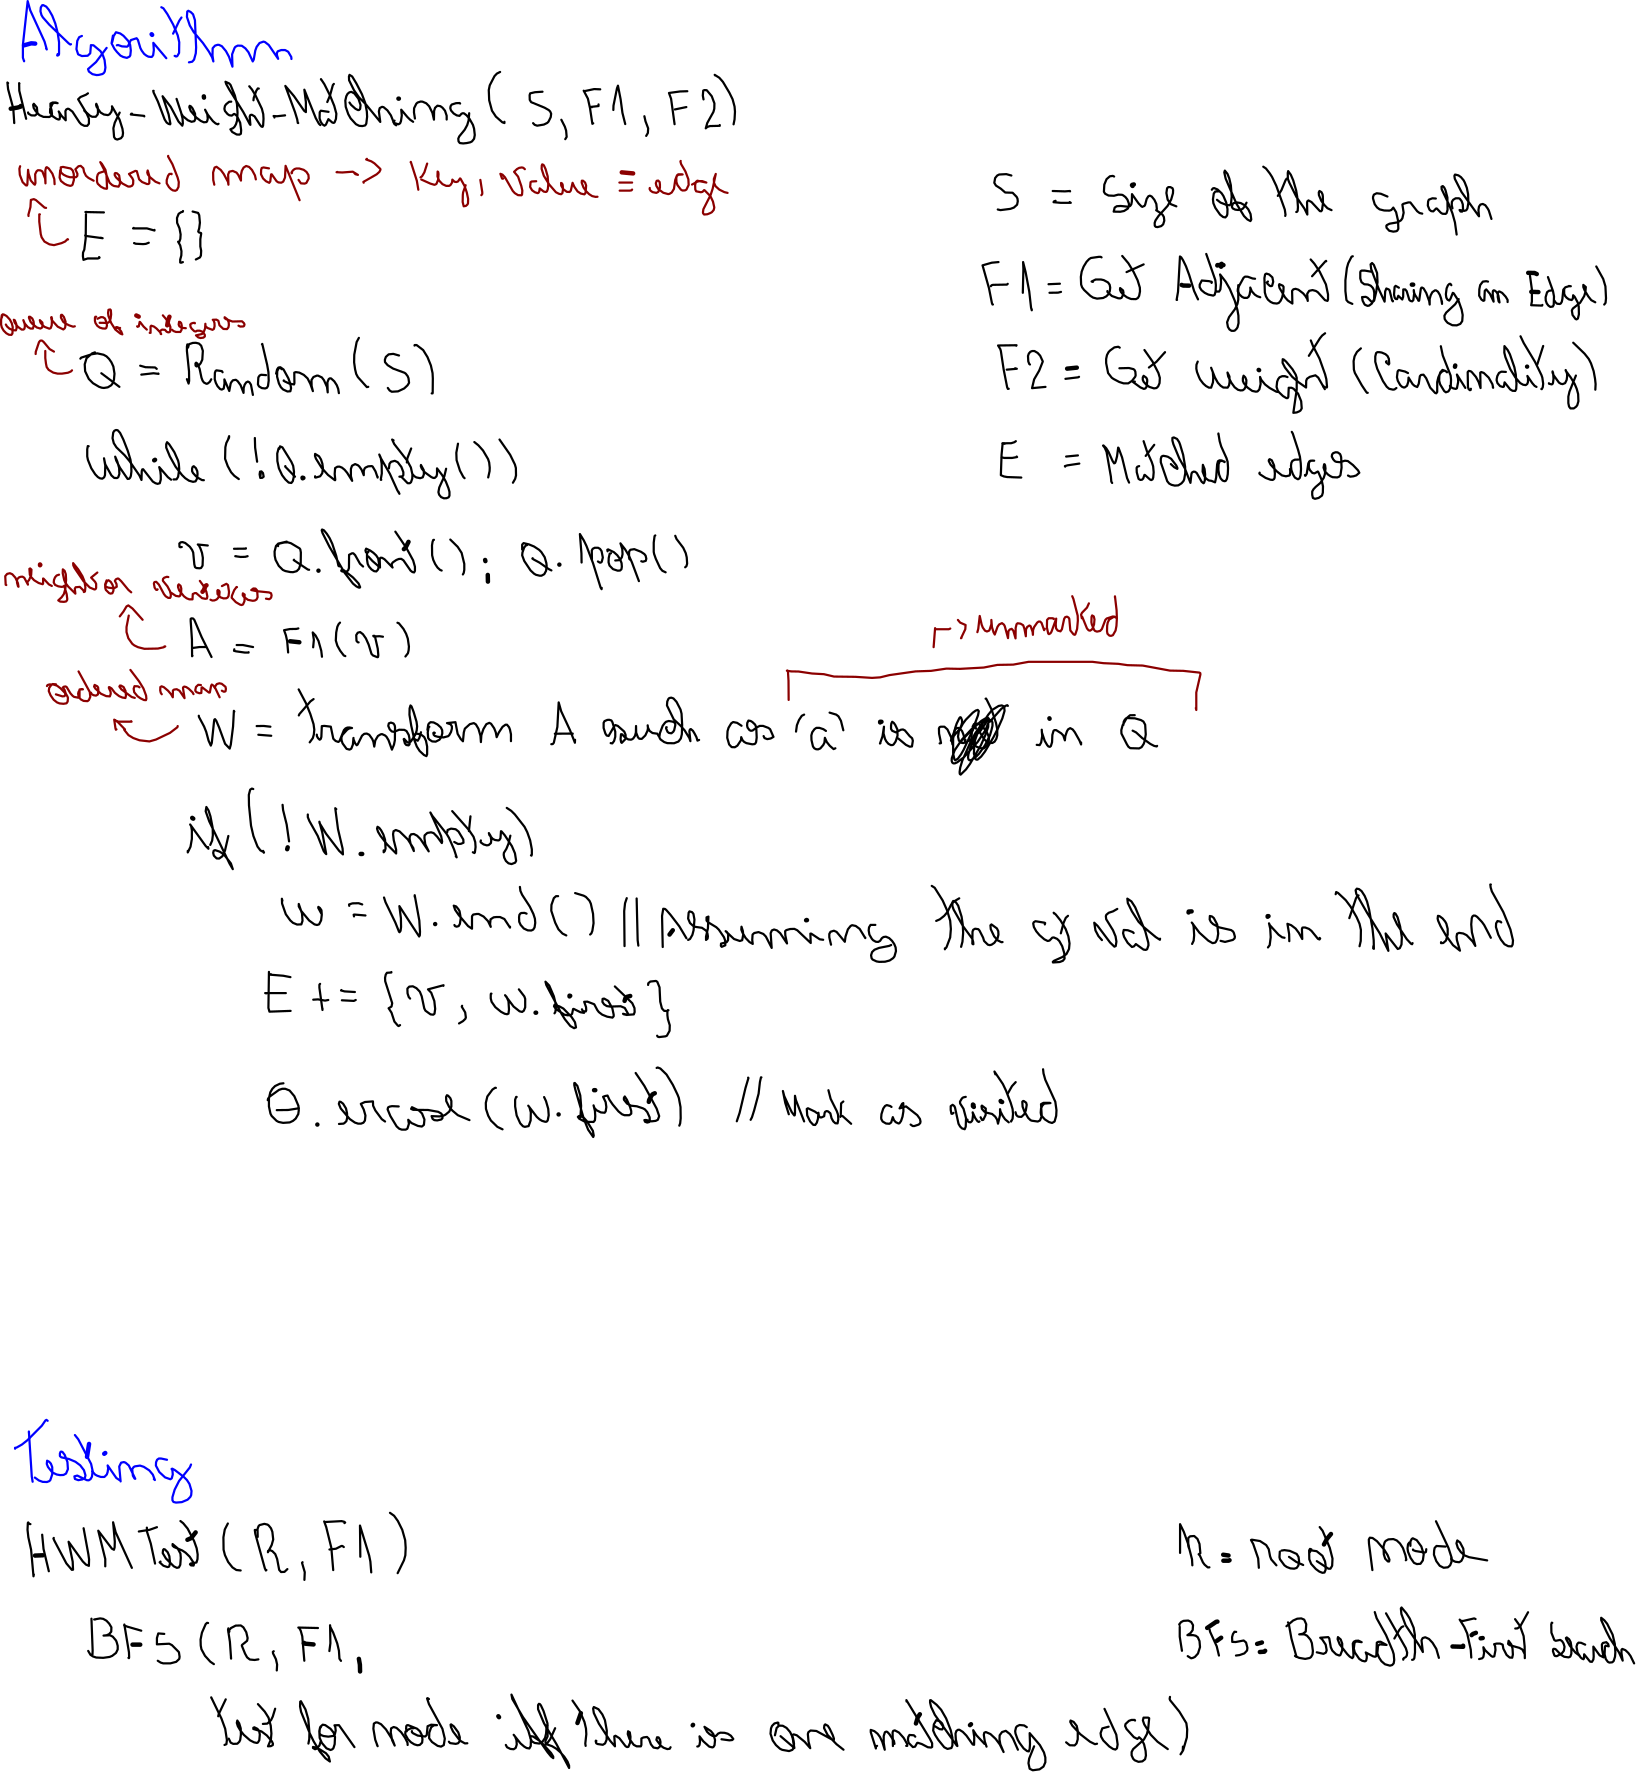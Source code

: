 <?xml version="1.0"?>
<!DOCTYPE ipe SYSTEM "ipe.dtd">
<ipe version="70212" creator="Ipe 7.2.12">
<info created="D:20190817135040" modified="D:20190818144258"/>
<ipestyle name="basic">
<symbol name="arrow/arc(spx)">
<path stroke="sym-stroke" fill="sym-stroke" pen="sym-pen">
0 0 m
-1 0.333 l
-1 -0.333 l
h
</path>
</symbol>
<symbol name="arrow/farc(spx)">
<path stroke="sym-stroke" fill="white" pen="sym-pen">
0 0 m
-1 0.333 l
-1 -0.333 l
h
</path>
</symbol>
<symbol name="arrow/ptarc(spx)">
<path stroke="sym-stroke" fill="sym-stroke" pen="sym-pen">
0 0 m
-1 0.333 l
-0.8 0 l
-1 -0.333 l
h
</path>
</symbol>
<symbol name="arrow/fptarc(spx)">
<path stroke="sym-stroke" fill="white" pen="sym-pen">
0 0 m
-1 0.333 l
-0.8 0 l
-1 -0.333 l
h
</path>
</symbol>
<symbol name="mark/circle(sx)" transformations="translations">
<path fill="sym-stroke">
0.6 0 0 0.6 0 0 e
0.4 0 0 0.4 0 0 e
</path>
</symbol>
<symbol name="mark/disk(sx)" transformations="translations">
<path fill="sym-stroke">
0.6 0 0 0.6 0 0 e
</path>
</symbol>
<symbol name="mark/fdisk(sfx)" transformations="translations">
<group>
<path fill="sym-fill">
0.5 0 0 0.5 0 0 e
</path>
<path fill="sym-stroke" fillrule="eofill">
0.6 0 0 0.6 0 0 e
0.4 0 0 0.4 0 0 e
</path>
</group>
</symbol>
<symbol name="mark/box(sx)" transformations="translations">
<path fill="sym-stroke" fillrule="eofill">
-0.6 -0.6 m
0.6 -0.6 l
0.6 0.6 l
-0.6 0.6 l
h
-0.4 -0.4 m
0.4 -0.4 l
0.4 0.4 l
-0.4 0.4 l
h
</path>
</symbol>
<symbol name="mark/square(sx)" transformations="translations">
<path fill="sym-stroke">
-0.6 -0.6 m
0.6 -0.6 l
0.6 0.6 l
-0.6 0.6 l
h
</path>
</symbol>
<symbol name="mark/fsquare(sfx)" transformations="translations">
<group>
<path fill="sym-fill">
-0.5 -0.5 m
0.5 -0.5 l
0.5 0.5 l
-0.5 0.5 l
h
</path>
<path fill="sym-stroke" fillrule="eofill">
-0.6 -0.6 m
0.6 -0.6 l
0.6 0.6 l
-0.6 0.6 l
h
-0.4 -0.4 m
0.4 -0.4 l
0.4 0.4 l
-0.4 0.4 l
h
</path>
</group>
</symbol>
<symbol name="mark/cross(sx)" transformations="translations">
<group>
<path fill="sym-stroke">
-0.43 -0.57 m
0.57 0.43 l
0.43 0.57 l
-0.57 -0.43 l
h
</path>
<path fill="sym-stroke">
-0.43 0.57 m
0.57 -0.43 l
0.43 -0.57 l
-0.57 0.43 l
h
</path>
</group>
</symbol>
<symbol name="arrow/fnormal(spx)">
<path stroke="sym-stroke" fill="white" pen="sym-pen">
0 0 m
-1 0.333 l
-1 -0.333 l
h
</path>
</symbol>
<symbol name="arrow/pointed(spx)">
<path stroke="sym-stroke" fill="sym-stroke" pen="sym-pen">
0 0 m
-1 0.333 l
-0.8 0 l
-1 -0.333 l
h
</path>
</symbol>
<symbol name="arrow/fpointed(spx)">
<path stroke="sym-stroke" fill="white" pen="sym-pen">
0 0 m
-1 0.333 l
-0.8 0 l
-1 -0.333 l
h
</path>
</symbol>
<symbol name="arrow/linear(spx)">
<path stroke="sym-stroke" pen="sym-pen">
-1 0.333 m
0 0 l
-1 -0.333 l
</path>
</symbol>
<symbol name="arrow/fdouble(spx)">
<path stroke="sym-stroke" fill="white" pen="sym-pen">
0 0 m
-1 0.333 l
-1 -0.333 l
h
-1 0 m
-2 0.333 l
-2 -0.333 l
h
</path>
</symbol>
<symbol name="arrow/double(spx)">
<path stroke="sym-stroke" fill="sym-stroke" pen="sym-pen">
0 0 m
-1 0.333 l
-1 -0.333 l
h
-1 0 m
-2 0.333 l
-2 -0.333 l
h
</path>
</symbol>
<pen name="heavier" value="0.8"/>
<pen name="fat" value="1.2"/>
<pen name="ultrafat" value="2"/>
<symbolsize name="large" value="5"/>
<symbolsize name="small" value="2"/>
<symbolsize name="tiny" value="1.1"/>
<arrowsize name="large" value="10"/>
<arrowsize name="small" value="5"/>
<arrowsize name="tiny" value="3"/>
<color name="red" value="1 0 0"/>
<color name="green" value="0 1 0"/>
<color name="blue" value="0 0 1"/>
<color name="yellow" value="1 1 0"/>
<color name="orange" value="1 0.647 0"/>
<color name="gold" value="1 0.843 0"/>
<color name="purple" value="0.627 0.125 0.941"/>
<color name="gray" value="0.745"/>
<color name="brown" value="0.647 0.165 0.165"/>
<color name="navy" value="0 0 0.502"/>
<color name="pink" value="1 0.753 0.796"/>
<color name="seagreen" value="0.18 0.545 0.341"/>
<color name="turquoise" value="0.251 0.878 0.816"/>
<color name="violet" value="0.933 0.51 0.933"/>
<color name="darkblue" value="0 0 0.545"/>
<color name="darkcyan" value="0 0.545 0.545"/>
<color name="darkgray" value="0.663"/>
<color name="darkgreen" value="0 0.392 0"/>
<color name="darkmagenta" value="0.545 0 0.545"/>
<color name="darkorange" value="1 0.549 0"/>
<color name="darkred" value="0.545 0 0"/>
<color name="lightblue" value="0.678 0.847 0.902"/>
<color name="lightcyan" value="0.878 1 1"/>
<color name="lightgray" value="0.827"/>
<color name="lightgreen" value="0.565 0.933 0.565"/>
<color name="lightyellow" value="1 1 0.878"/>
<dashstyle name="dashed" value="[4] 0"/>
<dashstyle name="dotted" value="[1 3] 0"/>
<dashstyle name="dash dotted" value="[4 2 1 2] 0"/>
<dashstyle name="dash dot dotted" value="[4 2 1 2 1 2] 0"/>
<textsize name="large" value="\large"/>
<textsize name="Large" value="\Large"/>
<textsize name="LARGE" value="\LARGE"/>
<textsize name="huge" value="\huge"/>
<textsize name="Huge" value="\Huge"/>
<textsize name="small" value="\small"/>
<textsize name="footnote" value="\footnotesize"/>
<textsize name="tiny" value="\tiny"/>
<textstyle name="center" begin="\begin{center}" end="\end{center}"/>
<textstyle name="itemize" begin="\begin{itemize}" end="\end{itemize}"/>
<textstyle name="item" begin="\begin{itemize}\item{}" end="\end{itemize}"/>
<gridsize name="4 pts" value="4"/>
<gridsize name="8 pts (~3 mm)" value="8"/>
<gridsize name="16 pts (~6 mm)" value="16"/>
<gridsize name="32 pts (~12 mm)" value="32"/>
<gridsize name="10 pts (~3.5 mm)" value="10"/>
<gridsize name="20 pts (~7 mm)" value="20"/>
<gridsize name="14 pts (~5 mm)" value="14"/>
<gridsize name="28 pts (~10 mm)" value="28"/>
<gridsize name="56 pts (~20 mm)" value="56"/>
<anglesize name="90 deg" value="90"/>
<anglesize name="60 deg" value="60"/>
<anglesize name="45 deg" value="45"/>
<anglesize name="30 deg" value="30"/>
<anglesize name="22.5 deg" value="22.5"/>
<opacity name="10%" value="0.1"/>
<opacity name="30%" value="0.3"/>
<opacity name="50%" value="0.5"/>
<opacity name="75%" value="0.75"/>
<tiling name="falling" angle="-60" step="4" width="1"/>
<tiling name="rising" angle="30" step="4" width="1"/>
</ipestyle>
<page>
<layer name="alpha"/>
<view layers="alpha" active="alpha"/>
<path layer="alpha" matrix="1 0 0 1 144 -24" stroke="black" pen="heavier" cap="1" join="1">
40.4215 818.957 m
39.2639 818.369 l
38.4083 817.463 l
36.697 814.156 l
36.3447 812.435 l
36.4957 808.766 l
37.5023 805.006 l
38.9116 802.877 l
41.2267 800.839 l
41.9817 800.567 l
41.9817 801.02 l
</path>
<path matrix="1 0 0 1 136 -24" stroke="black" pen="heavier" cap="1" join="1">
81.9438 800.476 m
81.6418 800.295 l
80.7862 805.957 l
80.0313 809.354 l
78.5214 812.208 l
78.6724 812.027 l
82.2961 812.797 l
84.4603 812.706 l
</path>
<path matrix="1 0 0 1 136 -24" stroke="black" pen="heavier" cap="1" join="1">
81.4909 806.274 m
80.9372 806.365 l
83.8564 806.682 l
83.8564 807.271 l
</path>
<path matrix="1 0 0 1 136 -24" stroke="black" pen="heavier" cap="1" join="1">
89.1914 805.278 m
89.2417 806.818 l
90.4999 813.069 l
90.8523 814.02 l
91.8085 809.128 l
92.4628 804.236 l
93.4694 800.204 l
93.4191 800.386 l
</path>
<path matrix="1 0 0 1 136 -24" stroke="black" pen="heavier" cap="1" join="1">
100.365 803.013 m
100.767 801.201 l
101.724 798.664 l
101.623 796.988 l
101.019 795.946 l
</path>
<path matrix="1 0 0 1 136 -24" stroke="black" pen="heavier" cap="1" join="1">
111.236 800.159 m
109.978 809.309 l
109.223 811.393 l
113.199 811.936 l
115.816 812.027 l
</path>
<path matrix="1 0 0 1 136 -24" stroke="black" pen="heavier" cap="1" join="1">
111.337 805.459 m
115.464 806.32 l
</path>
<path matrix="1 0 0 1 136 -24" stroke="black" pen="heavier" cap="1" join="1">
121.654 809.083 m
121.403 810.442 l
121.554 812.253 l
121.956 812.435 l
122.812 812.389 l
124.624 810.215 l
125.58 807.633 l
125.53 805.731 l
125.228 804.598 l
123.013 800.612 l
122.46 798.664 l
123.013 799.163 l
123.969 799.48 l
127.493 799.57 l
127.493 799.842 l
</path>
<path matrix="1 0 0 1 136 -24" stroke="black" pen="heavier" cap="1" join="1">
132.475 800.114 m
132.828 801.88 l
132.979 804.644 l
132.828 806.501 l
132.123 809.128 l
130.965 811.483 l
128.65 815.379 l
127.342 816.874 l
125.681 817.916 l
125.882 817.689 l
</path>
<path matrix="1 0 0 1 -8 -88" stroke="black" pen="heavier" cap="1" join="1">
369.832 799.253 m
369.681 799.253 l
369.48 799.751 l
368.423 805.096 l
366.108 813.341 l
369.43 814.292 l
371.845 814.518 l
</path>
<path matrix="1 0 0 1 -8 -88" stroke="black" pen="heavier" cap="1" join="1">
369.077 805.821 m
369.379 806.184 l
369.883 806.32 l
374.916 806.41 l
375.167 806.682 l
</path>
<path matrix="1 0 0 1 -8 -88" stroke="black" pen="heavier" cap="1" join="1">
380.603 803.466 m
380.804 812.027 l
380.704 814.518 l
381.609 810.895 l
382.918 803.919 l
383.572 798.075 l
383.824 797.169 l
383.824 797.532 l
</path>
<path matrix="1 0 0 1 -8 -88" stroke="black" pen="heavier" cap="1" join="1">
390.367 803.466 m
390.216 803.466 l
393.286 803.511 l
394.343 803.783 l
</path>
<path matrix="1 0 0 1 -8 -88" stroke="black" pen="heavier" cap="1" join="1">
389.864 806.546 m
393.94 806.727 l
</path>
<path matrix="1 0 0 1 -8 -88" stroke="black" pen="heavier" cap="1" join="1">
375.519 768.904 m
375.218 768.859 l
374.966 769.448 l
373.708 775.835 l
372.701 782.493 l
372.5 783.173 l
371.694 784.486 l
378.338 784.577 l
378.237 784.396 l
</path>
<path matrix="1 0 0 1 -8 -88" stroke="black" pen="heavier" cap="1" join="1">
374.815 775.789 m
378.439 776.106 l
377.835 776.288 l
</path>
<path matrix="1 0 0 1 -8 -88" stroke="black" pen="heavier" cap="1" join="1">
383.17 777.646 m
382.918 777.828 l
382.566 778.779 l
382.465 780.727 l
382.767 781.587 l
383.321 782.221 l
383.975 782.493 l
384.78 782.493 l
385.938 781.814 l
386.844 780.817 l
387.8 778.734 l
386.491 775.427 l
384.68 772.301 l
383.925 769.131 l
388.756 769.584 l
</path>
<path matrix="1 0 0 1 -8 -88" stroke="black" pen="heavier" cap="1" join="1">
395.954 772.483 m
400.483 773.026 l
400.836 773.207 l
</path>
<path matrix="1 0 0 1 -8 -88" stroke="black" pen="1.6" cap="1" join="1">
396.557 776.152 m
400.03 776.514 l
</path>
<path matrix="1 0 0 1 -16 -56" stroke="black" pen="heavier" cap="1" join="1">
416.941 784.215 m
416.639 784.396 l
415.935 784.396 l
413.116 783.988 l
412.462 783.58 l
411.556 782.629 l
410.499 780.908 l
409.794 779.096 l
409.492 777.193 l
409.593 774.43 l
409.945 773.434 l
410.65 772.483 l
412.915 770.354 l
413.921 769.719 l
415.331 769.357 l
417.495 769.584 l
418.652 770.172 l
419.458 770.988 l
419.911 772.03 l
420.062 773.298 l
419.86 774.385 l
419.256 775.2 l
417.746 776.016 l
416.74 776.242 l
414.827 776.242 l
413.368 775.517 l
413.821 775.382 l
</path>
<path matrix="1 0 0 1 -16 -56" stroke="black" pen="heavier" cap="1" join="1">
419.055 772.075 m
419.055 771.758 l
420.666 770.308 l
422.93 769.493 l
423.635 769.448 l
424.138 769.629 l
424.742 770.807 l
424.843 771.486 l
424.692 772.301 l
423.635 773.162 l
423.585 772.573 l
423.887 771.803 l
424.591 770.942 l
426.051 769.855 l
427.108 769.402 l
427.611 769.221 l
429.322 769.176 l
430.027 769.584 l
430.48 770.354 l
430.782 771.939 l
430.732 773.343 l
429.926 775.97 l
428.467 779.005 l
426.605 782.086 l
424.39 784.713 l
424.642 784.441 l
</path>
<path matrix="1 0 0 1 -16 -56" stroke="black" pen="heavier" cap="1" join="1">
425.95 778.915 m
432.091 781.678 l
</path>
<path matrix="1 0 0 1 -16 -56" stroke="black" pen="heavier" cap="1" join="1">
444.119 768.904 m
443.968 768.904 l
444.472 771.803 l
445.176 784.532 l
445.629 784.215 l
446.284 783.173 l
447.341 780.998 l
448.498 777.873 l
450.26 772.12 l
451.669 769.085 l
451.619 769.312 l
</path>
<path matrix="1 0 0 1 -16 -56" stroke="black" pen="1.6" cap="1" join="1">
445.78 774.294 m
446.334 774.068 l
448.448 774.023 l
</path>
<path matrix="1 0 0 1 -16 -56" stroke="black" pen="heavier" cap="1" join="1">
456.551 775.019 m
456.652 775.291 l
456.501 775.427 l
455.595 775.653 l
453.028 775.88 l
452.273 774.385 l
452.273 773.479 l
452.877 772.437 l
454.085 771.441 l
455.393 770.807 l
457.155 770.444 l
457.658 770.716 l
458.011 772.03 l
458.111 774.204 l
457.91 776.016 l
454.638 785.438 l
</path>
<path matrix="1 0 0 1 -16 -56" stroke="black" pen="heavier" cap="1" join="1">
458.313 772.03 m
458.363 771.894 l
459.269 771.894 l
459.722 772.664 l
459.973 775.155 l
459.873 777.058 l
459.621 778.054 l
461.584 775.517 l
463.094 772.89 l
464.906 768.587 l
465.862 765.28 l
466.214 763.242 l
466.265 760.569 l
465.912 759.075 l
465.61 758.576 l
464.956 757.897 l
464.554 757.761 l
463.748 757.761 l
462.993 758.259 l
462.44 759.165 l
462.138 760.841 l
462.842 762.698 l
464.956 765.552 l
465.862 767.455 l
466.164 768.995 l
466.164 774.204 l
</path>
<path matrix="1 0 0 1 -16 -56" stroke="black" pen="heavier" cap="1" join="1">
472.204 776.514 m
471.348 776.605 l
469.587 777.239 l
468.63 777.284 l
468.077 776.876 l
466.365 773.751 l
466.013 772.89 l
465.963 772.03 l
466.567 770.897 l
467.523 769.991 l
468.278 769.629 l
469.385 769.629 l
469.889 770.037 l
470.241 770.807 l
470.543 772.483 l
470.492 773.343 l
471.046 771.984 l
472.103 770.807 l
473.009 770.218 l
474.066 769.855 l
</path>
<path matrix="1 0 0 1 -16 -56" stroke="black" pen="heavier" cap="1" join="1">
476.834 775.517 m
476.431 775.155 l
476.733 774.657 l
477.488 773.977 l
477.941 773.841 l
478.344 773.977 l
478.747 775.427 l
478.445 777.012 l
477.287 778.054 l
476.28 778.371 l
475.827 778.099 l
475.576 776.74 l
475.727 771.577 l
476.129 770.172 l
476.834 768.995 l
477.79 768.179 l
478.747 767.726 l
480.055 767.59 l
480.76 767.817 l
481.414 768.587 l
481.968 769.81 l
482.421 771.984 l
482.471 773.615 l
482.169 774.023 l
480.961 774.566 l
480.81 774.204 l
481.011 773.207 l
482.974 769.855 l
483.981 768.723 l
485.642 767.59 l
485.541 772.165 l
485.994 772.709 l
486.799 772.89 l
487.806 772.573 l
489.517 771.26 l
490.323 770.308 l
491.027 769.131 l
491.178 768.542 l
490.977 771.078 l
491.681 772.165 l
492.889 772.437 l
494.097 772.12 l
494.802 771.667 l
497.369 768.813 l
498.275 768.542 l
498.476 769.04 l
498.476 770.852 l
497.721 774.476 l
495.456 779.096 l
493.544 781.95 l
492.235 783.444 l
</path>
<path matrix="1 0 0 1 -16 -56" stroke="black" pen="heavier" cap="1" join="1">
492.738 777.42 m
497.469 782.72 l
497.771 782.946 l
497.822 782.81 l
</path>
<path matrix="1 0 0 1 -8 -88" stroke="black" pen="heavier" cap="1" join="1">
415.482 783.716 m
414.978 784.033 l
413.569 783.807 l
412.009 782.674 l
411.455 782.086 l
410.902 781.044 l
410.6 779.639 l
410.6 778.145 l
411.304 774.566 l
412.613 772.89 l
413.267 772.437 l
415.331 771.35 l
416.891 770.852 l
418.552 770.852 l
419.911 771.758 l
421.068 773.253 l
421.219 773.751 l
421.119 775.019 l
420.867 775.608 l
420.464 775.97 l
418.803 776.378 l
415.381 776.288 l
</path>
<path matrix="1 0 0 1 -8 -88" stroke="black" pen="heavier" cap="1" join="1">
420.917 771.486 m
420.313 771.486 l
420.263 771.35 l
422.93 769.402 l
424.189 768.859 l
424.742 769.04 l
425.145 769.629 l
425.397 771.713 l
425.346 772.301 l
425.044 772.89 l
424.088 773.57 l
423.786 772.981 l
423.786 772.12 l
424.088 771.441 l
424.944 770.489 l
426.152 769.584 l
427.813 769.04 l
428.718 769.176 l
429.322 769.765 l
429.826 770.942 l
429.926 772.845 l
429.423 774.566 l
427.309 778.688 l
424.39 782.856 l
424.793 782.312 l
</path>
<path matrix="1 0 0 1 -8 -88" stroke="black" pen="heavier" cap="1" join="1">
426.001 776.559 m
428.718 778.643 l
431.789 782.086 l
431.738 781.95 l
</path>
<path matrix="1 0 0 1 -8 -88" stroke="black" pen="1.6" cap="1" join="1">
452.827 813.431 m
450.662 813.431 l
450.612 813.295 l
450.763 813.295 l
</path>
<path matrix="1 0 0 1 -8 -88" stroke="black" pen="1.6" cap="1" join="1">
452.172 813.884 m
452.021 813.794 l
452.021 813.159 l
451.971 813.658 l
452.273 813.703 l
452.323 813.431 l
451.971 812.842 l
</path>
<path matrix="1 0 0 1 -8 -88" stroke="black" pen="heavier" cap="1" join="1">
443.566 778.688 m
443.113 777.556 l
443.063 776.152 l
443.314 774.929 l
444.019 773.117 l
444.421 772.256 l
445.529 770.807 l
446.535 769.901 l
447.592 769.312 l
448.398 769.312 l
449.052 771.214 l
449.152 772.845 l
449.001 774.883 l
448.398 776.469 l
449.756 772.981 l
450.813 771.078 l
451.82 769.991 l
452.776 769.357 l
454.336 769.312 l
454.84 770.127 l
455.041 771.35 l
454.991 773.343 l
454.286 774.747 l
454.538 773.343 l
455.645 771.124 l
456.853 769.448 l
458.061 768.542 l
458.967 768.315 l
459.772 768.361 l
460.376 768.813 l
460.728 769.493 l
461.03 770.761 l
461.081 772.03 l
460.678 773.026 l
460.074 773.615 l
459.822 772.709 l
459.822 771.713 l
460.175 770.897 l
461.483 769.357 l
463.195 768.134 l
464.503 767.862 l
465.107 767.953 l
465.761 768.678 l
466.214 770.625 l
466.013 773.162 l
466.416 772.165 l
467.825 770.444 l
469.486 769.176 l
471.851 767.862 l
472.355 767.772 l
</path>
<path matrix="1 0 0 1 -8 -88" stroke="black" pen="1.6" cap="1" join="1">
465.661 775.608 m
465.51 775.699 l
</path>
<path matrix="1 0 0 1 -8 -88" stroke="black" pen="heavier" cap="1" join="1">
475.878 773.117 m
474.972 773.434 l
473.965 773.434 l
473.009 773.026 l
472.506 772.347 l
472.153 771.441 l
471.952 769.584 l
472.355 768.315 l
472.757 767.726 l
474.267 766.277 l
475.475 765.552 l
475.928 765.552 l
476.18 765.96 l
476.331 769.266 l
477.337 769.266 l
478.092 768.904 l
479.703 767.137 l
480.81 764.42 l
481.011 761.838 l
480.558 761.068 l
480.156 760.796 l
479.2 760.388 l
477.992 760.252 l
479.2 768.632 l
479.2 772.845 l
478.847 773.977 l
477.69 775.925 l
475.425 778.643 l
474.569 779.413 l
474.167 779.549 l
474.116 778.235 l
474.972 776.559 l
477.539 773.253 l
479.854 771.26 l
482.572 769.357 l
482.622 771.803 l
482.924 772.528 l
483.931 773.207 l
485.944 773.751 l
486.95 772.936 l
489.316 768.768 l
</path>
<path matrix="1 0 0 1 -8 -88" stroke="black" pen="heavier" cap="1" join="1">
502.301 783.444 m
500.892 782.176 l
500.036 780.591 l
499.684 778.869 l
499.785 775.789 l
500.137 774.612 l
502.653 770.127 l
504.163 767.862 l
504.516 767.455 l
504.767 767.455 l
</path>
<path matrix="1 0 0 1 -8 -88" stroke="black" pen="heavier" cap="1" join="1">
488.813 769.946 m
488.813 769.674 l
489.215 769.493 l
490.021 769.357 l
490.121 769.538 l
489.87 772.347 l
489.417 774.113 l
487.403 779.775 l
485.038 784.35 l
484.283 786.298 l
</path>
<path matrix="1 0 0 1 -8 -88" stroke="black" pen="heavier" cap="1" join="1">
483.578 780.772 m
487.554 787.068 l
488.36 788.065 l
489.417 788.88 l
</path>
<path matrix="1 0 0 1 -8 -88" stroke="black" pen="heavier" cap="1" join="1">
511.562 778.824 m
511.361 778.688 l
511.411 778.371 l
512.317 777.646 l
512.518 777.964 l
512.367 779.73 l
511.914 780.681 l
511.159 781.361 l
509.8 781.95 l
508.945 782.086 l
508.24 782.086 l
507.787 781.768 l
507.485 780.545 l
507.485 778.643 l
508.19 776.106 l
510.253 771.667 l
511.612 769.629 l
512.468 768.904 l
513.877 768.587 l
514.431 768.678 l
515.085 769.176 l
</path>
<path matrix="1 0 0 1 -8 -88" stroke="black" pen="heavier" cap="1" join="1">
519.262 774.566 m
518.205 775.11 l
516.092 775.608 l
515.84 775.563 l
515.538 775.155 l
515.286 773.071 l
515.588 771.803 l
516.444 770.263 l
517.098 769.629 l
517.752 769.357 l
518.105 769.402 l
518.91 769.991 l
519.363 771.395 l
519.464 772.936 l
520.923 770.58 l
521.628 769.946 l
522.584 769.538 l
523.138 770.716 l
523.54 773.434 l
523.943 773.887 l
524.849 773.977 l
525.805 772.709 l
527.265 769.312 l
529.026 767.409 l
529.429 767.273 l
529.781 767.726 l
529.781 771.305 l
530.184 773.026 l
530.687 774.159 l
531.291 774.929 l
532.147 775.427 l
532.751 775.336 l
533.304 774.838 l
532.801 775.291 l
531.694 775.699 l
530.889 774.793 l
530.536 773.57 l
530.486 771.803 l
530.838 770.489 l
532.298 768.089 l
532.902 767.636 l
533.808 767.953 l
534.311 768.768 l
534.663 769.946 l
534.764 772.12 l
534.613 773.66 l
531.795 780.863 l
531.09 784.215 l
</path>
<path matrix="1 0 0 1 -8 -88" stroke="black" pen="heavier" cap="1" join="1">
534.361 769.946 m
534.663 769.493 l
535.569 769.04 l
536.475 768.859 l
536.878 769.085 l
537.331 771.395 l
537.281 772.573 l
536.878 774.023 l
539.898 769.221 l
</path>
<path matrix="1 0 0 1 -8 -88" stroke="black" pen="1.6" cap="1" join="1">
536.274 777.284 m
536.173 776.831 l
</path>
<path matrix="1 0 0 1 -8 -88" stroke="black" pen="heavier" cap="1" join="1">
541.911 768.904 m
541.81 768.451 l
541.508 768.406 l
541.055 768.859 l
540.854 769.584 l
540.753 774.929 l
541.156 775.336 l
541.861 775.2 l
542.263 774.883 l
543.723 773.162 l
544.729 771.26 l
545.384 769.176 l
545.283 774.702 l
545.635 774.929 l
546.541 774.612 l
548.303 772.936 l
549.662 770.535 l
549.913 769.266 l
549.813 769.448 l
</path>
<path matrix="1 0 0 1 -8 -88" stroke="black" pen="heavier" cap="1" join="1">
554.493 774.974 m
552.883 775.064 l
552.027 774.612 l
551.423 773.479 l
551.222 772.528 l
551.172 771.984 l
551.474 770.942 l
552.43 769.855 l
553.487 769.538 l
553.789 769.719 l
554.04 771.214 l
556.054 768.678 l
556.909 768.179 l
557.866 768.134 l
558.218 768.813 l
558.319 770.716 l
558.067 774.068 l
557.564 776.65 l
555.953 781.315 l
555.148 782.856 l
553.99 784.26 l
553.94 781.904 l
554.342 780.274 l
556.104 775.925 l
557.916 772.981 l
559.677 770.942 l
560.734 770.354 l
561.64 770.218 l
562.194 770.625 l
562.446 771.305 l
562.496 772.618 l
562.244 773.524 l
564.006 770.942 l
564.861 769.946 l
565.516 769.584 l
</path>
<path matrix="1 0 0 1 -8 -88" stroke="black" pen="1.6" cap="1" join="1">
562.144 776.876 m
562.144 776.876 l
</path>
<path matrix="1 0 0 1 -8 -88" stroke="black" pen="heavier" cap="1" join="1">
567.277 768.813 m
567.428 768.768 l
567.781 769.448 l
567.932 770.716 l
567.63 772.89 l
567.328 773.796 l
565.012 778.552 l
560.936 785.347 l
559.778 787.793 l
</path>
<path matrix="1 0 0 1 -8 -88" stroke="black" pen="heavier" cap="1" join="1">
565.818 777.692 m
567.932 784.305 l
</path>
<path matrix="1 0 0 1 -8 -88" stroke="black" pen="heavier" cap="1" join="1">
569.995 770.897 m
570.045 770.716 l
570.951 770.489 l
571.253 770.58 l
571.455 770.988 l
571.656 772.483 l
571.505 774.566 l
571.304 775.155 l
571.304 774.702 l
571.706 773.751 l
573.619 771.124 l
574.273 770.716 l
574.927 770.58 l
575.833 770.942 l
576.387 772.12 l
576.538 773.253 l
576.538 774.294 l
576.035 775.653 l
576.035 775.427 l
577.847 772.981 l
579.256 770.671 l
580.011 768.859 l
580.514 767.002 l
580.615 764.42 l
580.212 763.015 l
579.81 762.472 l
578.954 761.838 l
577.746 761.838 l
577.243 762.517 l
576.991 763.74 l
576.991 766.096 l
577.394 767.862 l
579.709 773.66 l
</path>
<path matrix="1 0 0 1 -8 -88" stroke="black" pen="heavier" cap="1" join="1">
578.753 785.483 m
582.829 781.542 l
584.339 779.639 l
585.145 778.054 l
586.101 775.246 l
586.604 772.483 l
586.805 770.58 l
586.705 768.587 l
</path>
<path matrix="1 0 0 1 0 -40" stroke="black" pen="heavier" cap="1" join="1">
35.3381 783.762 m
35.2375 775.064 l
34.7342 770.988 l
34.2812 769.946 l
34.2309 768.632 l
34.4322 767.319 l
35.9421 767.817 l
39.6162 767.817 l
40.1195 767.998 l
40.2201 768.134 l
40.0691 768.315 l
</path>
<path matrix="1 0 0 1 0 -40" stroke="black" pen="heavier" cap="1" join="1">
35.0865 776.106 m
35.2878 775.925 l
41.3274 775.11 l
40.6228 775.291 l
</path>
<path matrix="1 0 0 1 0 -40" stroke="black" pen="heavier" cap="1" join="1">
35.4891 784.577 m
35.1368 784.532 l
41.7804 784.396 l
</path>
<path matrix="1 0 0 1 0 -40" stroke="black" pen="heavier" cap="1" join="1">
52.8027 773.343 m
52.6517 773.343 l
53.2556 773.117 l
55.9231 772.981 l
56.8794 773.071 l
57.9363 773.479 l
</path>
<path matrix="1 0 0 1 0 -40" stroke="black" pen="heavier" cap="1" join="1">
52.551 778.824 m
52.2994 778.643 l
57.2821 778.643 l
59.9999 777.873 l
59.9999 778.099 l
</path>
<path matrix="1 0 0 1 0 -40" stroke="black" pen="heavier" cap="1" join="1">
70.2672 784.894 m
70.1666 784.622 l
69.6129 784.486 l
68.707 783.897 l
68.103 782.403 l
68.1534 780.636 l
69.009 778.643 l
69.4116 776.469 l
69.311 774.883 l
68.9083 773.751 l
68.7573 773.615 l
68.5057 773.841 l
69.2606 772.528 l
69.7136 770.444 l
69.6633 768.904 l
69.2606 767.409 l
69.2606 766.367 l
69.5626 766.277 l
70.2169 766.503 l
</path>
<path matrix="1 0 0 1 0 -40" stroke="black" pen="heavier" cap="1" join="1">
73.74 784.713 m
75.7029 784.215 l
76.1055 783.399 l
76.3572 780.681 l
76.1055 778.688 l
75.7532 777.511 l
76.0049 777.193 l
76.7598 776.967 l
76.8101 776.74 l
76.5082 774.793 l
76.5082 772.12 l
76.8101 770.58 l
76.7095 768.859 l
76.3572 768.179 l
74.8976 767.455 l
</path>
<path matrix="1 0 0 1 0 -56" stroke="black" pen="heavier" cap="1" join="1">
366.057 717.129 m
365.453 717.22 l
365.302 716.858 l
364.95 713.143 l
364.699 705.805 l
365.755 705.352 l
366.963 705.126 l
372.047 704.945 l
</path>
<path matrix="1 0 0 1 0 -56" stroke="black" pen="heavier" cap="1" join="1">
365.051 712.192 m
365.906 712.011 l
368.775 712.011 l
370.537 712.328 l
370.386 712.509 l
</path>
<path matrix="1 0 0 1 0 -56" stroke="black" pen="heavier" cap="1" join="1">
365.252 717.265 m
368.423 717.311 l
369.581 717.673 l
370.084 718.035 l
</path>
<path matrix="1 0 0 1 0 -56" stroke="black" pen="heavier" cap="1" join="1">
387.85 708.885 m
387.75 709.067 l
388.656 709.338 l
392.934 709.973 l
</path>
<path matrix="1 0 0 1 0 -56" stroke="black" pen="heavier" cap="1" join="1">
388.203 712.509 m
392.43 712.917 l
</path>
<path matrix="1 0 0 1 0 -56" stroke="black" pen="heavier" cap="1" join="1">
404.761 702.997 m
404.459 703.495 l
404.308 705.262 l
402.748 714.185 l
402.094 715.68 l
401.49 716.45 l
401.641 716.495 l
402.597 715.544 l
403.453 714.185 l
404.912 710.924 l
405.466 710.063 l
405.818 710.199 l
406.07 710.833 l
406.523 712.6 l
406.926 715.725 l
407.076 715.589 l
408.335 712.192 l
410.147 704.718 l
410.851 703.133 l
</path>
<path matrix="1 0 0 1 0 -56" stroke="black" pen="heavier" cap="1" join="1">
414.475 709.067 m
413.821 708.84 l
413.569 708.432 l
413.619 706.847 l
414.274 704.446 l
414.928 704.084 l
415.532 704.174 l
415.935 704.582 l
416.388 705.896 l
416.539 705.896 l
418.35 704.265 l
418.803 704.039 l
419.307 704.265 l
419.558 704.99 l
419.709 706.847 l
419.508 709.021 l
419.005 710.561 l
417.294 714.366 l
416.086 718.035 l
</path>
<path matrix="1 0 0 1 0 -56" stroke="black" pen="heavier" cap="1" join="1">
416.841 712.736 m
419.911 716.722 l
</path>
<path matrix="1 0 0 1 0 -56" stroke="black" pen="heavier" cap="1" join="1">
425.9 709.791 m
427.108 708.659 l
428.215 708.07 l
428.265 708.342 l
427.863 709.293 l
426.001 711.694 l
424.843 712.419 l
424.189 712.6 l
423.132 712.781 l
422.528 712.509 l
422.276 711.694 l
422.276 710.425 l
424.591 703.631 l
425.296 702.77 l
426.152 702.317 l
427.309 702.046 l
428.567 702.136 l
429.725 702.861 l
430.43 703.676 l
430.681 704.265 l
431.084 706.53 l
431.034 708.84 l
430.329 713.098 l
429.222 716.812 l
428.869 717.718 l
428.114 718.851 l
426.957 719.394 l
426.454 719.213 l
426.454 718.262 l
426.806 716.948 l
428.97 711.739 l
430.933 708.251 l
432.946 703.042 l
433.298 706.213 l
433.5 706.756 l
434.053 707.074 l
434.607 707.028 l
435.211 706.575 l
436.973 703.45 l
437.627 702.906 l
437.828 703.042 l
438.13 703.903 l
438.231 706.122 l
438.03 708.025 l
437.426 709.52 l
437.325 707.074 l
437.979 705.398 l
438.583 704.582 l
439.539 703.903 l
440.496 703.767 l
441.804 703.223 l
442.207 704.99 l
442.559 709.701 l
442.861 710.833 l
443.415 711.15 l
444.22 711.105 l
445.227 710.516 l
445.277 710.652 l
444.472 710.924 l
443.767 710.924 l
443.415 710.652 l
443.063 709.701 l
443.012 707.662 l
443.264 706.032 l
443.817 704.627 l
444.522 703.857 l
445.176 703.631 l
445.629 703.722 l
446.082 704.492 l
446.384 706.168 l
446.485 708.387 l
446.334 710.607 l
445.931 711.92 l
444.019 716.133 l
443.465 718.035 l
443.012 720.799 l
443.012 720.436 l
</path>
<path matrix="1 0 0 1 0 -56" stroke="black" pen="heavier" cap="1" join="1">
457.86 706.711 m
457.759 706.439 l
457.91 706.168 l
460.024 704.809 l
461.735 704.174 l
462.54 704.084 l
463.044 704.401 l
463.245 704.854 l
463.346 706.349 l
463.044 709.338 l
462.238 711.15 l
461.483 711.558 l
461.232 711.377 l
461.131 710.924 l
461.785 709.61 l
464 707.209 l
465.912 705.715 l
467.322 705.398 l
468.53 705.669 l
468.731 705.85 l
468.882 706.892 l
468.781 708.025 l
</path>
<path matrix="1 0 0 1 0 -56" stroke="black" pen="heavier" cap="1" join="1">
471.851 711.422 m
470.492 711.377 l
469.637 710.924 l
469.285 710.244 l
469.134 709.157 l
469.285 707.662 l
469.838 706.122 l
470.543 704.945 l
471.549 704.356 l
471.801 704.356 l
472.304 704.809 l
472.606 705.85 l
472.757 708.025 l
472.657 710.063 l
472.355 712.464 l
471.7 714.91 l
469.788 720.799 l
469.436 721.387 l
</path>
<path matrix="1 0 0 1 0 -56" stroke="black" pen="heavier" cap="1" join="1">
474.167 705.85 m
474.267 705.579 l
474.418 705.669 l
474.821 706.349 l
475.374 710.018 l
475.727 710.743 l
476.129 711.014 l
477.488 711.014 l
476.683 711.06 l
475.928 710.833 l
475.576 710.108 l
475.576 708.523 l
475.928 707.662 l
476.834 706.621 l
477.589 706.439 l
478.797 707.119 l
478.998 706.892 l
480.156 704.174 l
480.659 701.774 l
480.609 699.509 l
480.307 698.467 l
479.099 697.606 l
477.79 697.289 l
477.035 697.606 l
476.784 698.694 l
476.784 699.917 l
477.237 700.732 l
478.042 701.593 l
479.703 702.997 l
480.911 704.809 l
481.313 706.032 l
481.565 708.206 l
481.414 709.384 l
481.213 709.746 l
481.062 709.701 l
480.86 708.523 l
481.313 707.209 l
482.471 706.032 l
483.327 705.443 l
484.132 705.08 l
485.793 704.99 l
486.497 705.262 l
486.95 705.805 l
487.353 708.523 l
487.202 712.283 l
487.001 712.962 l
486.799 713.415 l
485.944 714.004 l
485.189 714.049 l
484.333 713.732 l
483.931 713.234 l
483.83 712.509 l
484.333 711.513 l
484.937 710.833 l
485.441 710.607 l
486.749 710.471 l
488.561 711.014 l
489.618 710.878 l
491.48 709.429 l
493.292 707.526 l
493.745 706.666 l
492.638 705.715 l
491.631 705.398 l
490.474 705.262 l
489.668 705.669 l
</path>
<path matrix="1 0 0 1 0 -56" stroke="black" pen="heavier" cap="1" join="1">
55.4198 742.043 m
55.2689 741.998 l
59.6476 742.496 l
61.4595 742.269 l
61.3588 742.405 l
</path>
<path matrix="1 0 0 1 0 -56" stroke="black" pen="heavier" cap="1" join="1">
54.8662 745.214 m
56.7788 744.67 l
60.2012 744.58 l
60.8052 744.081 l
</path>
<path matrix="1 0 0 1 0 -56" stroke="black" pen="heavier" cap="1" join="1">
71.9785 752.869 m
71.8275 752.869 l
71.6765 752.099 l
71.6765 750.513 l
72.4314 743.175 l
72.4818 739.733 l
72.2804 738.781 l
71.6765 740.367 l
</path>
<path matrix="1 0 0 1 0 -56" stroke="black" pen="heavier" cap="1" join="1">
72.0288 751.872 m
72.0791 751.736 l
72.3811 752.824 l
72.5824 753.005 l
73.7903 753.412 l
74.8976 753.458 l
76.0049 753.186 l
76.8101 752.416 l
77.4141 750.559 l
77.2128 747.388 l
76.6088 746.074 l
75.9545 745.304 l
75.1493 744.942 l
74.7969 745.214 l
74.7466 746.029 l
74.9983 746.301 l
75.4512 745.984 l
75.7029 745.485 l
76.2565 744.036 l
76.9108 740.91 l
77.3134 739.823 l
77.8168 739.144 l
78.7227 738.691 l
79.1253 738.781 l
79.9306 739.416 l
80.4339 740.322 l
</path>
<path matrix="1 0 0 1 0 -56" stroke="black" pen="heavier" cap="1" join="1">
84.5107 742.858 m
84.259 743.266 l
82.2961 743.538 l
81.9942 743.311 l
81.7425 742.632 l
81.6922 740.322 l
82.0948 739.008 l
82.6988 737.83 l
83.6047 736.834 l
84.2087 736.607 l
84.9133 736.97 l
85.2153 738.781 l
85.165 740.276 l
86.9265 736.109 l
87.4298 738.827 l
87.6815 739.28 l
88.2351 739.959 l
89.292 740.14 l
89.9463 739.642 l
91.0032 738.193 l
92.0602 735.43 l
92.1105 737.241 l
92.4628 738.374 l
93.0165 739.189 l
93.6204 739.506 l
94.174 739.234 l
94.7277 738.374 l
95.4323 734.705 l
</path>
<path matrix="1 0 0 1 0 -56" stroke="black" pen="heavier" cap="1" join="1">
100.163 741.816 m
98.4018 741.952 l
97.8481 741.681 l
97.3952 741.001 l
97.2442 738.464 l
97.6468 737.74 l
98.6534 737.151 l
99.811 737.015 l
100.465 737.241 l
100.868 737.921 l
101.12 739.869 l
101.019 742.904 l
100.566 745.531 l
98.8044 753.05 l
98.7038 752.914 l
</path>
<path matrix="1 0 0 1 0 -56" stroke="black" pen="heavier" cap="1" join="1">
105.851 743.945 m
105.398 744.308 l
104.693 744.398 l
104.19 743.175 l
104.139 741.273 l
104.794 738.827 l
105.498 737.468 l
106.304 736.653 l
107.864 735.928 l
108.921 736.018 l
109.172 737.106 l
108.921 738.646 l
108.216 740.639 l
106.455 743.855 l
105.297 744.67 l
104.592 744.534 l
104.139 743.855 l
103.787 742.36 l
</path>
<path matrix="1 0 0 1 0 -56" stroke="black" pen="heavier" cap="1" join="1">
106.555 739.914 m
106.505 739.778 l
106.807 739.597 l
108.518 738.781 l
110.229 738.464 l
110.38 738.917 l
110.33 742.722 l
110.884 742.904 l
112.142 742.722 l
113.752 741.907 l
115.111 740.639 l
116.118 738.646 l
117.024 736.064 l
116.571 737.921 l
116.521 740.05 l
117.225 741.137 l
118.433 741.635 l
118.886 741.635 l
120.245 741.001 l
121 740.005 l
122.107 737.558 l
122.359 735.611 l
122.258 739.234 l
122.711 740.367 l
123.064 740.639 l
123.567 740.639 l
124.724 739.597 l
125.63 738.193 l
126.134 736.879 l
126.385 735.339 l
</path>
<path matrix="1 0 0 1 0 -56" stroke="black" pen="heavier" cap="1" join="1">
133.583 755.224 m
132.777 753.73 l
131.922 749.155 l
131.871 746.391 l
132.224 743.9 l
132.626 742.224 l
133.23 741.092 l
136.451 737.513 l
136.955 737.604 l
</path>
<path matrix="1 0 0 1 112 -24" stroke="black" pen="heavier" cap="1" join="1">
87.6815 811.846 m
84.9636 811.665 l
83.2524 811.257 l
83.0511 810.623 l
83.1014 808.901 l
83.6047 808.086 l
88.4364 806.093 l
89.9463 805.232 l
90.4496 804.734 l
90.8019 803.919 l
90.6509 802.696 l
89.8457 801.065 l
89.3927 800.612 l
88.1848 800.023 l
85.7689 799.616 l
84.863 799.933 l
84.3093 800.521 l
</path>
<path matrix="1 0 0 1 112 -24" stroke="black" pen="heavier" cap="1" join="1">
94.476 801.744 m
95.7343 799.253 l
96.1873 797.849 l
96.3886 795.584 l
95.8853 794.769 l
</path>
<path matrix="1 0 0 1 0 -56" stroke="black" pen="heavier" cap="1" join="1">
148.027 748.883 m
145.964 749.472 l
144.303 749.29 l
143.296 748.384 l
142.944 747.343 l
142.994 746.482 l
143.951 745.395 l
145.913 744.172 l
149.99 742.677 l
150.443 742.36 l
151.148 741.454 l
151.45 740.684 l
151.651 739.053 l
151.097 738.147 l
149.89 737.015 l
147.675 735.973 l
145.41 735.837 l
144.655 736.29 l
144.001 737.196 l
</path>
<path matrix="1 0 0 1 0 -56" stroke="black" pen="heavier" cap="1" join="1">
159.805 735.248 m
160.107 735.248 l
160.157 735.475 l
160.207 740.639 l
160.107 742.541 l
159.503 745.304 l
158.295 748.294 l
156.734 750.831 l
154.369 752.642 l
153.664 752.642 l
153.614 752.461 l
</path>
<path matrix="1 0 0 1 0 -24" stroke="black" pen="heavier" cap="1" join="1">
368.473 781.678 m
366.661 782.176 l
364.095 782.04 l
363.39 781.678 l
362.635 780.772 l
362.333 779.051 l
362.937 778.054 l
364.648 776.967 l
366.259 775.563 l
368.926 775.472 l
370.386 773.977 l
370.688 773.343 l
370.788 772.392 l
370.537 771.169 l
369.379 770.127 l
368.121 769.674 l
364.548 769.221 l
363.591 769.448 l
</path>
<path matrix="1 0 0 1 0 -24" stroke="black" pen="heavier" cap="1" join="1">
384.378 772.573 m
383.774 772.347 l
383.673 772.075 l
386.24 771.848 l
389.864 771.848 l
389.461 772.12 l
</path>
<path matrix="1 0 0 1 0 -24" stroke="black" pen="heavier" cap="1" join="1">
383.371 776.106 m
387.75 775.97 l
389.562 776.106 l
389.612 775.97 l
</path>
<path matrix="1 0 0 1 0 -24" stroke="black" pen="heavier" cap="1" join="1">
405.466 781.315 m
405.013 781.542 l
403.956 781.406 l
402.748 780.364 l
401.943 778.416 l
401.792 775.835 l
402.245 775.11 l
403.453 774.476 l
405.416 774.385 l
406.926 774.793 l
408.284 774.747 l
408.687 774.566 l
409.543 773.932 l
410.247 773.026 l
410.801 771.531 l
410.801 770.625 l
410.398 769.765 l
409.039 768.904 l
407.68 768.632 l
405.315 768.678 l
405.667 770.127 l
406.422 770.625 l
407.831 770.716 l
410.549 770.444 l
411.254 770.716 l
411.657 771.305 l
411.858 772.301 l
411.908 774.974 l
414.274 771.622 l
415.331 770.535 l
415.683 770.399 l
</path>
<path matrix="1 0 0 1 0 -24" stroke="black" pen="1.6" cap="1" join="1">
412.562 778.462 m
412.009 778.326 l
411.908 778.19 l
412.11 777.918 l
</path>
<path matrix="1 0 0 1 0 -24" stroke="black" pen="heavier" cap="1" join="1">
416.086 770.625 m
416.388 770.716 l
416.639 771.169 l
417.193 773.253 l
417.797 774.204 l
418.35 774.43 l
419.005 774.113 l
419.961 772.936 l
420.666 771.441 l
420.867 769.538 l
420.615 769.176 l
422.377 768.043 l
422.981 767.455 l
423.383 766.73 l
423.534 765.416 l
423.132 764.103 l
422.427 763.468 l
421.119 763.106 l
420.464 763.197 l
420.112 763.559 l
420.062 764.601 l
420.364 765.507 l
421.471 767.137 l
424.742 770.761 l
426.001 773.026 l
426.655 775.291 l
426.705 776.423 l
426.504 777.103 l
425.699 777.511 l
424.994 777.511 l
424.541 777.103 l
424.289 775.382 l
424.742 772.981 l
425.9 771.35 l
427.863 770.58 l
</path>
<path matrix="1 0 0 1 0 -24" stroke="black" pen="heavier" cap="1" join="1">
443.063 775.97 m
441.905 775.925 l
441.351 775.2 l
441.049 773.117 l
441.2 771.713 l
441.905 770.037 l
443.616 767.59 l
444.723 766.73 l
445.529 766.594 l
446.082 767.228 l
446.233 767.817 l
446.284 769.584 l
445.831 771.939 l
444.824 774.294 l
444.17 775.291 l
442.71 776.65 l
441.502 777.148 l
441.049 777.058 l
440.647 776.559 l
</path>
<path matrix="1 0 0 1 0 -24" stroke="black" pen="heavier" cap="1" join="1">
442.509 772.936 m
443.767 771.939 l
446.082 771.033 l
447.089 770.988 l
447.542 771.531 l
447.794 774.113 l
447.492 778.19 l
446.938 780.591 l
446.284 782.267 l
445.327 783.444 l
445.126 782.81 l
445.629 780.545 l
449.505 771.531 l
452.223 767.092 l
453.431 765.869 l
454.538 765.28 l
454.84 765.824 l
454.588 767.817 l
453.783 769.493 l
452.525 770.942 l
451.065 771.758 l
449.656 771.984 l
448.549 771.758 l
448.196 771.486 l
447.844 770.444 l
448.196 769.81 l
449.052 769.402 l
450.109 769.266 l
451.216 769.402 l
451.82 769.765 l
452.374 770.444 l
453.129 771.894 l
</path>
<path matrix="1 0 0 1 0 -24" stroke="black" pen="heavier" cap="1" join="1">
467.07 767.137 m
467.171 767.59 l
466.919 769.402 l
463.849 777.964 l
462.339 781.134 l
461.534 782.403 l
460.124 784.215 l
459.168 784.849 l
</path>
<path matrix="1 0 0 1 0 -24" stroke="black" pen="heavier" cap="1" join="1">
464.403 774.34 m
465.711 776.423 l
467.171 779.957 l
467.573 780.545 l
</path>
<path matrix="1 0 0 1 0 -24" stroke="black" pen="heavier" cap="1" join="1">
471.046 768.542 m
471.348 768.632 l
471.549 768.995 l
471.65 770.308 l
471.398 773.932 l
470.996 776.333 l
469.939 779.957 l
469.083 781.95 l
468.127 783.263 l
467.976 782.584 l
468.026 780.455 l
468.53 779.141 l
471.096 773.977 l
474.016 769.719 l
475.022 767.636 l
474.922 771.939 l
475.022 772.392 l
475.425 772.709 l
476.532 772.12 l
479.552 768.859 l
480.005 768.813 l
480.307 769.176 l
480.659 771.713 l
480.609 774.204 l
480.508 774.883 l
480.106 775.699 l
479.401 776.106 l
479.149 775.608 l
479.2 774.612 l
480.055 772.573 l
481.062 771.169 l
482.27 769.901 l
483.729 769.221 l
</path>
<path matrix="1 0 0 1 0 -24" stroke="black" pen="heavier" cap="1" join="1">
503.861 774.113 m
501.496 775.11 l
499.986 775.291 l
498.979 774.793 l
498.677 773.977 l
498.677 773.388 l
499.281 771.35 l
500.137 770.172 l
501.043 769.493 l
502.704 769.085 l
504.566 769.04 l
505.271 769.266 l
505.975 770.127 l
506.982 768.496 l
507.686 765.416 l
507.787 762.472 l
507.384 761.792 l
506.982 761.611 l
505.975 761.475 l
504.516 761.792 l
503.559 762.834 l
503.459 763.559 l
503.66 763.831 l
504.616 764.329 l
507.535 764.827 l
508.743 765.552 l
509.247 766.277 l
509.7 768.27 l
509.247 771.214 l
509.599 771.486 l
511.361 771.984 l
512.115 771.984 l
514.582 768.813 l
515.437 768.179 l
516.394 767.953 l
</path>
<path matrix="1 0 0 1 0 -24" stroke="black" pen="heavier" cap="1" join="1">
521.276 773.388 m
520.068 773.479 l
518.759 772.981 l
518.507 772.347 l
518.407 770.852 l
519.011 769.357 l
519.615 768.859 l
520.37 768.768 l
521.376 769.81 l
521.628 769.81 l
523.087 768.27 l
523.691 767.908 l
524.799 767.862 l
525.151 768.134 l
525.503 769.312 l
525.453 773.751 l
524.748 776.423 l
524.295 777.375 l
523.792 777.873 l
523.339 777.646 l
523.389 776.74 l
526.107 771.033 l
527.265 768.043 l
528.171 764.782 l
528.775 760.434 l
</path>
<path matrix="1 0 0 1 0 -24" stroke="black" pen="heavier" cap="1" join="1">
527.265 769.855 m
527.013 771.033 l
527.064 772.211 l
527.517 772.936 l
528.422 773.479 l
529.58 773.479 l
529.932 773.298 l
530.587 772.437 l
530.989 771.305 l
531.09 769.266 l
530.738 768.678 l
530.184 768.723 l
529.832 769.266 l
531.493 768.949 l
532.248 769.176 l
532.65 769.81 l
533.002 771.803 l
532.902 774.974 l
532.449 777.239 l
531.694 779.187 l
531.291 779.957 l
530.335 781.089 l
529.429 781.723 l
528.372 781.995 l
528.171 781.995 l
527.969 781.542 l
528.12 780.5 l
530.536 775.744 l
536.526 767.364 l
536.828 767.002 l
536.626 769.266 l
536.828 770.489 l
537.331 771.214 l
538.186 771.441 l
539.092 770.988 l
539.948 769.81 l
540.351 769.085 l
541.307 766.05 l
</path>
<path matrix="1 0 0 1 0 -24" stroke="black" pen="heavier" cap="1" join="1">
7.30423 814.926 m
7.05258 815.152 l
7.30423 812.752 l
9.16645 805.821 l
9.51876 800.567 l
9.46843 800.793 l
</path>
<path matrix="1 0 0 1 0 -24" stroke="black" pen="heavier" cap="1" join="1">
11.381 814.79 m
11.2803 814.926 l
11.3306 812.208 l
13.7968 802.107 l
</path>
<path matrix="1 0 0 1 0 -24" stroke="black" pen="1.6" cap="1" join="1">
8.2605 805.731 m
10.7267 806.138 l
11.8843 806.501 l
11.8843 806.727 l
</path>
<path matrix="1 0 0 1 0 -24" stroke="black" pen="heavier" cap="1" join="1">
14.5014 804.372 m
14.6021 803.964 l
15.659 803.33 l
16.9676 803.285 l
17.5212 803.692 l
17.8232 804.417 l
17.6722 806.184 l
16.565 807.497 l
16.3133 807.135 l
16.5146 806.002 l
17.2193 804.87 l
18.5782 803.42 l
20.0378 802.786 l
22.1013 802.741 l
22.7053 803.058 l
23.1079 803.738 l
22.9569 805.187 l
22.5543 806.546 l
22.5543 807.588 l
23.3092 807.95 l
24.5171 807.95 l
25.1211 807.724 l
23.9635 807.86 l
23.3092 807.543 l
22.4536 805.685 l
22.4033 804.326 l
23.3595 803.013 l
24.7185 802.107 l
25.4231 801.835 l
25.8257 801.926 l
25.9767 802.65 l
25.8257 804.009 l
25.5237 804.734 l
26.5303 803.194 l
28.0402 801.563 l
27.9396 804.87 l
28.2416 805.459 l
28.7952 805.731 l
29.1978 805.64 l
30.4561 804.689 l
32.9726 800.839 l
33.6269 800.114 l
34.7342 799.57 l
35.7911 799.57 l
36.395 800.34 l
36.395 802.152 l
35.6401 803.919 l
32.5196 809.128 l
33.3752 809.943 l
35.3381 810.759 l
36.0427 811.257 l
</path>
<path matrix="1 0 0 1 0 -24" stroke="black" pen="heavier" cap="1" join="1">
34.7342 805.006 m
36.7977 803.194 l
37.5526 802.832 l
38.8612 802.832 l
39.5658 803.692 l
39.6665 804.689 l
39.5658 806.32 l
39.0625 807.497 l
38.9619 807.135 l
39.1632 806.41 l
40.5725 804.372 l
41.7804 803.647 l
43.2399 803.42 l
43.8439 803.738 l
44.4982 804.644 l
44.8002 805.912 l
44.6995 806.591 l
47.4173 801.835 l
48.4743 798.483 l
48.6756 796.988 l
48.5246 795.856 l
47.9207 795.086 l
46.6121 794.633 l
45.9074 794.859 l
45.4545 795.539 l
45.2028 798.71 l
45.7061 800.703 l
47.4677 804.326 l
</path>
<path matrix="1 0 0 1 0 -24" stroke="black" pen="heavier" cap="1" join="1">
51.9471 803.919 m
51.6451 803.919 l
51.4941 803.647 l
56.2755 803.149 l
56.3258 802.968 l
</path>
<path matrix="1 0 0 1 0 -24" stroke="black" pen="heavier" cap="1" join="1">
59.6979 812.163 m
59.5469 812.163 l
59.6979 811.529 l
61.2078 808.358 l
63.674 801.835 l
64.3786 800.748 l
65.0832 800.25 l
65.6369 800.114 l
65.7375 800.295 l
65.0832 803.692 l
62.919 810.215 l
65.8382 806.41 l
68.6567 801.11 l
70.0156 799.616 l
70.2169 800.386 l
70.1162 802.152 l
69.5626 804.417 l
67.952 809.264 l
</path>
<path matrix="1 0 0 1 0 -24" stroke="black" pen="heavier" cap="1" join="1">
69.9652 803.556 m
69.9149 803.375 l
70.2672 803.013 l
72.0288 801.563 l
73.3374 801.02 l
74.344 801.246 l
74.6963 801.971 l
74.5956 803.964 l
73.6897 805.867 l
73.136 806.546 l
72.6831 806.772 l
72.5321 806.32 l
73.0354 804.915 l
75.0486 802.56 l
76.6592 801.337 l
77.7664 800.839 l
78.7227 800.929 l
78.9743 801.292 l
79.1757 802.107 l
79.0247 803.692 l
78.2194 805.368 l
79.1757 803.602 l
81.0379 801.246 l
81.9942 800.431 l
82.7491 800.114 l
83.0511 800.295 l
</path>
<path matrix="1 0 0 1 0 -24" stroke="black" pen="1.6" cap="1" join="1">
77.8168 809.717 m
77.7664 810.17 l
</path>
<path matrix="1 0 0 1 0 -24" stroke="black" pen="heavier" cap="1" join="1">
87.6311 808.267 m
86.8762 808.222 l
85.7689 807.316 l
85.3663 806.727 l
85.165 805.685 l
85.3663 804.915 l
86.2722 803.828 l
86.9265 803.375 l
87.8324 803.239 l
88.5874 803.828 l
88.8391 803.828 l
89.6947 803.103 l
90.8523 800.657 l
91.2046 797.985 l
91.1039 796.717 l
90.6006 796.399 l
89.594 796.445 l
87.9834 797.351 l
87.3291 798.302 l
88.3357 798.755 l
88.8391 799.253 l
89.3424 800.159 l
89.745 801.473 l
89.896 804.281 l
89.6947 807.452 l
88.9397 810.487 l
87.3795 814.292 l
86.8762 814.835 l
85.5676 815.424 l
85.8192 814.609 l
86.8762 812.706 l
91.9595 804.553 l
94.3754 800.023 l
94.5264 799.933 l
94.2747 802.922 l
94.5264 803.466 l
95.0297 803.556 l
96.0363 802.968 l
97.9991 799.887 l
98.5024 799.298 l
98.9051 799.208 l
99.1064 799.661 l
99.2574 802.062 l
99.1567 803.783 l
98.6534 805.731 l
96.2879 810.668 l
95.08 812.661 l
94.1237 813.794 l
94.2747 813.703 l
</path>
<path matrix="1 0 0 1 0 -24" stroke="black" pen="heavier" cap="1" join="1">
95.6336 808.766 m
95.7343 809.671 l
96.6402 812.163 l
97.1939 813.023 l
97.5462 812.978 l
</path>
<path matrix="1 0 0 1 0 -24" stroke="black" pen="heavier" cap="1" join="1">
103.183 802.56 m
103.183 802.832 l
102.881 803.103 l
104.089 803.013 l
107.008 803.33 l
106.757 803.33 l
</path>
<path matrix="1 0 0 1 0 -24" stroke="black" pen="heavier" cap="1" join="1">
111.739 800.567 m
111.588 800.612 l
111.387 801.88 l
110.582 804.508 l
107.109 813.929 l
110.229 810.26 l
113.853 805.006 l
114.507 804.508 l
114.507 808.086 l
113.954 812.571 l
118.081 802.288 l
119.188 800.34 l
119.691 799.842 l
</path>
<path matrix="1 0 0 1 0 -24" stroke="black" pen="heavier" cap="1" join="1">
122.661 804.598 m
119.893 805.006 l
119.49 804.462 l
119.44 802.243 l
119.842 801.02 l
120.446 800.114 l
121.201 799.616 l
121.705 799.978 l
122.611 801.971 l
124.02 800.748 l
124.523 800.612 l
124.825 800.793 l
125.328 802.062 l
125.479 803.919 l
124.724 806.727 l
123.215 810.442 l
121.151 814.564 l
119.943 816.375 l
119.943 816.24 l
</path>
<path matrix="1 0 0 1 0 -24" stroke="black" pen="heavier" cap="1" join="1">
122.208 808.131 m
123.215 810.577 l
124.221 814.247 l
124.573 814.654 l
</path>
<path matrix="1 0 0 1 0 -24" stroke="black" pen="heavier" cap="1" join="1">
130.21 807.95 m
130.764 807.135 l
132.375 805.685 l
133.281 805.232 l
133.683 805.278 l
134.036 805.64 l
134.187 807.044 l
133.432 809.309 l
131.972 811.212 l
130.865 811.8 l
130.16 811.619 l
129.506 811.076 l
129.053 810.215 l
128.701 808.675 l
128.852 806.41 l
129.757 803.783 l
130.613 802.243 l
132.526 800.159 l
133.683 799.57 l
134.841 799.48 l
135.847 799.706 l
136.25 800.34 l
136.552 802.832 l
136.451 804.689 l
135.847 807.86 l
134.69 810.94 l
132.677 814.835 l
131.167 817.327 l
130.21 817.916 l
130.009 817.327 l
130.059 815.968 l
131.821 812.389 l
133.633 809.807 l
136.049 807.361 l
141.283 800.974 l
140.78 804.779 l
141.082 805.957 l
141.937 806.41 l
142.491 806.274 l
143.85 805.142 l
145.108 803.33 l
146.366 800.204 l
147.021 799.751 l
</path>
<path matrix="1 0 0 1 0 -24" stroke="black" pen="heavier" cap="1" join="1">
146.417 801.427 m
146.115 801.02 l
146.115 800.748 l
146.366 800.567 l
147.826 800.114 l
148.43 800.476 l
148.732 801.246 l
149.034 803.285 l
148.833 805.368 l
151.047 802.741 l
152.054 801.744 l
153.111 801.02 l
</path>
<path matrix="1 0 0 1 0 -24" stroke="black" pen="1.6" cap="1" join="1">
147.977 809.354 m
147.826 809.354 l
</path>
<path matrix="1 0 0 1 0 -24" stroke="black" pen="heavier" cap="1" join="1">
153.765 802.197 m
153.413 804.417 l
153.463 805.912 l
154.268 807.543 l
154.721 807.95 l
155.828 808.313 l
156.483 808.267 l
157.842 807.678 l
158.899 806.591 l
160.056 804.236 l
160.61 801.79 l
160.66 804.915 l
161.012 806.048 l
161.868 806.818 l
162.925 806.637 l
163.68 806.093 l
164.586 805.006 l
165.19 803.194 l
165.19 801.835 l
</path>
<path matrix="1 0 0 1 0 -24" stroke="black" pen="heavier" cap="1" join="1">
170.022 807.588 m
169.871 807.769 l
168.562 807.724 l
167.002 807.225 l
166.599 806.637 l
166.498 805.912 l
166.75 805.096 l
167.706 804.009 l
168.814 803.33 l
169.82 803.149 l
170.525 803.919 l
170.978 804.1 l
171.431 804.055 l
172.387 803.33 l
173.394 802.107 l
174.652 799.887 l
175.055 798.528 l
175.306 796.264 l
175.055 794.905 l
174.3 793.953 l
173.696 793.636 l
172.437 793.365 l
171.129 793.229 l
169.921 793.365 l
169.468 793.953 l
169.367 794.95 l
169.72 795.765 l
171.682 798.166 l
172.588 799.842 l
173.092 801.518 l
173.293 804.1 l
</path>
<path matrix="1 0 0 1 0 -56" stroke="black" pen="heavier" cap="1" join="1">
36.2944 716.224 m
35.9924 716.269 l
35.7911 715.136 l
35.7911 712.554 l
36.0427 711.286 l
37.2507 708.297 l
38.6599 706.122 l
39.6162 705.126 l
40.3711 704.673 l
41.2267 704.537 l
41.881 705.035 l
42.183 705.805 l
42.2837 709.248 l
41.8307 711.875 l
42.2837 709.701 l
44.4982 705.715 l
45.5048 704.809 l
46.5114 704.763 l
46.9644 705.08 l
47.367 706.258 l
47.2664 708.432 l
46.6121 710.743 l
45.8571 712.464 l
46.2094 711.105 l
47.5683 708.478 l
50.3365 704.446 l
50.8398 704.492 l
51.2424 704.899 l
51.4941 705.533 l
51.6954 707.074 l
51.6451 709.474 l
51.3431 711.422 l
50.3868 714.548 l
48.7763 718.67 l
47.6187 721.025 l
46.7631 721.976 l
46.1591 722.067 l
45.5551 721.795 l
45.1525 721.161 l
44.9008 719.123 l
45.3538 717.311 l
46.3101 715.816 l
49.2292 713.007 l
51.0411 710.833 l
54.5642 705.715 l
55.3192 704.084 l
55.4198 707.3 l
55.6212 707.889 l
55.9231 707.934 l
59.3959 703.495 l
60.3522 702.906 l
61.1071 702.68 l
61.9124 702.906 l
62.2647 704.22 l
62.2647 705.669 l
62.1137 707.164 l
61.7111 708.704 l
64.8316 705.08 l
65.9892 704.174 l
</path>
<path matrix="1 0 0 1 0 -56" stroke="black" pen="1.6" cap="1" join="1">
60.2012 711.331 m
59.8992 711.15 l
60.0502 711.196 l
</path>
<path matrix="1 0 0 1 0 -56" stroke="black" pen="heavier" cap="1" join="1">
66.8448 704.265 m
67.952 704.31 l
68.5057 705.216 l
68.9083 707.979 l
68.7573 709.927 l
68.5057 711.014 l
67.1468 714.095 l
65.2845 716.948 l
64.5296 717.673 l
64.2276 716.948 l
64.2276 715.725 l
65.5362 712.554 l
67.5997 708.84 l
69.9149 705.85 l
71.0725 704.718 l
72.4314 703.812 l
73.891 703.404 l
74.7969 703.586 l
75.3506 704.627 l
75.5016 706.258 l
75.4009 707.255 l
74.8976 708.342 l
74.1427 709.021 l
73.74 708.795 l
73.5387 708.161 l
73.5387 707.255 l
73.8407 706.621 l
74.9479 705.398 l
75.9042 704.718 l
77.1121 704.039 l
77.7664 703.993 l
</path>
<path matrix="1 0 0 1 0 -56" stroke="black" pen="heavier" cap="1" join="1">
86.4735 718.579 m
86.8762 719.847 l
86.8258 719.258 l
85.8696 717.401 l
85.5173 715.861 l
85.4166 711.694 l
86.3729 709.067 l
87.5808 706.847 l
88.7384 705.579 l
90.349 704.401 l
</path>
<path matrix="1 0 0 1 0 -56" stroke="black" pen="heavier" cap="1" join="1">
98.6534 704.899 m
98.3514 704.809 l
98.0495 704.99 l
97.8481 706.122 l
97.9991 707.074 l
98.5024 707.164 l
99.0561 706.575 l
99.3077 705.262 l
98.8044 704.854 l
98.0998 704.809 l
97.9991 706.077 l
98.2508 706.756 l
98.2005 705.805 l
97.9488 705.669 l
</path>
<path matrix="1 0 0 1 0 -56" stroke="black" pen="heavier" cap="1" join="1">
96.1369 719.168 m
96.2376 715.725 l
96.9422 710.652 l
96.9422 710.924 l
</path>
<path matrix="1 0 0 1 0 -56" stroke="black" pen="heavier" cap="1" join="1">
117.829 705.398 m
117.829 704.99 l
118.081 704.945 l
119.641 705.398 l
120.396 706.485 l
120.648 708.342 l
120.446 709.927 l
119.943 711.467 l
119.238 712.6 l
117.829 713.46 l
117.779 712.736 l
118.131 711.739 l
120.195 708.432 l
122.46 705.896 l
124.875 704.039 l
125.026 703.993 l
125.077 704.174 l
124.875 706.258 l
125.026 708.342 l
125.832 708.84 l
126.587 708.885 l
127.493 708.523 l
128.449 707.753 l
129.355 706.666 l
131.167 703.767 l
130.714 705.443 l
130.714 708.07 l
131.116 709.202 l
132.224 709.791 l
133.23 709.384 l
133.734 708.931 l
134.539 707.798 l
135.344 705.805 l
135.344 707.345 l
135.646 708.206 l
135.948 708.523 l
136.904 708.976 l
138.213 709.067 l
138.515 708.931 l
139.572 707.164 l
140.327 704.945 l
140.327 705.262 l
</path>
<path matrix="1 0 0 1 0 -56" stroke="black" pen="heavier" cap="1" join="1">
141.635 704.129 m
141.484 704.129 l
141.484 704.356 l
141.837 706.439 l
141.786 709.927 l
141.434 712.147 l
140.931 713.234 l
141.233 712.373 l
144.756 706.258 l
147.423 700.37 l
148.178 699.101 l
147.826 699.871 l
</path>
<path matrix="1 0 0 1 0 -56" stroke="black" pen="heavier" cap="1" join="1">
144.404 708.251 m
144.605 709.882 l
145.158 710.607 l
146.517 710.969 l
147.574 710.471 l
148.883 708.75 l
149.588 706.892 l
149.588 705.805 l
149.286 705.398 l
148.178 705.262 l
148.883 705.216 l
151.148 702.906 l
151.903 702.906 l
152.356 703.269 l
152.809 704.627 l
152.859 706.032 l
152.305 708.568 l
150.997 711.014 l
146.316 716.994 l
145.561 718.624 l
146.064 718.352 l
</path>
<path matrix="1 0 0 1 0 -56" stroke="black" pen="heavier" cap="1" join="1">
150.846 710.38 m
151.047 711.92 l
152.406 715.408 l
</path>
<path matrix="1 0 0 1 0 -56" stroke="black" pen="heavier" cap="1" join="1">
153.111 705.941 m
153.463 705.488 l
154.268 704.99 l
155.677 704.718 l
156.583 705.035 l
156.986 706.122 l
156.936 707.617 l
155.929 709.474 l
155.879 709.021 l
156.231 708.161 l
157.238 706.892 l
159.654 705.126 l
160.358 704.809 l
160.912 704.809 l
161.516 705.398 l
161.717 706.168 l
161.717 708.251 l
163.579 705.805 l
164.888 703.495 l
165.844 701.094 l
166.196 699.781 l
166.196 698.422 l
165.894 697.833 l
165.14 697.516 l
164.183 697.471 l
163.177 697.923 l
162.472 698.784 l
162.22 699.69 l
162.522 701.366 l
164.334 705.352 l
164.989 708.115 l
</path>
<path matrix="1 0 0 1 0 -56" stroke="black" pen="heavier" cap="1" join="1">
169.216 716.994 m
169.267 717.129 l
168.663 713.868 l
168.763 711.196 l
169.971 707.436 l
171.179 705.171 l
171.632 704.718 l
</path>
<path matrix="1 0 0 1 0 -56" stroke="black" pen="heavier" cap="1" join="1">
175.155 717.718 m
176.615 716.541 l
178.276 714.683 l
180.088 711.603 l
180.49 710.38 l
180.692 708.478 l
180.641 707.255 l
180.138 704.99 l
</path>
<path matrix="1 0 0 1 0 -56" stroke="black" pen="heavier" cap="1" join="1">
184.215 718.624 m
188.04 713.143 l
189.751 709.655 l
190.103 708.387 l
190.154 705.715 l
189.852 704.492 l
189.046 703.087 l
</path>
<path matrix="1 0 0 1 0 -56" stroke="black" pen="heavier" cap="1" join="1">
38.7102 749.608 m
38.5592 750.015 l
37.5526 749.653 l
35.5394 747.886 l
34.8851 745.712 l
35.0361 743.221 l
36.3447 740.457 l
37.8546 738.917 l
40.0691 737.604 l
41.0254 737.287 l
41.7804 737.196 l
43.1896 737.423 l
44.3975 738.147 l
44.9008 738.781 l
45.4041 740.14 l
45.6055 742.315 l
45.2028 744.897 l
44.4982 746.437 l
43.6426 747.66 l
42.7366 748.566 l
41.6797 749.155 l
39.4149 749.653 l
37.4017 749.336 l
33.6269 748.113 l
33.3249 747.75 l
</path>
<path matrix="1 0 0 1 0 -56" stroke="black" pen="heavier" cap="1" join="1">
40.8744 742.496 m
47.367 737.604 l
</path>
<path matrix="1 0 0 1 0 -56" stroke="black" pen="heavier" cap="1" join="1">
69.8143 679.941 m
69.2606 679.85 l
69.009 680.031 l
68.9586 681.209 l
69.4116 681.617 l
70.1162 681.707 l
71.0725 681.39 l
72.7334 680.031 l
73.5387 678.899 l
73.9413 677.947 l
74.344 673.69 l
74.5956 672.693 l
75.0989 672.376 l
76.2062 672.285 l
76.7598 672.376 l
77.3134 673.237 l
77.4141 676.045 l
77.1121 677.812 l
76.5585 679.397 l
76.0049 680.529 l
75.6022 680.846 l
79.1757 680.484 l
</path>
<path matrix="1 0 0 1 0 -56" stroke="black" pen="heavier" cap="1" join="1">
89.3927 676.634 m
89.0907 676.634 l
91.0032 676.362 l
92.6641 676.407 l
93.5198 676.634 l
</path>
<path matrix="1 0 0 1 0 -56" stroke="black" pen="heavier" cap="1" join="1">
88.6377 679.306 m
92.8655 679.352 l
92.9158 679.488 l
</path>
<path matrix="1 0 0 1 0 -56" stroke="black" pen="heavier" cap="1" join="1">
105.146 715.725 m
104.693 715.499 l
104.19 713.596 l
104.24 710.878 l
104.794 708.251 l
105.951 705.805 l
107.109 704.265 l
108.317 703.133 l
109.273 702.997 l
109.776 703.631 l
110.129 705.08 l
110.229 707.028 l
109.927 709.157 l
109.273 710.607 l
106.052 715.816 l
105.196 716.178 l
104.945 715.272 l
</path>
<path matrix="1 0 0 1 0 -56" stroke="black" pen="heavier" cap="1" join="1">
107.109 709.067 m
107.059 708.885 l
110.582 705.262 l
</path>
<path matrix="1 0 0 1 0 -56" stroke="black" pen="1.6" cap="1" join="1">
113.601 704.809 m
113.299 704.899 l
113.35 704.673 l
</path>
<path matrix="1 0 0 1 0 -56" stroke="black" pen="heavier" cap="1" join="1">
107.612 681.888 m
104.542 681.164 l
103.737 680.303 l
103.233 678.31 l
103.284 676.77 l
103.586 675.32 l
104.743 673.146 l
106.203 671.696 l
107.109 671.289 l
108.87 670.926 l
109.877 670.881 l
111.186 671.243 l
112.041 672.104 l
112.645 674.052 l
112.696 677.993 l
112.494 679.08 l
112.243 679.442 l
109.122 681.299 l
108.015 681.617 l
106.706 681.571 l
104.945 681.164 l
104.492 680.801 l
104.492 680.258 l
</path>
<path matrix="1 0 0 1 0 -56" stroke="black" pen="heavier" cap="1" join="1">
110.229 675.366 m
110.129 675.23 l
110.582 674.913 l
115.212 671.832 l
115.665 671.742 l
</path>
<path matrix="1 0 0 1 0 -56" stroke="black" pen="1.6" cap="1" join="1">
119.037 671.425 m
119.037 671.425 l
</path>
<path matrix="1 0 0 1 0 -56" stroke="black" pen="heavier" cap="1" join="1">
126.536 672.965 m
126.234 673.146 l
125.429 676.77 l
124.02 681.073 l
123.064 683.111 l
122.057 684.697 l
121 685.965 l
120.346 686.237 l
120.195 685.965 l
120.497 684.969 l
123.013 679.986 l
128.449 670.655 l
131.469 666.759 l
132.677 665.763 l
133.482 665.355 l
133.885 665.31 l
134.036 665.491 l
133.482 666.804 l
131.469 668.979 l
128.197 671.561 l
127.543 671.787 l
127.241 671.515 l
127.291 671.289 l
127.694 671.108 l
128.701 671.017 l
129.254 671.153 l
129.757 671.606 l
130.009 672.376 l
130.059 677.132 l
131.116 677.676 l
131.569 677.676 l
132.224 677.042 l
133.985 673.916 l
135.092 672.919 l
</path>
<path matrix="1 0 0 1 0 -56" stroke="black" pen="heavier" cap="1" join="1">
137.005 678.174 m
136.703 678.083 l
136.502 677.268 l
136.502 675.501 l
136.753 673.871 l
137.206 672.919 l
138.112 671.878 l
139.069 671.243 l
139.874 671.153 l
140.478 671.832 l
140.729 672.784 l
140.83 673.961 l
140.528 675.818 l
139.823 676.906 l
138.817 677.857 l
137.659 678.672 l
136.2 679.352 l
135.948 678.718 l
136.149 677.993 l
</path>
<path matrix="1 0 0 1 0 -56" stroke="black" pen="heavier" cap="1" join="1">
136.955 676.543 m
138.465 674.913 l
141.182 672.557 l
141.082 675.366 l
141.233 675.954 l
141.434 676.09 l
141.937 676.045 l
142.793 675.547 l
145.712 672.557 l
145.46 673.101 l
145.41 673.871 l
145.813 674.414 l
147.071 675.275 l
147.977 675.637 l
148.833 675.683 l
149.638 675.139 l
152.205 671.425 l
152.859 670.926 l
153.463 670.791 l
153.765 671.334 l
153.765 672.829 l
153.111 675.139 l
150.695 679.578 l
146.719 685.467 l
</path>
<path matrix="1 0 0 1 0 -56" stroke="black" pen="1.6" cap="1" join="1">
149.789 679.17 m
150.443 679.805 l
151.45 681.798 l
</path>
<path matrix="1 0 0 1 0 -56" stroke="black" pen="heavier" cap="1" join="1">
160.61 682.522 m
160.358 682.477 l
160.107 681.798 l
159.905 680.529 l
159.956 676.951 l
160.358 675.32 l
161.063 673.78 l
161.918 672.512 l
162.824 671.696 l
163.378 671.47 l
</path>
<path matrix="1 0 0 1 0 -56" stroke="black" pen="heavier" cap="1" join="1">
166.498 682.613 m
169.166 679.986 l
170.575 677.812 l
171.531 673.871 l
171.531 671.696 l
171.33 670.609 l
171.028 670.066 l
</path>
<path matrix="1 0 0 1 0 -56" stroke="black" pen="1.6" cap="1" join="1">
179.031 675.275 m
179.131 674.867 l
</path>
<path matrix="1 0 0 1 0 -56" stroke="black" pen="1.6" cap="1" join="1">
179.987 669.885 m
180.037 667.484 l
</path>
<path matrix="1 0 0 1 0 -56" stroke="black" pen="heavier" cap="1" join="1">
194.18 680.665 m
193.626 680.439 l
193.073 679.714 l
192.469 677.947 l
192.368 676.951 l
193.123 674.913 l
195.388 671.515 l
196.646 670.338 l
197.351 669.93 l
198.659 669.613 l
199.314 669.613 l
200.32 670.156 l
200.975 671.379 l
201.176 673.146 l
201.075 674.143 l
200.471 676.271 l
199.263 678.129 l
198.508 678.899 l
196.646 680.122 l
194.784 680.892 l
192.871 681.345 l
192.368 680.801 l
192.368 679.035 l
</path>
<path matrix="1 0 0 1 0 -56" stroke="black" pen="heavier" cap="1" join="1">
196.143 675.909 m
196.042 675.773 l
196.495 675.456 l
198.609 674.324 l
201.83 672.059 l
202.887 671.515 l
</path>
<path matrix="1 0 0 1 0 -56" stroke="black" pen="1.6" cap="1" join="1">
205.756 673.599 m
205.756 673.599 l
</path>
<path matrix="1 0 0 1 0 -56" stroke="black" pen="heavier" cap="1" join="1">
213.758 674.369 m
213.708 677.585 l
213.154 684.606 l
214.564 682.296 l
215.52 680.303 l
217.886 674.097 l
220.603 665.355 l
220.956 664.766 l
221.006 665.219 l
</path>
<path matrix="1 0 0 1 0 -56" stroke="black" pen="heavier" cap="1" join="1">
217.483 675.547 m
217.433 678.627 l
217.584 678.989 l
217.785 679.306 l
218.489 679.669 l
219.697 679.669 l
220.402 679.261 l
220.956 678.446 l
221.409 676.136 l
221.006 674.595 l
220.654 674.324 l
220.301 674.324 l
219.647 674.731 l
</path>
<path matrix="1 0 0 1 0 -56" stroke="black" pen="heavier" cap="1" join="1">
224.328 677.676 m
223.875 677.54 l
223.522 675.954 l
223.472 674.414 l
223.824 673.237 l
225.083 671.968 l
226.744 671.425 l
227.599 671.47 l
228.103 671.923 l
228.254 672.829 l
228.153 674.143 l
227.599 675.592 l
226.593 676.996 l
225.385 678.083 l
223.321 679.08 l
223.019 678.944 l
223.12 678.4 l
</path>
<path matrix="1 0 0 1 0 -56" stroke="black" pen="heavier" cap="1" join="1">
225.888 675.094 m
227.499 675.23 l
228.254 676.226 l
228.505 677.359 l
228.405 679.216 l
227.75 681.254 l
229.411 679.125 l
230.82 676.77 l
231.877 674.414 l
234.394 667.665 l
</path>
<path matrix="1 0 0 1 0 -56" stroke="black" pen="heavier" cap="1" join="1">
231.223 675.411 m
230.971 675.592 l
230.82 676.271 l
230.871 678.31 l
231.324 678.944 l
232.733 679.17 l
235.149 678.219 l
236.357 677.404 l
236.81 676.815 l
237.061 675.728 l
236.86 674.958 l
235.803 674.641 l
235.249 674.822 l
</path>
<path matrix="1 0 0 1 0 -56" stroke="black" pen="heavier" cap="1" join="1">
240.282 684.108 m
240.031 683.881 l
239.729 681.526 l
239.729 678.174 l
239.88 677.404 l
240.484 675.683 l
242.044 672.331 l
242.849 671.379 l
244.007 670.836 l
</path>
<path matrix="1 0 0 1 0 -56" stroke="black" pen="heavier" cap="1" join="1">
247.48 683.972 m
247.933 682.84 l
250.348 679.669 l
251.254 677.721 l
251.607 676.226 l
251.758 673.961 l
251.506 673.055 l
251.053 672.648 l
</path>
<path matrix="1 0 0 1 0 -56" stroke="black" pen="heavier" cap="1" join="1">
88.7384 643.114 m
88.6377 642.57 l
89.3424 642.389 l
92.5635 641.936 l
93.8721 641.936 l
93.8721 642.072 l
</path>
<path matrix="1 0 0 1 0 -56" stroke="black" pen="heavier" cap="1" join="1">
89.594 644.654 m
91.8085 644.654 l
95.4826 643.929 l
</path>
<path matrix="1 0 0 1 0 -56" stroke="black" pen="heavier" cap="1" join="1">
108.115 641.982 m
107.763 646.104 l
107.31 648.142 l
106.656 649.999 l
108.77 650.407 l
111.085 650.452 l
111.79 650.633 l
</path>
<path matrix="1 0 0 1 0 -56" stroke="black" pen="1.6" cap="1" join="1">
108.82 646.013 m
112.142 645.651 l
</path>
<path matrix="1 0 0 1 0 -56" stroke="black" pen="heavier" cap="1" join="1">
117.125 643.839 m
117.376 646.511 l
116.974 649.184 l
117.98 648.097 l
119.037 646.149 l
120.044 642.57 l
120.295 640.441 l
</path>
<path matrix="1 0 0 1 0 -56" stroke="black" pen="heavier" cap="1" join="1">
126.788 652.717 m
126.285 652.173 l
125.832 651.222 l
125.429 649.184 l
125.278 646.285 l
125.832 644.428 l
126.838 642.616 l
128.147 640.894 l
128.701 640.668 l
</path>
<path matrix="1 0 0 1 0 -56" stroke="black" pen="heavier" cap="1" join="1">
133.482 645.605 m
133.18 645.651 l
132.727 646.149 l
132.626 648.233 l
133.18 649.093 l
134.036 649.32 l
135.042 648.55 l
136.099 647.055 l
137.106 644.79 l
138.112 641.483 l
138.666 640.894 l
140.276 640.26 l
140.478 640.351 l
140.578 640.985 l
140.377 643.34 l
139.421 647.553 l
139.22 647.961 l
138.767 647.961 l
138.918 647.734 l
141.031 647.825 l
142.239 647.644 l
</path>
<path matrix="1 0 0 1 0 -56" stroke="black" pen="heavier" cap="1" join="1">
147.474 652.672 m
147.977 652.49 l
149.638 650.452 l
150.594 648.686 l
151.198 646.964 l
151.601 644.111 l
151.5 642.797 l
151.248 641.71 l
150.342 640.532 l
</path>
<path matrix="1 0 0 1 0 -56" stroke="darkred" pen="heavier" cap="1" join="1">
5.03938 763.423 m
4.78772 761.702 l
4.78772 759.981 l
5.03938 758.984 l
5.69367 757.852 l
6.64994 756.9 l
7.60621 756.357 l
8.51215 756.311 l
8.86447 756.81 l
8.96513 759.165 l
8.61281 760.524 l
7.95852 761.792 l
6.7506 763.106 l
5.744 763.65 l
5.34136 763.695 l
5.03938 762.517 l
</path>
<path matrix="1 0 0 1 0 -56" stroke="darkred" pen="heavier" cap="1" join="1">
6.49895 760.026 m
6.90159 759.346 l
7.7572 758.576 l
9.11612 757.987 l
10.1227 757.942 l
10.3744 758.758 l
10.2234 760.298 l
9.72008 761.566 l
9.36777 761.747 l
9.66975 760.705 l
10.777 759.256 l
12.1863 758.214 l
12.8405 758.214 l
13.1929 758.531 l
13.3438 759.392 l
13.2432 760.524 l
12.7902 761.611 l
13.1425 760.569 l
14.4008 759.12 l
15.3571 758.576 l
16.2127 758.576 l
16.6153 759.799 l
16.4643 761.158 l
16.0113 762.2 l
15.2061 762.834 l
14.8538 762.834 l
14.8034 762.472 l
15.3571 761.068 l
15.9107 760.388 l
17.6219 758.984 l
18.9305 758.576 l
19.5345 758.939 l
19.7358 759.845 l
19.6351 760.751 l
18.7292 761.611 l
18.9808 760.705 l
19.7358 759.799 l
20.3901 759.21 l
22.1516 758.531 l
22.6549 758.758 l
23.0072 759.754 l
23.1079 762.11 l
22.9569 762.698 l
22.8059 762.608 l
22.9569 761.702 l
25.1714 759.256 l
27.1846 758.259 l
27.6879 758.667 l
27.8893 759.21 l
27.9899 761.068 l
27.386 762.744 l
26.7317 763.514 l
26.4297 763.514 l
26.329 763.287 l
26.329 762.517 l
27.1343 761.022 l
27.8893 760.434 l
29.3488 759.709 l
30.7077 759.256 l
31.3117 759.392 l
</path>
<path matrix="1 0 0 1 0 -56" stroke="darkred" pen="heavier" cap="1" join="1">
30.3051 743.538 m
29.9025 743.13 l
28.8455 742.677 l
26.7317 742.36 l
25.1211 742.36 l
23.5609 742.722 l
21.9 743.719 l
21.1953 744.715 l
20.9437 745.938 l
20.692 747.977 l
20.692 750.513 l
</path>
<path matrix="1 0 0 1 0 -56" stroke="darkred" pen="heavier" cap="1" join="1">
17.2193 749.426 m
17.2696 750.242 l
18.4272 753.684 l
18.8298 754.183 l
19.1821 754.273 l
19.5345 754.228 l
20.0881 753.775 l
22.2523 751.193 l
23.8125 750.287 l
</path>
<path matrix="1 0 0 1 0 -56" stroke="darkred" pen="heavier" cap="1" join="1">
39.0122 762.834 m
38.7102 762.834 l
38.5592 762.472 l
38.5592 761.339 l
38.7606 760.569 l
39.4149 759.573 l
40.2705 758.939 l
41.3274 758.622 l
42.2837 758.576 l
42.636 758.758 l
42.8876 759.618 l
42.787 760.524 l
42.183 762.2 l
41.4784 762.653 l
40.7234 762.698 l
39.4652 762.11 l
</path>
<path matrix="1 0 0 1 0 -56" stroke="darkred" pen="heavier" cap="1" join="1">
40.2705 760.66 m
42.787 760.615 l
43.3406 760.705 l
43.7432 761.022 l
44.1962 762.11 l
44.3975 763.65 l
44.2969 765.19 l
44.0452 765.462 l
43.4413 765.326 l
43.2903 764.193 l
43.4413 763.061 l
44.4479 760.524 l
45.9074 758.214 l
47.7193 756.764 l
48.424 756.493 l
48.0213 757.535 l
46.8134 759.029 l
46.3101 759.12 l
45.7061 758.758 l
47.6187 758.803 l
</path>
<path matrix="1 0 0 1 0 -56" stroke="darkred" pen="heavier" cap="1" join="1">
53.7589 759.392 m
53.9099 759.21 l
54.3629 759.392 l
54.6649 760.977 l
54.8159 760.932 l
56.0741 759.301 l
57.2317 758.214 l
</path>
<path matrix="1 0 0 1 0 -56" stroke="darkred" pen="1.6" cap="1" join="1">
53.457 763.287 m
54.3126 762.88 l
</path>
<path matrix="1 0 0 1 0 -56" stroke="darkred" pen="heavier" cap="1" join="1">
58.2887 757.036 m
58.5906 757.036 l
58.5906 759.346 l
58.8423 759.618 l
59.7986 759.301 l
60.7045 758.622 l
62.1641 757.127 l
62.4157 756.583 l
62.2647 756.629 l
62.0131 757.489 l
62.2647 757.897 l
62.768 758.214 l
63.7746 758.123 l
64.3786 757.444 l
64.7812 757.263 l
65.1839 757.217 l
65.6369 757.489 l
65.7375 759.12 l
65.3349 760.162 l
64.3786 761.747 l
63.0197 763.333 l
</path>
<path matrix="1 0 0 1 0 -56" stroke="darkred" pen="1.6" cap="1" join="1">
64.5799 759.754 m
64.9322 761.702 l
65.3852 762.834 l
</path>
<path matrix="1 0 0 1 0 -56" stroke="darkred" pen="heavier" cap="1" join="1">
66.2911 758.169 m
66.8951 757.67 l
67.7507 757.353 l
69.311 757.353 l
69.7639 758.169 l
69.8143 759.663 l
69.6129 760.524 l
69.2606 760.932 l
68.858 761.022 l
68.707 760.026 l
68.9586 759.392 l
69.8646 758.848 l
71.2738 758.712 l
</path>
<path matrix="1 0 0 1 0 -56" stroke="darkred" pen="heavier" cap="1" join="1">
74.5453 760.479 m
74.495 760.615 l
73.9413 760.615 l
73.2367 760.388 l
72.8844 760.026 l
72.9851 759.21 l
73.3877 758.531 l
74.344 757.625 l
74.8976 757.535 l
75.3002 757.806 l
76.3068 757.806 l
77.4141 757.399 l
78.1187 756.311 l
78.1187 755.723 l
77.6154 755.315 l
76.5585 755.179 l
75.7532 755.406 l
74.9479 756.13 l
77.1121 756.629 l
77.6154 757.036 l
78.2194 758.622 l
78.3201 760.298 l
78.3704 759.437 l
79.075 758.803 l
80.8869 758.123 l
81.3902 758.44 l
81.6418 759.437 l
81.5915 760.615 l
81.2895 761.475 l
80.9875 761.747 l
82.2961 761.792 l
83.0008 761.385 l
83.4034 759.754 l
84.8126 758.44 l
86.1212 758.395 l
86.6245 759.029 l
86.7755 759.845 l
86.7252 760.796 l
86.3225 761.838 l
85.2656 762.653 l
85.2656 762.336 l
85.7186 761.974 l
88.0841 761.113 l
91.5065 761.204 l
92.2112 760.524 l
92.4125 760.071 l
92.2615 759.528 l
92.0098 759.346 l
90.8523 759.301 l
90.2483 759.618 l
</path>
<path matrix="1 0 0 1 0 -56" stroke="darkred" pen="heavier" cap="1" join="1">
63.5733 644.151 m
63.8753 644.151 l
63.2713 643.834 l
61.2078 643.381 l
56.3761 643.291 l
54.0609 643.879 l
52.7523 644.514 l
51.9974 645.102 l
50.5881 647.096 l
49.9339 649.315 l
49.9339 651.127 l
50.7391 655.249 l
</path>
<path matrix="1 0 0 1 0 -56" stroke="darkred" pen="heavier" cap="1" join="1">
47.518 654.977 m
48.8266 656.698 l
49.9339 658.556 l
50.5881 658.918 l
52.0981 657.786 l
55.7218 653.754 l
</path>
<path matrix="1 0 0 1 0 -56" stroke="black" pen="heavier" cap="1" join="1">
75.9545 619.192 m
76.0049 618.785 l
77.8671 615.297 l
78.622 613.394 l
79.4776 610.224 l
80.2829 608.457 l
80.6352 609.408 l
81.4405 617.154 l
81.5412 617.788 l
81.7928 617.969 l
82.2458 617.381 l
83.3027 614.889 l
85.4166 609.091 l
87.0775 607.37 l
87.4801 608.819 l
88.2854 615.297 l
88.5874 620.959 l
88.7384 620.687 l
</path>
<path matrix="1 0 0 1 0 -56" stroke="black" pen="heavier" cap="1" join="1">
97.3952 612.353 m
102.026 611.99 l
</path>
<path matrix="1 0 0 1 0 -56" stroke="black" pen="heavier" cap="1" join="1">
96.7912 615.478 m
99.3077 615.523 l
101.724 615.252 l
</path>
<path matrix="1 0 0 1 0 -56" stroke="black" pen="heavier" cap="1" join="1">
73.6897 640.799 m
73.5387 640.618 l
73.4884 646.643 l
73.0354 653.256 l
73.0354 654.071 l
73.287 654.252 l
73.891 654.207 l
74.344 653.709 l
76.9611 647.548 l
80.5346 640.346 l
80.4339 640.527 l
</path>
<path matrix="1 0 0 1 0 -56" stroke="black" pen="heavier" cap="1" join="1">
73.8407 643.608 m
76.1559 643.925 l
78.4207 643.925 l
</path>
<path matrix="1 0 0 1 0 -56" stroke="darkred" pen="heavier" cap="1" join="1">
68.3547 615.478 m
68.254 615.07 l
65.5865 613.032 l
60.5535 610.631 l
58.188 609.952 l
54.6146 610.36 l
52.3497 611.175 l
50.6385 612.217 l
49.1789 614.029 l
49.0782 614.391 l
</path>
<path matrix="1 0 0 1 0 -56" stroke="darkred" pen="heavier" cap="1" join="1">
46.3101 614.3 m
46.1088 614.165 l
45.9578 614.663 l
45.5048 617.788 l
46.6624 617.064 l
49.3802 614.255 l
</path>
<path matrix="1 0 0 1 0 -56" stroke="darkred" pen="heavier" cap="1" join="1">
24.5171 630.517 m
23.3092 630.607 l
22.9066 630.336 l
22.1013 629.248 l
21.9503 628.071 l
22.6046 626.531 l
23.7119 624.945 l
24.9198 623.994 l
25.8257 623.632 l
27.235 623.496 l
28.3422 623.677 l
28.7449 624.311 l
28.8455 625.625 l
28.6945 626.078 l
28.1912 626.984 l
26.2284 629.022 l
24.9198 630.018 l
23.6615 630.426 l
22.202 630.471 l
21.4973 630.245 l
21.296 629.883 l
</path>
<path matrix="1 0 0 1 0 -56" stroke="darkred" pen="heavier" cap="1" join="1">
24.5171 626.893 m
26.8827 626.168 l
27.6376 626.259 l
27.8893 626.757 l
27.9396 627.572 l
27.5873 628.614 l
26.9833 629.339 l
27.386 629.656 l
27.9899 629.747 l
28.3926 629.52 l
29.7515 627.255 l
30.5568 626.349 l
31.0601 625.987 l
32.6706 625.67 l
33.0229 625.942 l
33.0229 628.66 l
34.2309 628.705 l
34.0295 628.795 l
33.5766 628.795 l
33.1236 628.524 l
32.6706 627.799 l
32.5196 627.165 l
32.6706 626.032 l
33.4759 625.081 l
34.4825 624.538 l
35.8917 624.447 l
36.395 624.855 l
36.8984 626.032 l
36.697 627.754 l
32.6706 635.137 l
</path>
<path matrix="1 0 0 1 0 -56" stroke="darkred" pen="heavier" cap="1" join="1">
37.15 627.482 m
37.4017 626.938 l
38.1063 626.576 l
38.9619 626.44 l
39.6162 626.848 l
39.8175 628.161 l
39.7168 629.339 l
39.4149 629.792 l
38.4586 630.29 l
38.2573 629.701 l
38.7102 628.977 l
40.7234 627.119 l
42.636 626.259 l
43.9446 626.168 l
44.2466 627.074 l
44.1962 627.844 l
43.5923 629.158 l
43.5923 629.475 l
43.7432 629.52 l
44.5485 629.022 l
45.7565 627.437 l
47.2664 626.259 l
48.424 625.761 l
49.5312 625.579 l
49.7325 626.395 l
49.5815 628.116 l
48.8769 629.52 l
47.9207 630.064 l
47.5683 630.064 l
47.367 629.701 l
48.0716 628.705 l
51.7961 625.942 l
52.9033 625.625 l
</path>
<path matrix="1 0 0 1 0 -56" stroke="darkred" pen="heavier" cap="1" join="1">
54.6146 629.43 m
54.0106 629.792 l
52.8027 629.837 l
52.5007 628.931 l
52.702 627.663 l
53.8596 626.259 l
54.9165 625.489 l
56.2251 624.855 l
56.9297 624.809 l
57.0807 625.308 l
56.9801 626.44 l
56.0238 629.022 l
54.4636 631.559 l
51.3431 635.681 l
</path>
<path matrix="1 0 0 1 0 -56" stroke="darkred" pen="heavier" cap="1" join="1">
62.617 626.938 m
62.2647 627.437 l
62.0634 628.297 l
62.1137 629.52 l
62.5667 629.792 l
63.372 629.475 l
64.8819 628.207 l
65.9388 626.984 l
66.5931 625.851 l
66.6435 628.297 l
67.0461 628.614 l
68.0024 628.75 l
69.009 628.207 l
70.8209 625.534 l
70.2672 629.113 l
70.3176 629.43 l
70.7202 629.701 l
71.4248 629.52 l
72.3308 628.931 l
73.6897 627.618 l
74.042 626.984 l
</path>
<path matrix="1 0 0 1 0 -56" stroke="darkred" pen="heavier" cap="1" join="1">
76.7095 630.245 m
75.7532 630.336 l
74.9479 629.566 l
74.6963 628.478 l
74.7466 628.116 l
75.1493 627.663 l
76.1559 627.301 l
76.8605 627.391 l
76.9611 629.339 l
77.1625 629.43 l
79.6286 627.527 l
79.9306 627.572 l
80.3836 629.973 l
80.6352 630.426 l
81.2392 630.018 l
81.8432 629.248 l
83.4537 625.851 l
</path>
<path matrix="1 0 0 1 0 -56" stroke="darkred" pen="heavier" cap="1" join="1">
81.7425 629.203 m
81.6418 629.475 l
82.4471 630.607 l
83.3531 630.879 l
84.2087 630.698 l
85.5676 629.611 l
85.7186 628.841 l
85.5676 628.025 l
85.3159 627.89 l
84.9636 627.844 l
84.259 628.207 l
</path>
<path matrix="1 0 0 1 0 -56" stroke="darkred" pen="heavier" cap="1" join="1">
45.8571 617.562 m
45.8068 617.426 l
47.065 617.064 l
51.7457 617.064 l
51.5948 617.245 l
</path>
<path matrix="1 0 0 1 0 -56" stroke="darkred" pen="heavier" cap="1" join="1">
6.64738 666.259 m
6.43525 666.354 l
6.27614 669.457 l
6.96559 670.268 l
7.97325 670.507 l
8.8218 670.125 l
9.93553 668.884 l
10.8371 666.927 l
11.0493 665.638 l
10.8902 665.734 l
10.5189 667.07 l
10.5189 668.263 l
11.2614 669.027 l
11.8448 669.218 l
12.4812 669.266 l
13.1176 668.884 l
14.4435 666.402 l
14.2313 667.357 l
14.8677 668.073 l
15.6102 669.839 l
15.7163 671.796 l
15.239 672.225 l
14.9738 672.082 l
15.1329 669.934 l
15.6102 669.123 l
16.6709 667.977 l
18.315 666.975 l
19.7469 666.545 l
19.906 666.784 l
19.906 668.598 l
20.0651 668.55 l
21.9744 666.497 l
23.0351 665.925 l
</path>
<path matrix="1 0 0 1 0 -56" stroke="darkred" pen="1.6" cap="1" join="1">
18.8984 673.514 m
18.7923 673.371 l
18.7923 673.657 l
</path>
<path matrix="1 0 0 1 0 -56" stroke="darkred" pen="heavier" cap="1" join="1">
25.6338 669.982 m
24.7852 669.695 l
24.2018 669.027 l
23.8306 668.12 l
23.7245 667.166 l
24.2018 666.307 l
25.3686 665.781 l
26.5354 665.591 l
27.0127 665.638 l
27.49 665.972 l
28.3916 662.965 l
28.6037 661.247 l
28.5507 660.817 l
28.1794 660.34 l
27.3839 660.197 l
26.0581 660.292 l
25.3686 660.722 l
26.5884 661.868 l
27.3839 663.013 l
27.9143 664.875 l
28.1794 668.12 l
28.0734 670.125 l
27.6491 671.366 l
27.0127 671.891 l
26.9596 670.555 l
27.49 668.073 l
27.9143 667.07 l
28.9219 665.734 l
31.5206 663.156 l
31.3085 664.922 l
31.6267 665.447 l
33.1117 665.591 l
34.4375 664.302 l
34.5966 663.729 l
34.9679 663.92 l
35.127 665.447 l
34.7557 667.691 l
34.0663 669.409 l
32.5813 671.843 l
30.7251 674.134 l
30.7781 673.323 l
31.2554 672.321 l
34.4375 667.643 l
36.718 665.352 l
38.4151 664.636 l
38.7864 664.779 l
38.9985 665.209 l
38.9985 666.688 l
38.6273 667.404 l
37.1953 668.932 l
39.4228 670.746 l
</path>
<path matrix="1 0 0 1 0 -56" stroke="darkred" pen="heavier" cap="1" join="1">
42.764 667.929 m
42.2336 666.497 l
42.2866 665.209 l
42.4988 664.493 l
43.6655 663.347 l
44.1959 663.156 l
44.8323 663.299 l
45.2035 664.159 l
45.2566 665.161 l
44.8853 666.354 l
44.2489 667.404 l
43.4534 667.977 l
42.9231 667.691 l
42.3927 666.497 l
42.3397 665.925 l
42.6579 665.591 l
43.4534 665.304 l
45.4157 665.065 l
46.4233 665.638 l
46.3173 666.641 l
45.7339 667.738 l
46.1051 668.311 l
46.7416 668.598 l
47.0598 668.55 l
48.0144 667.643 l
50.6131 664.493 l
51.6207 663.634 l
</path>
<path matrix="1 0 0 1 0 -56" stroke="darkred" pen="heavier" cap="1" join="1">
61.1139 664.684 m
60.9018 664.493 l
60.5836 664.54 l
60.0532 665.304 l
59.7881 666.784 l
59.9472 667.261 l
60.1593 667.357 l
60.6366 667.404 l
61.5912 666.402 l
63.3944 663.013 l
64.0308 662.202 l
64.9324 661.629 l
65.6219 661.629 l
65.834 662.011 l
65.887 662.87 l
65.5688 664.063 l
64.6672 665.781 l
63.0232 667.786 l
63.0762 668.454 l
63.5005 668.884 l
64.4551 669.218 l
64.9855 669.123 l
</path>
<path matrix="1 0 0 1 0 -56" stroke="darkred" pen="heavier" cap="1" join="1">
66.0461 663.443 m
67.6902 662.345 l
68.857 662.154 l
69.2282 662.393 l
69.5995 663.777 l
69.6525 664.97 l
69.3873 665.972 l
68.7509 666.497 l
68.4857 666.163 l
68.4857 665.495 l
68.91 664.302 l
70.6071 662.202 l
71.5617 661.486 l
72.5164 661.104 l
73.6831 661.104 l
73.7892 663.013 l
74.5317 663.347 l
75.009 663.347 l
77.1304 661.533 l
78.2971 661.295 l
78.8805 661.39 l
79.0396 662.154 l
78.6684 663.872 l
77.5547 666.068 l
76.3349 667.738 l
</path>
<path matrix="1 0 0 1 0 -56" stroke="darkred" pen="1.6" cap="1" join="1">
77.2895 663.824 m
77.7138 664.35 l
78.4562 666.02 l
78.7214 666.163 l
</path>
<path matrix="1 0 0 1 0 -56" stroke="darkred" pen="heavier" cap="1" join="1">
80.1534 660.961 m
80.8428 660.674 l
81.5853 660.722 l
82.3808 661.056 l
82.9112 661.629 l
83.3354 662.631 l
83.4415 663.777 l
83.2824 664.206 l
82.8051 664.445 l
82.646 664.254 l
82.699 662.965 l
83.7597 661.82 l
84.8734 661.438 l
85.8281 661.486 l
86.3054 661.724 l
86.6766 662.345 l
86.8357 663.777 l
86.4645 666.259 l
85.8811 666.688 l
84.2901 665.877 l
</path>
<path matrix="1 0 0 1 0 -56" stroke="darkred" pen="heavier" cap="1" join="1">
89.6996 665.495 m
89.5405 665.543 l
88.6919 664.397 l
87.8964 662.44 l
87.7903 661.677 l
89.2753 660.101 l
90.8133 659.195 l
91.3437 659.051 l
91.874 659.242 l
92.4044 660.483 l
92.4574 662.822 l
91.821 663.252 l
91.7679 662.583 l
92.1392 662.011 l
93.6772 660.913 l
95.3743 660.579 l
96.1168 660.674 l
96.7532 661.056 l
97.1244 661.868 l
96.9653 664.302 l
96.3819 664.97 l
95.5864 665.018 l
94.8439 664.445 l
96.6471 664.063 l
101.261 663.586 l
101.951 663.299 l
102.163 662.536 l
102.004 661.772 l
101.738 661.438 l
101.314 661.152 l
100.147 661.342 l
</path>
<path matrix="1 0 0 1 0 -24" stroke="darkred" pen="heavier" cap="1" join="1">
28.8689 758.666 m
28.7098 758.762 l
27.8082 757.903 l
26.5354 757.33 l
23.8306 756.614 l
22.1865 756.9 l
20.3833 757.903 l
19.3757 759.43 l
19.0575 760.576 l
18.5271 765.062 l
18.5271 767.687 l
18.7393 767.687 l
</path>
<path matrix="1 0 0 1 0 -24" stroke="darkred" pen="heavier" cap="1" join="1">
14.6556 767.115 m
14.6026 767.544 l
15.3451 770.313 l
15.5042 772.89 l
16.5649 773.177 l
17.3073 772.842 l
20.4364 770.122 l
20.9667 770.026 l
</path>
<path matrix="1 0 0 1 0 -24" stroke="darkred" pen="heavier" cap="1" join="1">
11.6326 785.014 m
11.3675 784.107 l
11.5266 781.911 l
12.5342 779.286 l
13.701 778.141 l
14.0722 778.093 l
14.2313 778.427 l
14.4965 783.725 l
14.6556 782.436 l
15.4511 779.907 l
16.6179 778.57 l
16.9361 778.379 l
17.1482 778.952 l
17.0422 782.15 l
17.5195 783.152 l
17.9968 783.582 l
18.9514 783.534 l
19.6409 783.152 l
20.6485 780.527 l
20.7546 778.857 l
20.7016 783.486 l
20.9667 784.537 l
21.2319 784.68 l
21.9214 784.202 l
23.2472 782.341 l
23.9367 780.384 l
24.0427 778.57 l
</path>
<path matrix="1 0 0 1 0 -24" stroke="darkred" pen="heavier" cap="1" join="1">
26.1111 783.439 m
26.0581 783.582 l
25.8459 780.909 l
26.3232 779.716 l
27.5961 778.713 l
28.5507 778.236 l
29.6644 777.95 l
30.1948 778.093 l
30.513 778.379 l
30.9903 780.098 l
30.9372 782.245 l
30.566 783.486 l
29.8235 784.202 l
27.0657 784.775 l
26.2702 784.632 l
26.2702 783.868 l
</path>
<path matrix="1 0 0 1 0 -24" stroke="darkred" pen="heavier" cap="1" join="1">
26.2702 783.343 m
26.3232 782.771 l
27.2778 781.959 l
28.4446 781.386 l
29.6114 781.052 l
31.7328 781.052 l
32.2101 781.53 l
32.2631 782.293 l
31.5206 783.916 l
32.6343 785.014 l
33.4299 785.157 l
34.3845 784.298 l
34.6497 782.961 l
35.3391 781.577 l
36.2407 780.814 l
38.0969 779.811 l
</path>
<path matrix="1 0 0 1 0 -24" stroke="darkred" pen="heavier" cap="1" join="1">
41.9154 783.2 m
40.0062 782.58 l
39.5819 782.055 l
39.3167 781.1 l
39.3167 779.429 l
39.5819 778.713 l
40.6956 777.663 l
41.8624 777.043 l
42.817 776.9 l
42.9231 777.091 l
42.7109 781.959 l
42.3397 783.725 l
41.0668 785.873 l
40.4835 786.494 l
42.1806 783.152 l
43.8246 779.095 l
44.7793 778.236 l
45.4687 777.902 l
47.0598 777.663 l
47.5371 778.57 l
47.5901 779.716 l
47.2719 781.768 l
46.4764 782.484 l
45.893 782.58 l
45.6809 782.341 l
45.6809 781.816 l
46.1582 781.004 l
48.4387 778.809 l
50.507 777.711 l
51.2495 777.711 l
51.9389 777.997 l
52.3102 778.618 l
52.3632 779.954 l
52.045 780.67 l
50.8252 782.245 l
53.1057 783.343 l
53.6361 783.248 l
54.4846 780.288 l
55.5453 779.334 l
57.2954 778.618 l
57.8258 778.618 l
58.144 778.904 l
58.144 781.482 l
57.5606 783.486 l
57.4015 782.771 l
57.6136 782.055 l
58.3561 781.1 l
60.3714 779.429 l
61.8034 778.857 l
</path>
<path matrix="1 0 0 1 0 -24" stroke="darkred" pen="heavier" cap="1" join="1">
66.1522 782.15 m
66.1522 782.293 l
65.3567 782.245 l
64.8794 781.577 l
64.4021 780.05 l
64.4021 778.857 l
65.1976 777.52 l
65.9401 776.756 l
66.6295 776.327 l
67.4781 776.184 l
68.0615 776.47 l
68.6448 777.568 l
68.7509 779.334 l
68.3266 780.957 l
66.4704 785.73 l
64.8794 788.546 l
64.9324 788.737 l
</path>
<path matrix="1 0 0 1 0 -24" stroke="darkred" pen="heavier" cap="1" join="1">
81.5323 778.379 m
81.161 780.05 l
81.108 782.771 l
81.6383 784.537 l
82.3278 784.823 l
83.8658 783.677 l
84.9265 782.245 l
86.4645 779.382 l
86.6236 778.379 l
86.5175 782.055 l
86.9418 783.057 l
88.1616 783.343 l
89.5405 782.723 l
90.1769 781.864 l
91.1315 779.859 l
91.1315 781.911 l
91.4497 783.391 l
92.0861 784.537 l
92.9877 785.109 l
94.0484 784.775 l
95.1091 783.677 l
96.1698 781.72 l
96.488 780.288 l
</path>
<path matrix="1 0 0 1 0 -24" stroke="darkred" pen="heavier" cap="1" join="1">
101.208 784.25 m
99.2458 784.584 l
98.6094 784.393 l
98.3973 783.725 l
98.3442 782.15 l
99.0867 780.623 l
100.147 779.62 l
101.314 779.047 l
101.685 779.525 l
101.951 781.864 l
102.004 782.102 l
102.216 782.102 l
103.966 779.62 l
104.602 779.191 l
105.663 779.095 l
106.352 779.477 l
106.989 780.957 l
107.201 785.157 l
112.239 772.795 l
</path>
<path matrix="1 0 0 1 0 -24" stroke="darkred" pen="heavier" cap="1" join="1">
109.535 782.627 m
109.375 782.484 l
109.322 782.771 l
109.8 783.486 l
110.436 784.012 l
111.073 784.202 l
112.133 784.202 l
113.724 783.725 l
114.732 782.961 l
115.421 781.864 l
115.527 780.623 l
114.679 779 l
114.042 778.761 l
112.717 778.857 l
111.868 780.098 l
</path>
<path matrix="1 0 0 1 0 -24" stroke="darkred" pen="heavier" cap="1" join="1">
125.869 782.961 m
125.551 782.866 l
127.619 782.771 l
131.385 783.057 l
133.241 781.911 l
132.339 782.15 l
131.968 782.532 l
</path>
<path matrix="1 0 0 1 0 -24" stroke="darkred" pen="heavier" cap="1" join="1">
136.476 787.687 m
136.211 787.448 l
138.067 786.78 l
139.181 786.064 l
141.302 784.059 l
141.355 783.773 l
140.984 783.009 l
139.976 782.102 l
135.203 779.382 l
135.309 779.095 l
</path>
<path matrix="1 0 0 1 0 -24" stroke="darkred" pen="heavier" cap="1" join="1">
154.985 776.565 m
154.455 779.763 l
152.28 786.589 l
152.227 786.446 l
</path>
<path matrix="1 0 0 1 0 -24" stroke="darkred" pen="heavier" cap="1" join="1">
155.781 781.004 m
156.311 781.386 l
157.16 782.818 l
158.167 785.968 l
</path>
<path matrix="1 0 0 1 0 -24" stroke="darkred" pen="heavier" cap="1" join="1">
156.046 780.241 m
159.334 778.761 l
160.766 778.332 l
161.19 778.475 l
161.508 778.666 l
162.092 780.098 l
162.251 782.15 l
162.145 782.914 l
161.933 783.105 l
161.88 781.339 l
162.463 779.859 l
163.683 778.57 l
165.009 777.95 l
166.069 777.95 l
166.547 778.236 l
167.13 779.143 l
167.236 780.193 l
168.032 779.429 l
168.668 779.334 l
169.252 779.525 l
169.994 780.623 l
170.153 780.575 l
171.638 777.902 l
172.434 775.563 l
172.911 773.272 l
172.858 771.601 l
172.646 771.22 l
172.115 770.742 l
171.32 770.599 l
170.949 772.126 l
171.002 774.704 l
171.108 775.611 l
172.009 778.188 l
</path>
<path matrix="1 0 0 1 0 -24" stroke="darkred" pen="heavier" cap="1" join="1">
177.313 780.098 m
178.002 775.706 l
178.002 775.038 l
177.684 774.608 l
</path>
<path matrix="1 0 0 1 0 -24" stroke="darkred" pen="heavier" cap="1" join="1">
185.533 780.575 m
185.215 780.527 l
185.056 780.766 l
184.525 782.293 l
185.268 782.007 l
186.17 781.052 l
188.98 776.136 l
189.723 775.324 l
190.89 774.608 l
192.109 774.561 l
192.322 774.799 l
192.428 776.231 l
192.056 777.902 l
190.89 781.291 l
189.458 783.009 l
190.518 784.012 l
191.314 784.441 l
192.269 784.584 l
192.799 784.441 l
193.329 783.964 l
</path>
<path matrix="1 0 0 1 0 -24" stroke="darkred" pen="heavier" cap="1" join="1">
197.413 779.62 m
195.769 779.525 l
195.398 779.286 l
195.238 777.568 l
195.928 776.375 l
196.936 775.659 l
197.943 775.324 l
198.261 775.468 l
198.527 775.945 l
198.686 777.043 l
200.118 775.897 l
200.913 775.754 l
201.284 775.945 l
201.603 776.804 l
201.762 778.332 l
201.55 781.386 l
200.807 783.964 l
200.171 785.348 l
199.799 785.634 l
199.587 785.682 l
199.428 785.3 l
199.375 784.059 l
200.171 781.577 l
202.08 778.475 l
204.52 775.659 l
205.633 775.086 l
206.376 774.943 l
206.853 775.324 l
207.065 776.709 l
206.959 778.284 l
206.747 778.809 l
206.376 779 l
206.429 778.045 l
207.171 776.756 l
208.444 775.802 l
209.452 775.754 l
209.876 776.231 l
210.512 779.047 l
211.149 777.616 l
212.316 775.945 l
213.482 775.181 l
214.755 774.895 l
215.073 775.229 l
215.233 775.849 l
215.392 778.093 l
215.02 779.143 l
214.278 779.811 l
213.854 779.811 l
213.801 779.095 l
214.437 777.377 l
215.339 776.088 l
216.452 774.99 l
217.566 774.274 l
218.786 773.988 l
219.475 774.036 l
</path>
<path matrix="1 0 0 1 0 -24" stroke="darkred" pen="heavier" cap="1" join="1">
227.484 776.231 m
230.984 776.231 l
231.726 776.327 l
231.938 776.613 l
</path>
<path matrix="1 0 0 1 0 -24" stroke="darkred" pen="heavier" cap="1" join="1">
227.537 779.143 m
227.377 779.143 l
231.938 779.143 l
</path>
<path matrix="1 0 0 1 0 -24" stroke="darkred" pen="1.6" cap="1" join="1">
228.226 782.818 m
232.31 782.436 l
</path>
<path matrix="1 0 0 1 0 -24" stroke="darkred" pen="heavier" cap="1" join="1">
238.303 777.186 m
238.25 776.804 l
238.568 776.231 l
239.31 775.706 l
240.689 775.42 l
241.379 775.802 l
241.962 777.234 l
241.962 778.427 l
241.856 779.334 l
241.326 779.859 l
240.795 779.763 l
240.477 778.904 l
240.689 777.95 l
241.379 776.804 l
243.182 775.468 l
244.932 774.99 l
245.409 775.086 l
246.205 775.563 l
247 776.852 l
247.478 780.098 l
248.008 781.53 l
248.644 781.959 l
250.129 782.055 l
249.917 782.102 l
248.538 782.102 l
248.167 781.816 l
247.849 780.861 l
247.902 779.334 l
248.273 778.236 l
249.493 776.613 l
250.076 776.279 l
250.978 776.327 l
251.508 776.613 l
252.304 778.284 l
252.198 780.336 l
251.137 783.152 l
249.599 785.778 l
249.334 786.732 l
249.44 786.923 l
</path>
<path matrix="1 0 0 1 0 -24" stroke="darkred" pen="heavier" cap="1" join="1">
253.683 778.522 m
253.524 778.427 l
255.433 779.477 l
256.334 779.668 l
257.183 779.668 l
258.668 779.143 l
255.433 779.811 l
254.902 779.382 l
254.637 778.284 l
254.69 776.661 l
255.008 775.993 l
256.706 775.659 l
257.289 775.802 l
257.872 776.422 l
258.031 776.375 l
260.153 774.227 l
261.054 772.317 l
261.532 770.169 l
261.32 769.263 l
260.63 768.451 l
260.1 768.165 l
259.039 767.735 l
257.872 767.64 l
257.501 768.069 l
257.448 768.451 l
257.607 769.549 l
260.206 774.656 l
260.948 776.947 l
262.062 782.245 l
261.373 780.432 l
261.426 779.047 l
262.009 777.806 l
263.335 776.613 l
265.138 775.706 l
266.305 775.42 l
</path>
<path matrix="1 0 0 1 0 -24" stroke="black" pen="heavier" cap="1" join="1">
491.384 752.604 m
490.959 752.461 l
489.74 750.075 l
489.262 748.356 l
488.732 743.965 l
488.732 740.099 l
489.103 736.853 l
489.74 736.137 l
491.225 735.469 l
</path>
<path matrix="1 0 0 1 0 -24" stroke="black" pen="heavier" cap="1" join="1">
498.225 747.02 m
495.733 747.449 l
494.566 747.449 l
494.195 747.211 l
494.088 746.829 l
494.088 744.633 l
494.513 743.297 l
495.52 742.533 l
496.846 742.438 l
497.854 742.008 l
498.543 741.292 l
498.915 740.576 l
499.127 739.383 l
499.074 737.14 l
498.225 735.564 l
497.271 734.848 l
496.687 734.753 l
495.786 735.135 l
495.52 735.469 l
494.937 736.614 l
494.725 737.903 l
496.051 737.999 l
496.74 737.665 l
498.066 736.28 l
498.649 736.233 l
499.074 736.614 l
499.816 739.765 l
500.294 743.297 l
500.134 746.59 l
498.968 749.502 l
498.331 750.17 l
497.801 749.693 l
498.013 747.975 l
500.824 740.624 l
502.839 736.28 l
503.051 739.956 l
503.476 741.006 l
504.324 740.672 l
504.642 740.338 l
505.544 736.71 l
505.809 736.376 l
505.862 736.519 l
</path>
<path matrix="1 0 0 1 0 -24" stroke="black" pen="heavier" cap="1" join="1">
507.984 741.292 m
506.817 741.96 l
506.446 741.579 l
506.233 738.762 l
506.499 737.665 l
506.817 737.235 l
507.347 737.187 l
507.771 738.381 l
509.203 737.044 l
509.522 737.999 l
509.575 740.672 l
510.264 740.672 l
510.794 740.051 l
511.749 736.901 l
512.173 736.519 l
512.757 736.376 l
513.181 736.805 l
513.499 739.335 l
513.34 740.433 l
513.393 739.622 l
513.817 738.667 l
514.878 736.996 l
</path>
<path matrix="1 0 0 1 0 -24" stroke="black" pen="1.6" cap="1" join="1">
513.128 742.39 m
512.651 742.39 l
</path>
<path matrix="1 0 0 1 0 -24" stroke="black" pen="heavier" cap="1" join="1">
514.984 736.662 m
515.196 736.567 l
515.302 736.758 l
515.886 740.91 l
516.098 741.292 l
516.363 741.34 l
516.893 741.006 l
517.848 739.383 l
518.909 736.424 l
519.068 735.23 l
519.068 737.235 l
519.439 738.571 l
520.022 739.669 l
520.977 740.338 l
521.348 740.338 l
522.038 739.86 l
522.727 738.715 l
523.204 737.33 l
523.523 735.469 l
523.47 736.471 l
</path>
<path matrix="1 0 0 1 0 -24" stroke="black" pen="heavier" cap="1" join="1">
526.864 742.199 m
526.546 742.676 l
526.174 742.676 l
525.644 742.151 l
525.167 741.053 l
524.902 738.953 l
525.061 737.712 l
525.485 736.996 l
526.121 736.662 l
526.599 737.378 l
527.394 739.431 l
527.712 739.287 l
529.463 736.567 l
530.576 733.417 l
530.948 731.46 l
530.788 729.264 l
530.099 728.262 l
528.826 727.736 l
527.235 727.784 l
525.538 728.643 l
524.902 729.359 l
524.477 730.028 l
524.371 731.221 l
525.008 732.319 l
528.243 735.326 l
529.516 737.187 l
</path>
<path matrix="1 0 0 1 0 -24" stroke="black" pen="heavier" cap="1" join="1">
540.07 743.488 m
539.433 743.631 l
538.213 743.488 l
537.259 742.247 l
536.94 740.719 l
536.887 738.428 l
537.683 737.044 l
538.372 736.567 l
538.744 736.71 l
538.903 740.194 l
539.433 740.672 l
540.759 739.097 l
542.085 736.28 l
541.767 738.953 l
541.82 740.099 l
542.085 740.338 l
542.456 740.29 l
543.199 739.669 l
543.782 738.524 l
544.206 735.994 l
543.888 736.376 l
543.57 737.999 l
543.623 739.383 l
543.888 739.86 l
544.153 739.956 l
545.161 739.431 l
546.434 738.046 l
547.123 736.901 l
547.123 736.137 l
</path>
<path matrix="1 0 0 1 0 -24" stroke="black" pen="heavier" cap="1" join="1">
555.184 745.588 m
555.874 740.624 l
555.874 736.328 l
555.609 734.992 l
559.533 734.848 l
559.639 735.087 l
</path>
<path matrix="1 0 0 1 0 -24" stroke="black" pen="1.6" cap="1" join="1">
555.662 739.812 m
558.207 739.717 l
</path>
<path matrix="1 0 0 1 0 -24" stroke="black" pen="1.6" cap="1" join="1">
554.548 746.638 m
556.828 746.59 l
557.624 746.208 l
</path>
<path matrix="1 0 0 1 0 -24" stroke="black" pen="heavier" cap="1" join="1">
562.927 740.29 m
562.026 740.194 l
561.336 739.669 l
560.806 737.856 l
560.859 736.662 l
561.23 735.612 l
561.814 734.848 l
562.503 734.371 l
563.405 734.514 l
563.723 735.135 l
563.829 738.142 l
563.458 740.099 l
561.655 745.111 l
</path>
<path matrix="1 0 0 1 0 -24" stroke="black" pen="heavier" cap="1" join="1">
564.041 736.567 m
564.2 736.185 l
564.943 735.517 l
565.897 735.421 l
566.269 735.612 l
566.64 736.233 l
566.852 737.283 l
567.17 740.576 l
567.913 741.435 l
569.132 741.817 l
569.875 741.817 l
569.186 741.913 l
</path>
<path matrix="1 0 0 1 0 -24" stroke="black" pen="heavier" cap="1" join="1">
567.488 740.767 m
567.488 739.144 l
567.807 738.333 l
568.39 737.665 l
569.186 737.092 l
570.193 736.853 l
570.617 737.378 l
570.724 738.571 l
571.254 738.046 l
572.421 735.851 l
572.739 734.467 l
572.792 731.698 l
572.421 730.171 l
571.943 729.884 l
571.572 730.028 l
570.511 731.46 l
570.246 733.082 l
570.617 733.798 l
573.216 735.851 l
574.701 738.285 l
575.125 739.717 l
575.284 741.531 l
574.383 742.294 l
574.383 741.531 l
574.86 740.338 l
576.186 738.142 l
577.247 736.805 l
578.679 736.042 l
</path>
<path matrix="1 0 0 1 0 -24" stroke="black" pen="heavier" cap="1" join="1">
579.05 748.929 m
581.543 744.442 l
582.338 741.769 l
582.55 737.521 l
582.391 735.851 l
581.914 735.23 l
</path>
<path stroke="blue" pen="heavier" cap="1" join="1">
13.0618 799.031 m
13.0618 798.81 l
12.6322 800.08 l
12.6322 804.72 l
14.3508 820.464 l
15.2714 817.15 l
20.4273 805.88 l
21.2252 803.063 l
20.9797 803.45 l
</path>
<path stroke="blue" pen="1.6" cap="1" join="1">
13.0618 804.555 m
15.6397 805.273 l
17.0514 805.162 l
</path>
<path stroke="blue" pen="heavier" cap="1" join="1">
25.1534 801.406 m
24.9693 800.909 l
25.1534 800.853 l
25.5831 801.13 l
25.6444 801.516 l
25.6444 805.659 l
25.1534 809.029 l
24.2941 812.399 l
23.1893 815.216 l
22.0231 817.26 l
21.041 818.475 l
19.9362 819.028 l
19.568 818.972 l
19.0769 818.199 l
18.9542 816.818 l
19.3224 815.437 l
19.8135 814.608 l
22.1459 811.957 l
29.0817 805.273 l
29.6954 804.831 l
29.941 804.941 l
</path>
<path stroke="blue" pen="heavier" cap="1" join="1">
33.8692 807.924 m
32.8871 807.482 l
32.212 806.157 l
31.9051 803.174 l
32.5189 801.295 l
33.8692 800.688 l
35.9561 800.798 l
36.8767 801.682 l
37.1223 804.61 l
38.0429 804.555 l
40.5595 802.455 l
41.4188 801.019 l
42.0326 799.252 l
42.3394 796.545 l
42.0939 795.108 l
41.787 794.611 l
41.296 794.225 l
39.9457 793.893 l
39.1478 793.838 l
37.6747 794.169 l
36.3857 795.108 l
36.0788 795.992 l
38.9636 798.533 l
42.7691 803.616 l
</path>
<path stroke="blue" pen="heavier" cap="1" join="1">
45.1015 807.538 m
45.0401 808.035 l
44.5491 805.273 l
45.5925 803.284 l
46.5132 802.124 l
47.7408 800.853 l
48.7228 800.356 l
50.0732 800.025 l
51.0552 800.522 l
51.3007 800.964 l
51.4849 802.676 l
51.2394 804.72 l
50.5642 806.101 l
48.8456 807.98 l
47.6794 808.808 l
46.1449 809.25 l
45.2856 807.869 l
44.7946 805.715 l
</path>
<path stroke="blue" pen="heavier" cap="1" join="1">
46.4518 804.555 m
46.8815 804.665 l
48.2932 804.168 l
50.1345 804.057 l
50.5028 804.334 l
51.4849 806.433 l
53.5717 807.096 l
54.0628 806.433 l
54.9221 803.56 l
55.4131 802.621 l
56.2724 801.461 l
57.0703 800.853 l
57.8069 800.467 l
58.7889 800.356 l
59.0958 800.412 l
59.5255 801.019 l
59.771 802.842 l
59.5869 805.438 l
64.2516 799.914 l
</path>
<path stroke="blue" pen="1.6" cap="1" join="1">
59.1572 808.311 m
58.9731 808.532 l
</path>
<path stroke="blue" pen="heavier" cap="1" join="1">
67.4433 800.743 m
67.2592 800.743 l
67.7502 800.522 l
68.1799 800.633 l
68.855 801.793 l
68.9164 805.659 l
68.364 808.145 l
66.7068 812.067 l
64.6199 815.824 l
63.2082 817.868 l
62.4717 818.254 l
</path>
<path stroke="blue" pen="heavier" cap="1" join="1">
66.7068 808.753 m
68.9164 813.393 l
69.7143 814.553 l
</path>
<path stroke="blue" pen="heavier" cap="1" join="1">
72.415 798.423 m
73.5812 798.644 l
74.2564 799.417 l
74.8702 801.682 l
74.9929 803.781 l
74.5633 813.614 l
73.8881 815.713 l
73.0288 816.542 l
72.1695 816.984 l
71.8012 816.708 l
71.6785 814.774 l
72.7219 811.681 l
74.1336 809.305 l
77.4481 805.383 l
79.5963 802.29 l
80.7625 800.191 l
81.1922 798.754 l
80.8853 800.909 l
80.9466 803.505 l
81.8059 804.444 l
82.6652 804.72 l
83.2177 804.72 l
84.2611 804.223 l
85.7342 802.455 l
86.839 800.412 l
88.0666 796.876 l
87.9438 801.295 l
88.8031 803.56 l
89.11 804.002 l
89.9693 804.444 l
91.4424 804.389 l
92.7313 803.45 l
93.8362 802.069 l
95.3706 798.754 l
95.7389 799.417 l
96.2913 802.676 l
96.7823 804.002 l
97.8258 805.383 l
99.2375 805.88 l
99.7899 805.715 l
101.14 804.665 l
104.516 799.693 l
104.086 801.019 l
104.086 801.848 l
104.393 802.4 l
105.621 802.842 l
107.033 802.842 l
108.137 802.235 l
109.242 800.356 l
109.304 799.638 l
</path>
<path matrix="1 0 0 1 24 8" stroke="black" pen="heavier" cap="1" join="1">
77.2051 462.811 m
77.2051 462.977 l
77.021 449.995 l
77.3892 448.669 l
85.0002 448.945 l
</path>
<path matrix="1 0 0 1 24 8" stroke="black" pen="heavier" cap="1" join="1">
76.223 455.243 m
75.8548 455.353 l
83.2816 455.353 l
82.9747 455.353 l
</path>
<path matrix="1 0 0 1 24 8" stroke="black" pen="heavier" cap="1" join="1">
77.9416 462.148 m
77.5734 462.148 l
77.5734 461.982 l
82.3609 461.596 l
84.9388 461.098 l
</path>
<path matrix="1 0 0 1 24 8" stroke="black" pen="heavier" cap="1" join="1">
95.6187 458.668 m
95.3732 458.392 l
95.3732 457.287 l
96.478 449.277 l
96.478 449.829 l
</path>
<path matrix="1 0 0 1 24 8" stroke="black" pen="heavier" cap="1" join="1">
93.3477 452.978 m
93.1636 452.978 l
94.8822 453.089 l
97.3987 452.647 l
98.5649 452.868 l
</path>
<path matrix="1 0 0 1 24 8" stroke="black" pen="heavier" cap="1" join="1">
103.475 452.757 m
107.772 452.536 l
108.447 452.868 l
</path>
<path matrix="1 0 0 1 24 8" stroke="black" pen="heavier" cap="1" join="1">
103.291 456.458 m
103.168 456.292 l
104.457 455.961 l
108.14 455.74 l
</path>
<path matrix="1 0 0 1 16 32" stroke="black" pen="heavier" cap="1" join="1">
213.22 448.283 m
213.098 460.877 l
213.404 463.695 l
214.018 465.518 l
</path>
<path matrix="1 0 0 1 16 32" stroke="black" pen="heavier" cap="1" join="1">
218.192 448.448 m
217.946 450.382 l
217.578 465.407 l
</path>
<path matrix="1 0 0 1 16 32" stroke="black" pen="heavier" cap="1" join="1">
226.969 448.117 m
226.969 447.951 l
226.724 459.11 l
227.153 461.706 l
227.767 461.651 l
228.197 461.319 l
229.793 459.496 l
232.923 455.409 l
235.501 451.1 l
</path>
<path matrix="1 0 0 1 16 32" stroke="black" pen="1.6" cap="1" join="1">
229.424 452.426 m
230.59 453.972 l
</path>
<path matrix="1 0 0 1 16 32" stroke="black" pen="heavier" cap="1" join="1">
236.115 450.492 m
236.79 450.824 l
237.649 452.315 l
238.079 453.972 l
238.386 457.839 l
238.017 459.883 l
237.526 460.491 l
236.606 460.767 l
236.299 460.27 l
236.115 458.171 l
236.79 456.569 l
237.956 455.519 l
238.754 455.188 l
241.086 454.856 l
242.621 453.807 l
243.05 452.923 l
243.234 451.763 l
243.112 450.934 l
242.559 450.492 l
242.559 451.707 l
243.234 454.635 l
243.419 458.889 l
242.743 458.613 l
242.743 457.453 l
243.234 456.9 l
246.242 455.077 l
247.163 454.193 l
249.004 451.487 l
249.434 450.326 l
249.495 448.559 l
248.206 448.006 l
247.899 448.338 l
247.961 449.166 l
249.986 449.664 l
250.477 450.382 l
250.539 452.481 l
250.047 453.365 l
249.618 453.641 l
252.625 450.824 l
254.712 450.106 l
255.572 450.382 l
255.94 452.37 l
255.817 453.696 l
255.326 455.243 l
255.265 454.193 l
255.694 453.089 l
256.799 451.21 l
258.211 449.719 l
259.377 449.056 l
259.193 450.492 l
259.316 452.426 l
259.929 452.978 l
261.464 453.309 l
263.183 452.647 l
264.103 451.707 l
266.19 447.62 l
265.822 452.923 l
266.251 453.917 l
267.049 454.249 l
268.093 453.917 l
269.259 452.923 l
271.714 449.222 l
271.1 452.149 l
271.039 453.641 l
271.469 454.028 l
272.819 454.414 l
274.353 454.47 l
275.397 453.972 l
280.246 449.387 l
280.123 452.757 l
280.43 452.757 l
283.499 450.713 l
284.726 450.547 l
</path>
<path matrix="1 0 0 1 16 32" stroke="black" pen="1.6" cap="1" join="1">
278.773 457.673 m
278.589 457.563 l
278.895 457.618 l
</path>
<path matrix="1 0 0 1 16 32" stroke="black" pen="heavier" cap="1" join="1">
287.55 448.945 m
287.55 448.78 l
286.936 451.431 l
286.936 452.647 l
287.366 453.42 l
288.593 453.807 l
289.575 453.365 l
292.522 449.829 l
292.767 451.652 l
293.626 454.304 l
294.608 455.519 l
295.161 455.795 l
296.45 455.519 l
297.861 454.47 l
299.887 451.155 l
299.887 451.321 l
</path>
<path matrix="1 0 0 1 16 32" stroke="black" pen="heavier" cap="1" join="1">
303.508 455.906 m
301.79 455.906 l
301.237 455.022 l
301.115 453.917 l
301.36 452.426 l
302.219 450.934 l
302.71 450.382 l
303.692 449.829 l
304.552 449.774 l
305.227 450.161 l
305.841 451.1 l
306.454 451.542 l
307.314 451.652 l
308.48 451.155 l
309.523 450.161 l
310.321 449.001 l
310.812 447.785 l
310.935 446.46 l
310.383 444.526 l
309.892 443.919 l
308.664 443.09 l
307.007 442.648 l
304.92 442.593 l
303.938 442.758 l
302.526 443.421 l
302.158 443.919 l
301.974 444.968 l
302.342 446.128 l
303.201 446.957 l
304.859 447.62 l
308.48 448.338 l
309.217 448.669 l
</path>
<path matrix="1 0 0 1 16 32" stroke="black" pen="heavier" cap="1" join="1">
328.551 447.122 m
328.551 447.454 l
328.919 447.564 l
329.165 447.951 l
330.454 451.376 l
330.699 454.414 l
330.454 457.397 l
329.349 461.098 l
327.753 464.689 l
324.868 469.274 l
323.825 469.937 l
</path>
<path matrix="1 0 0 1 16 32" stroke="black" pen="heavier" cap="1" join="1">
325.421 457.342 m
326.709 457.894 l
328.305 459.165 l
329.472 460.546 l
330.76 463.142 l
331.558 464.192 l
333.707 465.462 l
</path>
<path matrix="1 0 0 1 16 32" stroke="black" pen="heavier" cap="1" join="1">
334.505 448.393 m
334.382 448.006 l
334.873 449.829 l
335.118 453.033 l
334.996 455.906 l
334.566 458.834 l
333.338 462.811 l
332.479 464.081 l
331.558 464.523 l
331.251 463.971 l
331.251 462.7 l
331.681 461.43 l
335.057 455.464 l
338.433 450.879 l
338.74 449.719 l
338.801 448.945 l
338.617 448.945 l
338.433 449.111 l
338.494 453.475 l
338.74 454.138 l
339.415 454.525 l
340.581 454.359 l
341.011 453.862 l
342.3 451.321 l
342.668 450.106 l
344.018 448.78 l
344.693 448.614 l
345.369 448.78 l
346.351 449.443 l
347.517 451.1 l
347.824 452.37 l
347.762 453.641 l
347.271 454.635 l
345.307 456.072 l
344.939 455.74 l
345.062 454.359 l
346.289 451.763 l
347.578 450.326 l
348.929 449.664 l
349.297 449.719 l
</path>
<path matrix="1 0 0 1 16 32" stroke="black" pen="heavier" cap="1" join="1">
364.519 456.072 m
364.641 456.569 l
364.457 456.679 l
361.143 457.232 l
360.529 456.845 l
360.345 456.403 l
360.59 455.132 l
361.45 453.586 l
362.616 452.205 l
364.335 450.713 l
365.562 450.106 l
366.237 450.271 l
367.219 451.321 l
367.772 451.376 l
368.938 450.879 l
369.736 450.106 l
370.779 448.227 l
371.516 445.741 l
371.639 443.753 l
371.025 442.979 l
369.859 442.538 l
367.465 442.372 l
367.404 442.593 l
367.833 442.979 l
370.902 444.36 l
372.314 445.41 l
373.235 447.233 l
373.419 449.222 l
372.989 451.818 l
372.007 454.47 l
370.166 457.508 l
368.447 459.662 l
367.71 460.27 l
367.895 459.994 l
</path>
<path matrix="1 0 0 1 16 32" stroke="black" pen="heavier" cap="1" join="1">
370.288 452.868 m
371.27 456.624 l
372.068 458.447 l
372.866 459.165 l
</path>
<path matrix="1 0 0 1 16 32" stroke="black" pen="heavier" cap="1" join="1">
385.081 450.437 m
383.853 451.818 l
382.748 453.917 l
382.319 456.679 l
383.546 455.519 l
388.027 449.553 l
389.561 448.062 l
390.052 448.283 l
390.298 449.885 l
389.991 451.763 l
389.07 453.972 l
386.615 457.95 l
386.492 459.055 l
386.676 459.552 l
387.536 460.27 l
389.07 460.767 l
390.605 461.651 l
</path>
<path matrix="1 0 0 1 16 32" stroke="black" pen="heavier" cap="1" join="1">
396.497 452.978 m
396.19 453.309 l
394.41 453.972 l
392.937 454.083 l
392.692 452.923 l
393.06 451.597 l
394.349 449.443 l
395.883 447.951 l
396.62 448.172 l
397.295 449.001 l
400.057 447.012 l
400.855 446.902 l
401.346 447.122 l
401.837 448.559 l
401.776 449.498 l
400.671 453.641 l
397.049 462.258 l
395.699 464.358 l
394.226 465.352 l
394.41 463.75 l
395.883 460.767 l
398.277 457.011 l
400.241 455.022 l
404.415 451.542 l
405.949 450.547 l
406.011 450.934 l
</path>
<path matrix="1 0 0 1 16 32" stroke="black" pen="heavier" cap="1" join="1">
417.55 449.056 m
418.102 450.216 l
418.286 452.149 l
418.102 455.188 l
417.857 456.237 l
417.427 456.734 l
420.189 453.089 l
423.381 450.216 l
424.915 449.332 l
425.775 449.498 l
426.082 449.774 l
426.634 450.879 l
426.941 452.757 l
426.573 456.072 l
425.345 458.392 l
424.67 458.944 l
423.933 459.11 l
423.872 457.839 l
424.302 456.955 l
425.099 456.182 l
427.248 455.022 l
431.606 454.028 l
432.281 453.53 l
432.588 452.978 l
432.956 451.652 l
432.833 451.045 l
432.219 450.492 l
429.396 449.774 l
427.8 450.161 l
</path>
<path matrix="1 0 0 1 16 32" stroke="black" pen="1.6" cap="1" join="1">
416.261 460.38 m
416.322 460.712 l
417.366 460.767 l
</path>
<path matrix="1 0 0 1 16 32" stroke="black" pen="heavier" cap="1" join="1">
444.863 447.785 m
445.477 448.614 l
445.845 451.487 l
445.661 454.58 l
445.232 456.458 l
445.539 455.795 l
448.669 452.37 l
449.958 451.431 l
450.817 451.266 l
</path>
<path matrix="1 0 0 1 16 32" stroke="black" pen="1.6" cap="1" join="1">
444.925 459.055 m
444.741 458.834 l
444.741 459.055 l
445.048 459.055 l
</path>
<path matrix="1 0 0 1 16 32" stroke="black" pen="heavier" cap="1" join="1">
452.536 450.05 m
452.474 452.591 l
451.861 456.292 l
453.211 455.795 l
454.807 454.58 l
455.973 453.033 l
457.201 450.824 l
457.078 454.414 l
457.262 454.911 l
457.569 454.967 l
458.244 454.967 l
459.594 454.47 l
460.515 453.751 l
462.847 450.879 l
463.4 450.658 l
463.645 450.989 l
463.461 451.21 l
</path>
<path matrix="1 0 0 1 16 32" stroke="black" pen="heavier" cap="1" join="1">
477.824 448.227 m
478.253 450.106 l
478.315 454.083 l
477.824 456.292 l
476.78 458.668 l
474.632 462.424 l
472.852 464.8 l
470.09 467.396 l
469.415 467.727 l
469.231 466.954 l
</path>
<path matrix="1 0 0 1 16 32" stroke="black" pen="heavier" cap="1" join="1">
474.141 458.336 m
476.535 465.462 l
477.026 466.346 l
477.456 466.512 l
</path>
<path matrix="1 0 0 1 16 32" stroke="black" pen="heavier" cap="1" join="1">
482.795 448.283 m
482.734 447.454 l
482.98 447.288 l
482.918 450.382 l
482.489 454.525 l
481.261 461.43 l
480.524 464.302 l
479.665 466.346 l
478.56 468.059 l
477.64 468.777 l
476.842 468.943 l
476.412 468.39 l
476.658 467.064 l
480.524 460.27 l
485.128 452.812 l
488.197 446.57 l
487.215 452.812 l
491.573 447.233 l
492.309 447.509 l
492.923 448.835 l
493.046 451.431 l
492.432 455.353 l
491.511 458.668 l
490.775 459.938 l
490.345 460.159 l
490.1 459.717 l
490.1 458.723 l
491.327 456.072 l
494.826 450.768 l
496.36 449.111 l
496.728 448.945 l
496.913 449.332 l
</path>
<path matrix="1 0 0 1 16 32" stroke="black" pen="heavier" cap="1" join="1">
507.163 449.664 m
507.163 449.332 l
507.961 449.387 l
508.943 450.271 l
509.557 452.426 l
509.557 454.47 l
509.066 456.348 l
508.636 457.121 l
507.715 458.226 l
506.61 459.055 l
506.058 459.165 l
505.935 458.171 l
506.119 457.397 l
506.979 455.464 l
508.943 452.094 l
511.459 448.614 l
513.976 446.625 l
512.871 450.437 l
512.748 451.707 l
512.932 452.702 l
513.669 453.033 l
515.142 452.812 l
516.37 452.205 l
518.579 449.885 l
519.5 448.338 l
518.272 453.254 l
518.027 456.072 l
518.211 458.281 l
518.456 458.944 l
518.886 459.275 l
519.5 459.22 l
520.175 458.778 l
521.894 456.955 l
522.692 455.851 l
525.085 451.266 l
524.901 451.597 l
</path>
<path matrix="1 0 0 1 16 32" stroke="black" pen="heavier" cap="1" join="1">
528.829 456.79 m
528.584 457.066 l
527.479 457.287 l
526.988 456.458 l
526.927 455.132 l
527.786 452.37 l
528.707 450.603 l
529.996 448.945 l
531.346 448.227 l
532.574 448.172 l
532.942 448.835 l
533.065 450.326 l
532.144 454.249 l
529.566 460.546 l
525.454 467.948 l
525.024 469.385 l
524.901 470.434 l
525.085 470.434 l
</path>
<path matrix="1 0 0 1 0 64" stroke="black" pen="heavier" cap="1" join="1">
71.9879 450.547 m
71.9879 449.995 l
72.97 452.039 l
73.461 454.856 l
73.461 457.95 l
73.2155 459.441 l
72.8472 460.049 l
78.4327 452.315 l
79.4147 451.321 l
79.292 451.928 l
</path>
<path matrix="1 0 0 1 0 64" stroke="black" pen="1.6" cap="1" join="1">
73.7065 462.258 m
73.5838 462.424 l
73.952 462.148 l
</path>
<path matrix="1 0 0 1 0 64" stroke="black" pen="heavier" cap="1" join="1">
80.0899 452.702 m
80.7651 454.249 l
81.0106 456.182 l
80.9492 458.834 l
80.1513 462.977 l
79.4761 465.076 l
78.6782 466.346 l
78.4327 464.8 l
79.7216 461.154 l
87.0257 445.962 l
88.1919 443.974 l
87.5167 446.018 l
84.9388 449.332 l
83.4657 450.271 l
81.8085 450.824 l
81.3175 450.603 l
81.1333 449.829 l
81.3789 448.835 l
82.3609 447.841 l
83.2816 447.785 l
84.4478 448.614 l
85.3685 450.603 l
86.596 455.906 l
</path>
<path matrix="1 0 0 1 0 64" stroke="black" pen="heavier" cap="1" join="1">
99.1173 450.547 m
99.3628 449.885 l
99.4242 450.05 l
98.1352 450.713 l
97.0918 452.094 l
95.6187 455.906 l
94.7594 459.607 l
94.0229 466.899 l
93.9615 470.71 l
94.4525 472.589 l
95.0663 472.975 l
95.5573 472.809 l
</path>
<path matrix="1 0 0 1 0 64" stroke="black" pen="1.6" cap="1" join="1">
107.956 451.818 m
107.772 451.155 l
</path>
<path matrix="1 0 0 1 0 64" stroke="black" pen="heavier" cap="1" join="1">
106.114 467.12 m
106.299 465.241 l
107.588 460.049 l
108.447 453.972 l
</path>
<path matrix="1 0 0 1 0 64" stroke="black" pen="heavier" cap="1" join="1">
115.199 463.64 m
115.199 462.7 l
115.751 461.319 l
118.758 455.961 l
120.907 450.492 l
121.336 449.885 l
121.827 449.387 l
120.416 457.121 l
119.372 461.043 l
119.434 460.546 l
121.766 456.734 l
126.492 450.547 l
127.843 449.277 l
127.72 451.376 l
126.063 458.392 l
125.08 465.904 l
125.449 465.573 l
</path>
<path matrix="1 0 0 1 0 64" stroke="black" pen="1.6" cap="1" join="1">
134.778 449.443 m
134.226 449.443 l
</path>
<path matrix="1 0 0 1 0 64" stroke="black" pen="heavier" cap="1" join="1">
142.512 450.713 m
142.512 450.05 l
142.88 450.437 l
143.187 451.376 l
143.003 454.58 l
142.389 456.458 l
141.591 457.95 l
140.916 458.834 l
140.302 459.22 l
140.118 458.557 l
140.487 457.397 l
141.346 455.961 l
143.74 452.868 l
146.993 449.608 l
146.993 450.989 l
146.133 454.414 l
145.888 456.569 l
146.072 457.618 l
146.87 458.06 l
148.22 457.563 l
151.228 454.635 l
153.192 451.542 l
153.376 450.492 l
152.21 453.033 l
151.842 454.856 l
151.903 455.795 l
152.394 456.513 l
153.376 456.624 l
154.542 456.016 l
155.708 454.856 l
158.716 450.382 l
157.488 452.923 l
157.182 455.132 l
157.243 456.127 l
158.225 457.011 l
159.575 457.232 l
160.496 456.955 l
161.785 455.63 l
163.442 453.365 l
163.565 453.917 l
163.197 455.851 l
159.33 464.358 l
160.005 463.198 l
165.161 456.679 l
166.02 455.243 l
167.861 451.045 l
168.782 448.227 l
168.475 448.614 l
</path>
<path matrix="1 0 0 1 0 64" stroke="black" pen="heavier" cap="1" join="1">
165.345 457.176 m
165.529 458.06 l
166.757 458.557 l
168.414 458.336 l
169.457 457.508 l
171.176 454.635 l
171.237 453.475 l
170.317 453.089 l
169.273 453.033 l
167.923 453.751 l
</path>
<path matrix="1 0 0 1 0 64" stroke="black" pen="heavier" cap="1" join="1">
174.613 450.05 m
175.165 449.774 l
175.35 449.995 l
175.595 451.928 l
175.472 453.696 l
174.859 455.63 l
173.201 458.06 l
167.186 464.855 l
</path>
<path matrix="1 0 0 1 0 64" stroke="black" pen="heavier" cap="1" join="1">
173.201 457.673 m
173.754 462.977 l
</path>
<path matrix="1 0 0 1 0 64" stroke="black" pen="heavier" cap="1" join="1">
177.498 454.304 m
177.375 453.807 l
177.559 453.53 l
178.48 452.868 l
179.646 452.536 l
180.321 452.647 l
181.119 453.365 l
181.242 454.359 l
180.996 455.961 l
180.383 456.955 l
180.567 456.237 l
181.794 454.856 l
182.592 454.47 l
183.758 454.304 l
184.127 454.414 l
184.556 455.077 l
184.741 457.618 l
184.925 457.563 l
186.091 456.182 l
188.669 452.26 l
189.774 449.664 l
190.203 446.957 l
189.835 446.294 l
188.546 445.797 l
187.441 446.073 l
186.521 446.902 l
185.907 448.117 l
185.723 449.111 l
185.784 449.829 l
186.705 451.321 l
187.441 453.144 l
188.116 456.016 l
</path>
<path matrix="1 0 0 1 0 64" stroke="black" pen="heavier" cap="1" join="1">
195.543 448.945 m
195.727 448.835 l
195.85 449.277 l
195.85 451.1 l
195.236 454.359 l
194.193 457.287 l
193.211 459.22 l
189.712 463.695 l
188.423 464.965 l
186.827 466.015 l
</path>
<path matrix="1 0 0 1 0 64" stroke="black" pen="heavier" cap="1" join="1">
106.053 432.594 m
105.869 433.312 l
105.93 431.6 l
107.281 427.733 l
108.877 425.523 l
109.859 424.639 l
111.332 424.032 l
112.866 424.087 l
113.296 425.358 l
113.112 428.009 l
111.945 431.434 l
111.945 430.55 l
112.805 428.948 l
115.69 425.468 l
117.592 424.087 l
118.513 423.866 l
119.249 424.087 l
119.986 425.523 l
120.232 427.567 l
120.109 429.169 l
119.556 429.998 l
119.004 430.385 l
118.943 430.053 l
120.047 428.009 l
</path>
<path matrix="1 0 0 1 0 64" stroke="black" pen="heavier" cap="1" join="1">
131.832 426.96 m
131.709 427.567 l
132.016 427.622 l
135.945 427.291 l
</path>
<path matrix="1 0 0 1 0 64" stroke="black" pen="heavier" cap="1" join="1">
130.114 430.771 m
130.052 431.268 l
131.28 431.655 l
133.489 431.71 l
134.778 431.268 l
</path>
<path matrix="1 0 0 1 0 64" stroke="black" pen="heavier" cap="1" join="1">
142.635 433.754 m
143.187 432.042 l
146.686 424.805 l
148.036 421.436 l
148.22 421.27 l
148.589 421.767 l
148.773 423.148 l
148.711 426.352 l
148.159 430.661 l
155.279 419.723 l
155.524 420.165 l
155.586 421.436 l
155.34 425.468 l
153.683 434.583 l
153.683 434.03 l
</path>
<path matrix="1 0 0 1 0 64" stroke="black" pen="1.6" cap="1" join="1">
161.048 424.198 m
161.048 424.198 l
</path>
<path matrix="1 0 0 1 0 64" stroke="black" pen="heavier" cap="1" join="1">
167.984 423.866 m
168.168 423.479 l
168.782 423.258 l
169.519 423.479 l
169.948 424.253 l
170.255 426.352 l
169.826 428.838 l
169.457 429.501 l
168.598 430.55 l
167.739 430.826 l
168.23 429.335 l
169.519 427.457 l
172.894 423.479 l
174.306 422.54 l
174.306 427.015 l
174.736 427.622 l
176.086 427.843 l
176.7 427.843 l
178.48 426.904 l
180.076 425.247 l
181.058 423.203 l
180.812 424.142 l
180.996 425.91 l
182.101 426.628 l
183.145 426.739 l
184.372 426.739 l
185.968 426.021 l
187.994 422.927 l
187.994 423.258 l
</path>
<path matrix="1 0 0 1 0 64" stroke="black" pen="heavier" cap="1" join="1">
193.947 427.954 m
193.211 428.23 l
192.045 428.175 l
191.676 427.954 l
191.369 427.512 l
191.247 426.683 l
191.308 425.026 l
191.799 423.921 l
192.965 422.596 l
194.377 421.933 l
195.666 421.877 l
196.341 422.209 l
196.832 422.982 l
197.078 424.639 l
196.955 426.131 l
196.403 427.843 l
195.114 430.495 l
192.352 434.749 l
191.738 436.13 l
191.554 437.566 l
</path>
<path matrix="1 0 0 1 0 64" stroke="black" pen="heavier" cap="1" join="1">
205.302 434.251 m
204.566 434.251 l
203.768 433.533 l
202.909 431.103 l
202.847 429.004 l
204.259 424.695 l
205.425 422.319 l
206.898 420.773 l
208.249 420.11 l
</path>
<path matrix="1 0 0 1 0 64" stroke="black" pen="heavier" cap="1" join="1">
216.842 420.441 m
217.271 420.828 l
217.64 421.767 l
218.069 424.529 l
217.885 427.899 l
217.087 431.545 l
216.596 432.594 l
215.307 433.975 l
214.509 434.417 l
211.44 435.356 l
</path>
<path stroke="black" pen="heavier" cap="1" join="1">
145.274 470.932 m
145.274 470.766 l
143.678 470.656 l
143.249 469.993 l
143.003 468.833 l
143.064 467.617 l
145.581 459.718 l
145.335 458.503 l
144.292 457.895 l
145.335 456.293 l
146.379 453.089 l
147.606 451.653 l
147.913 451.487 l
148.404 451.818 l
</path>
<path stroke="black" pen="heavier" cap="1" join="1">
152.026 461.375 m
151.535 461.928 l
151.105 463.253 l
151.044 464.966 l
151.719 465.684 l
153.008 465.794 l
154.297 465.132 l
155.524 463.861 l
156.199 462.204 l
157.12 457.84 l
157.55 457.011 l
159.391 455.685 l
160.373 455.575 l
160.803 455.906 l
161.048 457.674 l
160.741 460.491 l
159.637 463.474 l
158.47 464.69 l
164.056 466.181 l
163.995 465.96 l
</path>
<path stroke="black" pen="heavier" cap="1" join="1">
170.746 458.779 m
170.623 458.447 l
171.851 456.403 l
172.097 454.581 l
171.912 454.083 l
171.053 453.255 l
169.641 452.426 l
</path>
<path stroke="black" pen="heavier" cap="1" join="1">
181.303 463.143 m
181.119 463.143 l
181.058 462.756 l
181.058 461.43 l
181.365 460.215 l
182.715 458.282 l
184.741 456.624 l
186.091 455.906 l
186.95 455.741 l
187.441 455.962 l
187.625 457.453 l
187.441 460.381 l
186.766 461.983 l
186.214 462.59 l
189.283 458.503 l
191.431 456.79 l
192.352 456.569 l
192.965 457.011 l
193.456 458.226 l
193.456 461.265 l
193.149 462.149 l
191.185 464.69 l
</path>
<path stroke="black" pen="1.6" cap="1" join="1">
197.385 456.293 m
197.2 456.293 l
</path>
<path stroke="black" pen="heavier" cap="1" join="1">
204.013 456.072 m
204.32 456.569 l
204.504 458.116 l
204.32 459.994 l
203.768 462.204 l
202.111 466.071 l
200.76 467.452 l
201.067 466.236 l
206.591 455.796 l
207.758 453.918 l
209.722 451.487 l
211.072 450.714 l
211.747 450.99 l
211.379 452.868 l
210.151 454.746 l
207.205 457.784 l
205.793 458.558 l
204.013 459.11 l
203.829 458.613 l
204.443 457.674 l
207.573 455.575 l
208.74 455.354 l
209.844 455.464 l
210.335 455.851 l
210.704 457.619 l
210.888 457.674 l
213.343 456.459 l
214.632 456.238 l
</path>
<path stroke="black" pen="1.6" cap="1" join="1">
209.66 462.369 m
209.415 462.149 l
209.415 462.425 l
</path>
<path stroke="black" pen="heavier" cap="1" join="1">
213.895 457.508 m
214.202 456.845 l
215.246 456.735 l
215.43 457.177 l
215.369 458.282 l
214.693 460.215 l
215.86 460.27 l
218.315 459.331 l
219.42 457.232 l
219.972 456.514 l
221.199 455.575 l
222.979 454.857 l
224.882 454.525 l
225.312 455.022 l
225.312 455.575 l
224.821 457.895 l
223.348 460.547 l
221.875 461.375 l
221.322 461.265 l
221.261 460.16 l
221.875 459.276 l
222.857 458.668 l
223.962 458.503 l
227.828 458.613 l
229.301 458.005 l
230.529 455.851 l
230.099 455.464 l
228.872 455.741 l
228.688 455.906 l
230.345 455.52 l
232.555 455.685 l
232.861 456.514 l
232.8 457.95 l
232.002 459.718 l
225.742 465.739 l
</path>
<path stroke="black" pen="1.6" cap="1" join="1">
229.24 460.547 m
229.547 461.541 l
230.038 461.983 l
231.266 462.314 l
</path>
<path stroke="black" pen="heavier" cap="1" join="1">
237.71 466.292 m
237.772 466.899 l
238.508 467.507 l
240.534 467.728 l
241.025 467.396 l
241.823 465.408 l
242.068 460.27 l
242.682 457.84 l
243.48 456.956 l
244.523 456.901 l
245.014 457.177 l
244.83 457.232 l
244.646 456.845 l
244.646 455.409 l
244.83 453.973 l
245.505 451.763 l
245.444 449.775 l
244.462 448.007 l
243.971 447.786 l
241.639 447.51 l
241.148 447.675 l
240.963 448.007 l
</path>
<path stroke="black" pen="heavier" cap="1" join="1">
106.421 430.882 m
105.132 430.716 l
103.414 429.888 l
102.432 428.894 l
101.695 427.623 l
101.204 425.469 l
101.204 422.541 l
101.757 419.945 l
102.186 419.116 l
103.966 417.348 l
104.703 416.962 l
106.299 416.63 l
108.692 416.796 l
109.859 417.348 l
110.841 418.177 l
111.761 419.779 l
111.945 421.105 l
111.823 422.762 l
110.35 426.242 l
108.631 428.286 l
107.097 428.894 l
105.992 428.894 l
104.826 428.507 l
101.45 426.076 l
100.897 425.358 l
100.775 424.806 l
</path>
<path stroke="black" pen="heavier" cap="1" join="1">
104.028 421.215 m
108.14 421.27 l
111.945 421.878 l
</path>
<path stroke="black" pen="1.6" cap="1" join="1">
118.636 416.022 m
118.636 416.022 l
</path>
<path stroke="black" pen="heavier" cap="1" join="1">
126.431 416.243 m
128.027 416.354 l
128.395 416.575 l
129.07 417.238 l
129.377 418.453 l
129.316 420.11 l
128.947 421.823 l
127.904 423.535 l
127.045 424.198 l
126.615 424.253 l
126.369 423.48 l
127.045 421.823 l
130.298 418.011 l
132.139 416.741 l
133.305 416.354 l
134.349 416.354 l
135.208 416.685 l
135.76 417.459 l
135.945 419.282 l
135.331 421.436 l
134.287 423.48 l
135.76 424.143 l
138.645 424.364 l
138.707 422.817 l
139.504 421.105 l
141.837 417.956 l
143.003 417.127 l
</path>
<path stroke="black" pen="heavier" cap="1" join="1">
147.913 422.541 m
145.52 422.651 l
144.66 422.486 l
144.108 422.209 l
143.924 421.491 l
144.906 419.116 l
147.177 415.36 l
148.097 414.531 l
149.018 414.199 l
150.43 414.199 l
151.044 414.531 l
151.596 416.299 l
151.351 417.735 l
152.517 416.575 l
154.849 415.525 l
156.261 415.304 l
156.997 415.912 l
157.182 417.845 l
156.322 420 l
155.279 421.049 l
152.701 422.265 l
152.394 421.657 l
153.131 421.326 l
158.47 421.27 l
162.153 420.607 l
163.197 420 l
163.626 419.447 l
163.688 418.343 l
163.258 417.845 l
161.785 417.514 l
160.741 417.624 l
160.128 418.066 l
159.759 419.061 l
162.521 418.95 l
163.81 419.116 l
164.731 419.558 l
166.143 420.718 l
166.879 422.486 l
166.879 424.53 l
166.511 425.524 l
165.713 426.408 l
165.284 426.573 l
164.977 425.966 l
165.038 424.474 l
166.081 422.375 l
167.248 421.049 l
169.212 419.392 l
173.386 417.624 l
</path>
<path stroke="black" pen="heavier" cap="1" join="1">
182.899 429.225 m
182.654 429.28 l
181.672 428.617 l
179.83 426.131 l
179.278 423.811 l
179.339 421.657 l
180.137 419.226 l
181.119 417.459 l
183.452 415.194 l
185.293 414.31 l
</path>
<path stroke="black" pen="heavier" cap="1" join="1">
190.387 425.966 m
190.203 425.966 l
189.835 424.971 l
189.835 422.541 l
190.387 419.282 l
191.676 416.464 l
192.658 415.415 l
193.334 415.194 l
194.684 415.47 l
195.42 417.514 l
195.482 420.386 l
194.991 422.265 l
194.561 422.817 l
197.63 418.784 l
198.612 417.901 l
199.533 417.348 l
200.699 417.017 l
201.19 417.072 l
201.558 417.514 l
201.927 419.337 l
201.742 421.712 l
200.945 424.474 l
200.269 425.911 l
</path>
<path stroke="black" pen="1.6" cap="1" join="1">
205.487 419.668 m
205.487 419.668 l
</path>
<path stroke="black" pen="heavier" cap="1" join="1">
213.404 419.005 m
213.343 418.674 l
213.589 422.762 l
213.282 426.518 l
212.238 429.943 l
211.318 430.993 l
211.133 430.937 l
211.133 430.219 l
211.502 428.617 l
214.571 418.066 l
216.105 414.199 l
217.946 411.548 l
218.131 412.045 l
217.824 413.758 l
215.675 417.238 l
214.571 418.453 l
213.65 419.005 l
212.852 419.116 l
212.422 418.784 l
212.913 418.122 l
215 417.017 l
218.069 416.962 l
218.56 417.569 l
218.683 419.005 l
218.56 420.939 l
218.069 422.928 l
218.376 421.988 l
219.174 421.16 l
220.708 420.386 l
222.059 420.276 l
222.427 420.773 l
222.673 422.32 l
222.427 424.088 l
221.506 426.021 l
222.243 426.297 l
223.102 426.463 l
223.777 424.971 l
224.944 423.259 l
227.03 420.773 l
228.319 419.724 l
229.179 419.392 l
230.959 419.392 l
231.634 419.945 l
231.634 420.884 l
231.204 422.375 l
230.099 424.916 l
229.301 426.131 l
228.995 425.634 l
228.995 424.971 l
230.099 423.59 l
231.572 422.817 l
233.659 422.596 l
235.808 421.878 l
236.544 421.491 l
237.403 420.497 l
238.263 418.619 l
238.324 417.348 l
238.201 416.962 l
237.403 416.741 l
236.606 417.017 l
236.36 417.624 l
236.912 417.68 l
238.938 417.182 l
240.411 417.348 l
241.209 417.735 l
241.7 419.061 l
240.779 421.767 l
236.36 429.943 l
233.23 434.583 l
233.659 433.92 l
</path>
<path stroke="black" pen="1.6" cap="1" join="1">
237.956 424.198 m
238.079 424.861 l
238.938 426.463 l
239.368 426.96 l
240.104 427.292 l
</path>
<path stroke="black" pen="heavier" cap="1" join="1">
248.943 415.636 m
249.25 416.464 l
249.434 418.287 l
249.372 422.32 l
248.759 425.634 l
248.329 426.739 l
246.61 430.33 l
244.339 434.031 l
242.13 436.185 l
241.148 436.572 l
240.779 436.406 l
</path>
<path stroke="black" pen="1.6" cap="1" join="1">
218.683 428.396 m
218.253 428.396 l
</path>
<path stroke="blue" pen="heavier" cap="1" join="1">
16.1333 287.449 m
15.8264 289.327 l
14.783 305.513 l
14.783 305.071 l
</path>
<path stroke="blue" pen="heavier" cap="1" join="1">
9.8113 299.326 m
9.8113 299.657 l
10.3023 299.712 l
12.2664 300.817 l
14.2306 302.364 l
19.4478 307.612 l
20.7367 309.49 l
21.105 309.711 l
21.5346 309.38 l
</path>
<path stroke="blue" pen="heavier" cap="1" join="1">
16.9312 288.94 m
18.4043 287.891 l
19.7546 287.394 l
21.2891 287.338 l
22.1484 287.67 l
22.5167 288.057 l
23.1919 290.1 l
23.1919 292.697 l
22.7008 293.967 l
22.087 294.63 l
21.3505 295.017 l
21.2277 293.857 l
21.6574 292.752 l
23.0077 291.04 l
23.6215 290.598 l
24.7877 290.045 l
26.0153 289.824 l
27.2428 289.88 l
28.1635 290.377 l
28.8387 291.979 l
28.6546 294.575 l
27.6725 297.116 l
26.8746 298.166 l
26.4449 298.276 l
26.1994 298.221 l
25.9539 297.613 l
25.9539 296.674 l
26.4449 296.232 l
29.207 295.625 l
31.5394 294.63 l
33.258 293.36 l
34.6083 291.592 l
35.1607 289.714 l
34.9152 288.775 l
34.0559 288.278 l
32.5828 288.001 l
31.3552 288.443 l
31.1711 289.382 l
32.2145 289.659 l
35.6517 288.001 l
36.3269 287.946 l
37.0021 288.388 l
37.4931 289.272 l
37.7386 291.316 l
37.1862 293.857 l
32.5828 302.695 l
31.3552 304.242 l
</path>
<path stroke="blue" pen="1.6" cap="1" join="1">
35.7131 296.398 m
36.4497 301.038 l
</path>
<path stroke="blue" pen="heavier" cap="1" join="1">
37.5545 291.205 m
38.6593 289.99 l
39.3958 289.603 l
40.6848 289.161 l
41.9737 289.161 l
42.833 290.045 l
43.1399 290.929 l
43.3241 292.255 l
43.1399 293.304 l
46.2702 288.775 l
47.3751 288.057 l
</path>
<path stroke="blue" pen="1.6" cap="1" join="1">
42.2806 297.779 m
41.9124 297.503 l
</path>
<path stroke="blue" pen="heavier" cap="1" join="1">
47.8047 287.559 m
47.3137 292.918 l
47.9888 294.299 l
48.9709 294.52 l
49.5847 294.299 l
50.7509 293.304 l
53.0833 288.498 l
52.8378 288.554 l
52.224 289.603 l
51.9785 291.979 l
52.5309 292.752 l
52.9605 292.973 l
54.8019 293.249 l
56.1522 292.807 l
58.1163 291.537 l
59.4053 289.99 l
60.1418 288.057 l
59.7736 288.388 l
</path>
<path stroke="blue" pen="heavier" cap="1" join="1">
64.4997 295.348 m
62.4128 295.79 l
61.5535 295.79 l
60.9397 295.348 l
60.5715 294.464 l
60.5101 293.249 l
61.7377 290.929 l
63.8245 288.996 l
65.7273 288.333 l
66.2183 288.664 l
66.5866 290.045 l
66.4638 291.537 l
66.1569 292.034 l
66.4025 292.144 l
67.3231 291.647 l
70.5148 289.217 l
71.681 288.057 l
72.6017 286.62 l
73.3382 284.134 l
73.2155 282.643 l
72.9086 281.98 l
71.9265 280.986 l
69.8397 280.102 l
67.7528 279.936 l
66.8321 280.157 l
66.4638 280.765 l
66.4638 281.87 l
67.2618 284.576 l
68.8576 287.725 l
72.7245 292.586 l
73.1541 293.636 l
</path>
<path stroke="black" pen="heavier" cap="1" join="1">
15.3354 272.179 m
14.9671 272.235 l
14.5375 272.787 l
14.4147 272.621 l
14.2919 270.136 l
14.5988 267.429 l
15.5809 262.954 l
16.4402 253.398 l
16.563 254.06 l
</path>
<path stroke="black" pen="heavier" cap="1" join="1">
19.5705 268.368 m
20.0615 263.23 l
21.9643 255.221 l
</path>
<path stroke="black" pen="1.6" cap="1" join="1">
16.9926 260.855 m
19.816 260.966 l
</path>
<path stroke="black" pen="heavier" cap="1" join="1">
23.7443 267.208 m
23.6215 266.987 l
23.9898 266.158 l
28.2863 258.038 l
30.2504 255.718 l
30.6801 255.773 l
30.5573 258.645 l
29.0842 265.827 l
34.1786 258.756 l
35.3448 257.596 l
36.3883 257.154 l
36.4497 259.529 l
36.2041 261.297 l
34.4855 270.688 l
</path>
<path stroke="black" pen="heavier" cap="1" join="1">
42.2806 256.988 m
42.2806 259.64 l
39.7641 269.804 l
44.6744 263.341 l
45.4109 262.954 l
45.6565 263.838 l
45.7178 265.882 l
45.104 272.842 l
46.0247 269.252 l
51.8557 256.436 l
</path>
<path stroke="black" pen="heavier" cap="1" join="1">
57.257 270.909 m
57.3184 269.417 l
58.6687 265.164 l
60.2032 257.983 l
</path>
<path stroke="black" pen="heavier" cap="1" join="1">
54.3722 269.528 m
58.2391 270.136 l
60.8784 271.075 l
</path>
<path stroke="black" pen="heavier" cap="1" join="1">
62.1673 258.701 m
61.8604 258.424 l
63.2108 257.209 l
64.6838 256.712 l
65.1749 256.822 l
65.359 257.099 l
65.6045 258.204 l
65.359 260.634 l
64.7452 262.07 l
63.7632 263.065 l
63.3335 263.175 l
63.088 262.844 l
62.9652 261.739 l
64.1314 259.805 l
66.9549 256.988 l
68.0597 256.436 l
68.7962 256.602 l
69.2872 257.541 l
69.4714 260.026 l
69.3486 261.573 l
68.3052 263.507 l
66.5252 264.998 l
66.5252 264.39 l
67.0162 263.949 l
70.0238 262.678 l
71.19 261.905 l
72.6631 260.468 l
74.2589 257.983 l
74.0748 257.264 l
73.1541 257.32 l
72.7858 257.706 l
72.97 257.983 l
75.1182 258.369 l
75.4865 259.585 l
75.5479 261.242 l
75.1796 263.507 l
74.2589 266.103 l
71.9265 270.577 l
70.3307 272.511 l
69.3486 273.284 l
</path>
<path stroke="black" pen="1.6" cap="1" join="1">
71.8652 266.545 m
73.2155 267.153 l
74.8113 269.196 l
</path>
<path stroke="black" pen="heavier" cap="1" join="1">
86.4119 272.4 m
85.3071 270.246 l
84.8161 267.429 l
84.8774 262.954 l
85.3685 261.021 l
86.5347 258.535 l
88.0691 256.602 l
89.4808 255.662 l
91.0153 255.497 l
</path>
<path stroke="black" pen="heavier" cap="1" join="1">
96.6673 270.068 m
96.1148 270.068 l
96.299 268.687 l
99.7362 256.258 l
100.104 255.484 l
100.289 255.65 l
</path>
<path stroke="black" pen="heavier" cap="1" join="1">
97.1583 267.582 m
97.0969 270.399 l
97.4652 271.449 l
97.8335 271.836 l
99.5521 272.278 l
100.718 272.001 l
101.148 271.67 l
101.946 270.676 l
102.437 269.405 l
102.744 266.643 l
102.191 264.654 l
100.841 262.058 l
100.902 262.555 l
101.7 262.776 l
102.437 262.445 l
103.48 261.395 l
104.155 259.627 l
104.892 255.705 l
105.567 254.932 l
106.795 254.987 l
107.838 255.982 l
</path>
<path stroke="black" pen="heavier" cap="1" join="1">
113.301 258.467 m
113.117 258.246 l
114.099 254.877 l
113.976 252.115 l
</path>
<path stroke="black" pen="heavier" cap="1" join="1">
124.345 255.64 m
123.67 263.65 l
121.829 271.108 l
121.092 273.152 l
121.276 272.931 l
127.353 273.262 l
128.273 273.041 l
128.642 272.765 l
128.396 272.544 l
</path>
<path stroke="black" pen="heavier" cap="1" join="1">
122.995 263.042 m
125.327 263.319 l
127.291 264.313 l
127.66 264.313 l
128.151 263.926 l
</path>
<path stroke="black" pen="heavier" cap="1" join="1">
134.104 260.446 m
133.982 271.66 l
137.296 260.833 l
137.726 258.678 l
138.033 254.812 l
</path>
<path stroke="black" pen="heavier" cap="1" join="1">
144.784 276.245 m
146.257 275.195 l
147.608 273.317 l
149.204 270.113 l
150.247 266.412 l
150.431 263.65 l
150.308 260.943 l
149.817 259.176 l
147.546 254.535 l
</path>
<path stroke="black" pen="heavier" cap="1" join="1">
429.213 261.827 m
429.213 272.157 l
430.563 269.395 l
432.037 265.252 l
433.51 259.507 l
433.632 257.353 l
</path>
<path stroke="black" pen="heavier" cap="1" join="1">
432.405 263.54 m
432.159 264.865 l
432.159 267.186 l
432.834 267.793 l
434.308 267.904 l
435.474 266.854 l
436.21 265.031 l
436.517 261.717 l
435.903 261.33 l
436.333 260.888 l
437.438 258.402 l
438.052 257.574 l
439.218 256.579 l
439.77 256.635 l
</path>
<path stroke="black" pen="1.6" cap="1" join="1">
444.803 259.01 m
446.767 259.01 l
447.013 259.176 l
</path>
<path stroke="black" pen="1.6" cap="1" join="1">
444.742 261.164 m
446.645 260.888 l
</path>
<path stroke="black" pen="heavier" cap="1" join="1">
457.57 256.469 m
457.325 259.838 l
455.545 265.031 l
454.747 266.467 l
455.054 266.578 l
458 266.081 l
460.209 264.644 l
461.13 263.153 l
461.621 260.557 l
462.051 259.452 l
463.892 257.353 l
</path>
<path stroke="black" pen="heavier" cap="1" join="1">
465.12 262.269 m
464.997 260.28 l
465.181 259.507 l
466.777 257.353 l
467.636 256.745 l
468.925 256.248 l
470.275 256.137 l
471.196 256.414 l
471.81 257.297 l
472.055 258.789 l
471.871 260.336 l
471.196 261.44 l
468.741 262.545 l
466.777 262.821 l
465.733 262.656 l
</path>
<path stroke="black" pen="heavier" cap="1" join="1">
468.434 260.391 m
471.073 258.568 l
473.529 257.463 l
</path>
<path stroke="black" pen="heavier" cap="1" join="1">
476.475 263.098 m
475.984 263.263 l
475.677 262.711 l
475.738 259.507 l
476.413 257.85 l
478.071 256.027 l
479.36 255.088 l
480.464 254.646 l
481.201 254.756 l
481.631 255.806 l
481.569 257.684 l
481.385 258.789 l
480.464 260.778 l
478.377 262.435 l
476.536 262.711 l
476.168 262.545 l
475.922 262.048 l
</path>
<path stroke="black" pen="heavier" cap="1" join="1">
478.439 258.844 m
482.613 256.137 l
483.349 256.137 l
483.963 257.187 l
484.086 259.783 l
483.104 263.65 l
480.526 269.782 l
479.482 271.108 l
</path>
<path stroke="black" pen="1.6" cap="1" join="1">
481.017 264.865 m
482.122 266.909 l
483.533 268.622 l
</path>
<path stroke="black" pen="heavier" cap="1" join="1">
498.448 255.64 m
497.221 265.197 l
497.159 266.633 l
497.528 267.296 l
498.51 267.186 l
500.106 266.025 l
502.745 262.932 l
503.911 261.054 l
504.586 259.397 l
504.463 258.734 l
504.034 258.734 l
503.052 259.728 l
502.561 261.275 l
502.438 264.147 l
502.868 265.639 l
503.236 266.136 l
504.218 266.688 l
505.998 266.799 l
507.225 266.302 l
508.392 265.197 l
509.435 263.595 l
510.356 260.943 l
510.663 259.341 l
510.479 259.176 l
</path>
<path stroke="black" pen="heavier" cap="1" join="1">
511.89 265.307 m
511.706 265.528 l
511.276 264.921 l
511.092 263.429 l
511.276 262.214 l
512.197 260.004 l
513.425 258.236 l
514.468 257.795 l
515.757 257.905 l
516.616 259.12 l
516.923 261.33 l
516.064 264.147 l
514.407 266.412 l
512.995 267.075 l
512.627 266.854 l
512.136 265.915 l
512.136 264.368 l
</path>
<path stroke="black" pen="heavier" cap="1" join="1">
513.056 263.042 m
513.118 262.821 l
513.977 262.49 l
517.353 261.938 l
517.721 262.159 l
517.844 263.153 l
</path>
<path stroke="black" pen="heavier" cap="1" join="1">
524.78 264.092 m
521.527 264.313 l
520.852 263.595 l
520.667 262.601 l
520.606 261.164 l
521.465 258.844 l
522.693 257.187 l
524.105 256.469 l
525.639 256.635 l
526.437 257.353 l
526.928 258.568 l
526.928 260.225 l
525.823 263.65 l
521.343 273.207 l
</path>
<path stroke="black" pen="heavier" cap="1" join="1">
526.867 259.949 m
526.867 259.562 l
527.603 258.955 l
528.34 258.623 l
529.69 258.457 l
530.488 258.955 l
531.102 260.17 l
531.347 261.661 l
531.163 263.374 l
529.997 265.584 l
529.015 266.302 l
528.708 265.252 l
529.199 263.65 l
530.304 262.103 l
531.593 260.943 l
533.25 260.28 l
539.756 259.12 l
</path>
<path stroke="black" pen="heavier" cap="1" join="1">
37.3102 238.129 m
37.7399 226.694 l
37.6785 225.202 l
37.4944 225.313 l
</path>
<path stroke="black" pen="heavier" cap="1" join="1">
38.6606 237.853 m
38.2923 237.853 l
40.4405 238.239 l
41.5454 238.074 l
42.7116 237.411 l
43.6936 236.361 l
44.4915 235.035 l
44.4302 233.433 l
43.6322 232.55 l
42.7116 232.163 l
41.6681 232.052 l
44.0005 232.163 l
44.9826 231.666 l
46.1488 230.285 l
46.3943 229.677 l
46.7625 228.351 l
46.7625 227.081 l
46.1488 225.81 l
44.7984 224.761 l
43.8778 224.374 l
41.5454 224.042 l
39.0288 224.153 l
37.8626 224.54 l
36.942 225.147 l
36.144 226.528 l
</path>
<path stroke="black" pen="heavier" cap="1" join="1">
50.6294 224.042 m
50.8135 223.932 l
50.8749 224.263 l
50.8135 226.031 l
49.1563 236.03 l
49.0949 235.698 l
50.2611 235.256 l
55.2328 233.82 l
54.9873 233.875 l
</path>
<path stroke="black" pen="1.6" cap="1" join="1">
52.1025 228.793 m
54.8645 228.793 l
</path>
<path stroke="black" pen="heavier" cap="1" join="1">
63.5189 232.66 m
61.3707 232.826 l
60.8796 231.168 l
60.8796 228.904 l
65.2989 229.125 l
66.281 228.627 l
68.7975 226.086 l
69.043 224.429 l
68.9203 223.656 l
67.8154 222.606 l
65.7286 222.054 l
63.1507 222.054 l
62.23 222.33 l
61.1865 222.993 l
</path>
<path stroke="black" pen="heavier" cap="1" join="1">
79.2933 236.582 m
78.925 236.637 l
78.434 236.195 l
77.0836 233.102 l
76.5926 230.616 l
76.654 228.462 l
76.8995 227.136 l
78.1884 224.761 l
80.0912 222.661 l
81.3801 221.778 l
</path>
<path stroke="black" pen="heavier" cap="1" join="1">
86.5973 234.649 m
86.4746 234.151 l
87.1497 229.843 l
87.5794 223.766 l
87.518 224.098 l
</path>
<path stroke="black" pen="heavier" cap="1" join="1">
86.9656 233.489 m
86.7815 233.268 l
86.9042 233.986 l
87.518 234.759 l
89.2366 235.643 l
91.078 235.698 l
91.9986 235.035 l
93.0421 233.268 l
93.5331 231.168 l
93.349 230.174 l
91.5076 228.683 l
91.4462 228.406 l
92.6124 225.534 l
93.349 224.208 l
94.331 223.435 l
96.0496 223.269 l
97.4 223.49 l
</path>
<path stroke="black" pen="heavier" cap="1" join="1">
429.09 235.201 m
429.09 231.666 l
429.888 226.584 l
429.888 226.804 l
</path>
<path stroke="black" pen="heavier" cap="1" join="1">
429.029 235.864 m
428.906 236.085 l
429.581 236.914 l
430.441 237.355 l
432.159 237.466 l
433.203 236.969 l
433.878 235.809 l
433.755 234.041 l
432.957 232.936 l
431.852 232.218 l
433.878 232.218 l
434.86 231.997 l
435.597 231.445 l
436.21 230.064 l
436.394 227.909 l
435.658 225.589 l
434.553 224.374 l
433.878 224.042 l
433.203 223.877 l
431.975 224.65 l
</path>
<path stroke="black" pen="heavier" cap="1" join="1">
439.832 234.262 m
440.016 233.433 l
442.41 228.185 l
443.207 224.871 l
</path>
<path stroke="black" pen="1.6" cap="1" join="1">
438.972 234.814 m
442.225 237.024 l
442.655 237.079 l
</path>
<path stroke="black" pen="1.6" cap="1" join="1">
442.471 230.174 m
444.005 231.279 l
</path>
<path stroke="black" pen="heavier" cap="1" join="1">
449.407 233.378 m
448.793 233.433 l
448.241 232.605 l
447.934 231.5 l
447.995 229.787 l
449.223 229.732 l
452.107 230.285 l
452.967 229.567 l
453.458 227.633 l
453.335 226.694 l
452.353 225.644 l
450.634 225.037 l
449.345 224.871 l
</path>
<path stroke="black" pen="1.6" cap="1" join="1">
457.938 226.142 m
459.534 226.252 l
459.841 226.584 l
</path>
<path stroke="black" pen="1.6" cap="1" join="1">
456.956 229.069 m
458.675 229.567 l
</path>
<path stroke="black" pen="heavier" cap="1" join="1">
468.066 236.803 m
468.311 236.472 l
469.293 231.003 l
471.135 224.374 l
</path>
<path stroke="black" pen="heavier" cap="1" join="1">
467.513 235.422 m
469.907 237.466 l
471.38 238.129 l
472.853 238.239 l
473.897 237.797 l
474.633 236.14 l
474.449 233.489 l
473.406 232.715 l
472.117 232.494 l
473.958 232.494 l
474.94 231.997 l
476.168 230.561 l
476.659 229.346 l
477.027 226.528 l
476.904 225.258 l
476.352 224.319 l
475.861 223.987 l
474.265 223.656 l
472.055 224.042 l
470.582 224.705 l
</path>
<path stroke="black" pen="heavier" cap="1" join="1">
478.439 226.031 m
480.833 225.479 l
481.692 225.921 l
481.999 226.749 l
481.631 228.793 l
480.342 230.727 l
479.666 231.279 l
482.551 231.5 l
482.919 231.058 l
483.472 227.854 l
484.024 226.639 l
485.375 225.313 l
486.541 224.871 l
486.909 225.037 l
487.584 226.749 l
487.584 229.18 l
487.032 230.671 l
486.05 231.5 l
485.927 230.782 l
486.664 228.904 l
489.364 225.423 l
490.285 224.484 l
491.206 223.932 l
491.574 224.374 l
491.635 225.202 l
491.39 229.18 l
491.758 229.843 l
492.433 230.174 l
493.415 230.229 l
494.581 229.677 l
492.679 229.953 l
492.004 229.456 l
491.758 227.357 l
492.126 225.976 l
493.722 223.656 l
494.766 222.993 l
495.748 222.772 l
496.177 222.993 l
496.423 223.987 l
496.423 224.926 l
496.055 225.976 l
498.694 224.595 l
499.43 224.429 l
499.86 224.65 l
500.044 229.511 l
500.535 229.787 l
501.394 229.843 l
503.543 228.683 l
501.088 228.904 l
500.474 228.351 l
500.228 225.7 l
500.842 224.153 l
501.701 222.827 l
502.99 221.722 l
504.77 221.225 l
505.568 221.446 l
506.121 222.054 l
506.305 223.269 l
506.121 225.368 l
505.752 226.584 l
503.359 232.218 l
499.983 238.295 l
499.308 240.504 l
</path>
<path stroke="black" pen="heavier" cap="1" join="1">
509.558 223.711 m
509.558 223.38 l
509.742 223.932 l
510.479 224.319 l
510.847 224.871 l
510.97 225.921 l
510.479 227.523 l
503.359 240.062 l
</path>
<path stroke="black" pen="heavier" cap="1" join="1">
506.366 231.003 m
508.146 234.096 l
508.944 235.091 l
509.558 235.367 l
</path>
<path stroke="black" pen="heavier" cap="1" join="1">
512.75 223.324 m
513.241 223.435 l
513.547 223.932 l
513.793 226.031 l
513.732 232.329 l
513.302 234.87 l
511.89 238.184 l
510.663 240.118 l
508.944 242.161 l
508.699 241.83 l
508.883 239.841 l
510.417 235.753 l
515.327 228.462 l
516.616 226.142 l
516.125 230.34 l
516.555 231.168 l
517.476 231.445 l
518.826 230.837 l
520.115 229.456 l
521.465 227.246 l
522.386 224.042 l
</path>
<path stroke="black" pen="1.6" cap="1" join="1">
527.296 228.13 m
531.102 228.02 l
531.102 228.406 l
</path>
<path stroke="black" pen="heavier" cap="1" join="1">
534.048 224.153 m
533.864 226.97 l
532.575 232.826 l
531.531 235.146 l
529.874 237.797 l
530.242 237.411 l
531.04 237.3 l
535.091 238.239 l
535.582 238.018 l
</path>
<path stroke="black" pen="1.6" cap="1" join="1">
534.171 232.218 m
534.662 232.66 l
535.705 233.047 l
</path>
<path stroke="black" pen="heavier" cap="1" join="1">
536.871 223.601 m
537.976 223.877 l
538.406 224.374 l
538.651 225.81 l
538.406 227.854 l
539.02 226.804 l
541.291 224.65 l
541.782 224.429 l
542.334 224.595 l
542.764 226.86 l
542.641 228.241 l
542.273 228.959 l
543.193 229.18 l
544.421 229.18 l
545.342 228.793 l
545.587 227.357 l
546.753 225.092 l
547.858 224.153 l
548.779 224.098 l
549.024 225.202 l
548.902 227.357 l
548.472 228.848 l
547.49 230.174 l
547.306 229.069 l
547.797 228.627 l
551.357 227.633 l
552.462 227.025 l
553.321 225.313 l
553.321 223.932 l
553.259 228.13 l
552.891 231.887 l
551.602 235.477 l
549.822 237.963 l
</path>
<path stroke="black" pen="heavier" cap="1" join="1">
549.884 234.593 m
550.682 234.649 l
551.664 235.367 l
554.487 240.449 l
</path>
<path stroke="black" pen="1.6" cap="1" join="1">
538.16 231.168 m
537.424 231.058 l
</path>
<path stroke="black" pen="heavier" cap="1" join="1">
563.203 236.637 m
563.019 236.693 l
562.835 236.085 l
562.896 233.102 l
563.939 230.45 l
564.43 230.174 l
566.088 230.506 l
566.763 230.008 l
567.254 229.235 l
567.622 228.02 l
567.377 226.584 l
566.64 225.644 l
564.86 224.65 l
564.185 224.705 l
563.939 224.982 l
563.448 226.418 l
563.51 227.136 l
563.755 227.302 l
564.369 227.191 l
566.333 225.147 l
567.499 224.429 l
569.095 224.208 l
569.709 224.484 l
570.077 225.534 l
570.077 228.13 l
569.832 229.677 l
569.279 230.727 l
568.42 231.389 l
568.113 231.168 l
568.236 230.727 l
569.525 228.406 l
571.55 225.921 l
572.901 224.926 l
</path>
<path stroke="black" pen="heavier" cap="1" join="1">
575.049 228.793 m
573.576 229.456 l
572.655 229.511 l
572.225 229.069 l
571.919 228.075 l
572.287 225.976 l
573.392 224.208 l
574.005 223.711 l
574.435 223.545 l
574.619 223.877 l
574.681 225.313 l
576.829 222.661 l
577.504 222.606 l
577.995 223.435 l
578.118 224.484 l
577.995 228.075 l
580.266 224.926 l
581.678 224.208 l
581.125 227.191 l
581.064 228.848 l
581.432 229.401 l
582.66 229.677 l
583.335 229.014 l
583.519 228.185 l
582.414 228.406 l
582.169 228.075 l
582.046 225.368 l
582.476 223.601 l
583.212 222.606 l
583.765 222.33 l
584.808 222.44 l
585.299 222.882 l
585.79 224.429 l
585.913 225.976 l
585.729 229.014 l
584.931 232.384 l
582.967 236.306 l
581.923 237.576 l
580.819 238.46 l
580.819 237.632 l
582.598 233.71 l
583.949 231.058 l
587.202 226.031 l
588.552 223.048 l
588.123 225.7 l
588.123 226.97 l
588.429 227.246 l
589.534 226.804 l
590.578 225.81 l
591.376 224.705 l
592.665 222.054 l
</path>
<path stroke="black" pen="heavier" cap="1" join="1">
102.924 226.418 m
102.617 226.197 l
102.679 225.644 l
103.722 223.545 l
104.152 221.612 l
104.029 219.513 l
</path>
<path stroke="black" pen="heavier" cap="1" join="1">
113.942 223.011 m
113.205 231.795 l
112.653 233.783 l
112.162 234.722 l
111.793 234.943 l
118.852 234.778 l
</path>
<path stroke="black" pen="1.6" cap="1" join="1">
113.88 229.419 m
113.757 229.253 l
114.187 229.143 l
117.256 228.867 l
</path>
<path stroke="black" pen="heavier" cap="1" join="1">
122.964 226.491 m
123.332 229.309 l
123.21 235.772 l
123.271 235.219 l
124.315 233.176 l
125.788 229.253 l
126.401 226.602 l
126.586 223.729 l
127.138 222.956 l
</path>
<path stroke="black" pen="1.6" cap="1" join="1">
133.583 223.674 m
133.951 221.575 l
134.012 219.144 l
</path>
<path stroke="black" pen="heavier" cap="1" join="1">
85.2163 192.684 m
85.8915 192.96 l
86.0756 194.452 l
85.4618 198.484 l
84.1115 202.185 l
80.4288 209.809 l
80.4901 209.588 l
</path>
<path stroke="black" pen="heavier" cap="1" join="1">
82.9453 203.014 m
83.1294 203.787 l
85.6459 209.091 l
</path>
<path stroke="black" pen="heavier" cap="1" join="1">
86.7508 194.949 m
87.4259 193.513 l
88.3466 193.071 l
89.8197 193.126 l
90.5562 193.844 l
90.8631 194.507 l
91.1087 196.385 l
91.0473 198.65 l
90.4949 200.473 l
89.8197 201.467 l
89.6356 200.639 l
90.0038 199.423 l
90.9245 197.877 l
92.1521 196.33 l
94.4231 194.341 l
95.8348 193.623 l
96.8782 193.402 l
97.2465 193.568 l
97.7375 194.397 l
97.9217 196.44 l
97.6762 197.711 l
97.0624 198.484 l
95.9576 199.037 l
95.5893 198.871 l
95.5893 198.429 l
98.5355 197.545 l
100.438 196.109 l
102.28 193.955 l
102.648 193.126 l
102.586 192.629 l
101.85 192.242 l
100.868 192.187 l
101.911 194.673 l
102.095 196.772 l
101.85 199.644 l
101.052 202.517 l
99.7017 204.671 l
97.2465 207.378 l
</path>
<path stroke="black" pen="heavier" cap="1" join="1">
99.0265 200.252 m
100.622 200.363 l
101.973 201.633 l
102.586 202.904 l
103.446 205.721 l
</path>
<path stroke="black" pen="heavier" cap="1" join="1">
115.415 193.181 m
115.722 194.783 l
115.783 197.214 l
115.353 202.02 l
114.371 205.445 l
112.714 208.428 l
112.468 208.262 l
112.407 206.55 l
112.775 204.616 l
115.967 196.717 l
117.317 193.955 l
119.527 190.309 l
121.552 187.878 l
123.148 186.718 l
122.719 188.486 l
121.737 189.701 l
119.527 191.082 l
117.624 191.855 l
117.072 191.966 l
117.072 191.579 l
117.808 191.137 l
118.422 191.358 l
119.404 192.518 l
119.772 193.789 l
</path>
<path stroke="black" pen="heavier" cap="1" join="1">
119.895 199.037 m
119.588 198.871 l
119.343 197.656 l
119.466 195.225 l
120.264 193.402 l
121.921 191.469 l
123.394 190.861 l
124.069 191.137 l
124.437 191.579 l
124.867 192.96 l
124.99 195.557 l
124.499 197.103 l
123.394 198.484 l
121.491 199.81 l
120.57 199.976 l
119.711 199.202 l
119.466 198.153 l
119.404 196.827 l
119.895 196.275 l
120.877 195.888 l
122.596 195.667 l
124.437 195.943 l
124.928 196.496 l
125.235 197.821 l
125.112 199.092 l
124.806 199.755 l
126.401 199.81 l
131.987 191.911 l
</path>
<path stroke="black" pen="heavier" cap="1" join="1">
140.089 192.739 m
140.334 192.242 l
139.475 194.562 l
138.8 198.54 l
138.984 200.363 l
139.721 200.804 l
140.334 200.749 l
141.562 200.142 l
143.342 198.263 l
145.736 194.452 l
146.472 192.463 l
145.552 194.397 l
145.061 197.214 l
145.183 198.65 l
146.104 199.147 l
147.147 198.816 l
148.805 197.269 l
150.216 195.225 l
151.076 193.513 l
151.137 192.684 l
</path>
<path stroke="black" pen="heavier" cap="1" join="1">
153.347 198.705 m
152.242 198.65 l
150.83 197.932 l
150.339 197.49 l
150.278 196.496 l
151.26 194.728 l
152.365 193.623 l
153.531 192.905 l
154.636 192.574 l
155.495 192.684 l
156.354 193.513 l
156.477 194.728 l
156.231 196.275 l
155.556 197.6 l
154.513 198.54 l
151.321 199.81 l
150.953 199.81 l
150.646 199.479 l
150.585 198.484 l
150.83 197.6 l
</path>
<path stroke="black" pen="heavier" cap="1" join="1">
152.671 197.656 m
152.671 197.269 l
153.101 196.882 l
154.758 196.054 l
157.459 195.722 l
158.011 196.219 l
158.318 199.423 l
159.607 199.976 l
161.694 199.81 l
160.589 199.755 l
159.607 199.037 l
158.932 197.103 l
158.871 195.115 l
159.914 193.734 l
161.94 192.353 l
163.167 192.076 l
164.149 192.629 l
164.518 194.949 l
163.658 198.484 l
158.809 207.378 l
158.134 209.422 l
158.318 209.533 l
158.809 209.201 l
</path>
<path stroke="black" pen="heavier" cap="1" join="1">
165.991 193.844 m
166.42 193.347 l
168.446 193.071 l
169.305 193.292 l
169.858 194.01 l
169.919 195.446 l
169.366 197.214 l
167.771 199.368 l
166.789 200.086 l
166.604 199.976 l
166.727 199.147 l
167.464 197.545 l
169.551 194.783 l
170.287 194.065 l
171.76 193.236 l
172.62 193.292 l
</path>
<path stroke="black" pen="heavier" cap="1" join="1">
186.491 192.684 m
186.921 191.855 l
188.148 191.248 l
189.315 191.137 l
190.051 191.634 l
190.419 192.85 l
190.297 194.452 l
189.806 195.722 l
189.315 196.33 l
191.77 193.236 l
193.12 192.076 l
193.979 191.579 l
194.961 191.414 l
195.452 192.297 l
195.514 194.562 l
194.593 197.766 l
188.517 210.803 l
188.824 209.201 l
192.629 202.738 l
201.529 190.032 l
202.756 188.541 l
203.554 187.933 l
203.554 188.486 l
202.756 189.812 l
199.074 193.844 l
196.312 195.722 l
195.514 195.833 l
195.268 195.225 l
195.882 193.955 l
196.864 193.402 l
198.521 193.181 l
199.503 193.568 l
200.608 195.225 l
200.976 196.827 l
201.161 199.534 l
201.406 199.755 l
</path>
<path stroke="black" pen="1.6" cap="1" join="1">
183.79 203.014 m
184.036 202.683 l
</path>
<path stroke="black" pen="heavier" cap="1" join="1">
215.216 192.353 m
215.094 193.181 l
215.462 196.551 l
215.339 198.595 l
214.787 200.97 l
213.129 204.837 l
210.49 208.649 l
</path>
<path stroke="black" pen="1.6" cap="1" join="1">
212.27 200.583 m
213.498 204.119 l
</path>
<path stroke="black" pen="heavier" cap="1" join="1">
219.083 194.12 m
218.899 194.231 l
218.838 194.01 l
219.022 193.292 l
219.513 193.016 l
221.416 192.739 l
222.214 193.236 l
222.766 194.562 l
222.827 197.877 l
222.152 201.633 l
221.231 203.677 l
219.82 205.555 l
218.163 206.329 l
217.917 205.776 l
218.163 204.174 l
220.004 200.307 l
223.994 194.231 l
225.773 192.187 l
225.528 195.778 l
225.958 195.999 l
227.369 195.115 l
229.579 192.242 l
230.131 191.911 l
230.622 192.021 l
231.236 193.513 l
231.359 195.612 l
231.113 197.214 l
230.5 197.6 l
230.377 196.606 l
230.991 194.838 l
232.525 192.739 l
233.569 192.187 l
235.103 192.187 l
235.287 192.684 l
235.287 195.004 l
236.024 195.391 l
237.313 195.557 l
237.988 194.894 l
238.724 192.905 l
239.645 191.745 l
241.18 191.469 l
242.039 192.187 l
242.162 193.734 l
241.977 194.617 l
241.486 195.391 l
240.934 195.446 l
240.689 194.507 l
242.284 192.408 l
243.266 191.69 l
244.617 191.193 l
245.476 191.303 l
245.783 191.855 l
</path>
<path stroke="black" pen="heavier" cap="1" join="1">
255.419 192.132 m
255.849 192.187 l
256.217 192.684 l
256.401 193.955 l
256.217 195.778 l
257.568 194.01 l
259.716 192.076 l
260.821 191.8 l
261.189 191.911 l
261.619 192.574 l
261.803 194.452 l
261.189 196.606 l
260.33 197.656 l
257.997 199.202 l
258.918 197.435 l
259.839 196.551 l
261.005 195.888 l
262.171 195.943 l
262.908 196.772 l
263.706 197.103 l
265.24 197.048 l
266.406 196.717 l
267.511 195.999 l
268.37 194.838 l
268.002 194.452 l
266.959 194.341 l
264.135 194.728 l
</path>
<path stroke="black" pen="1.6" cap="1" join="1">
253.885 199.921 m
253.762 199.755 l
253.885 199.921 l
</path>
<path matrix="1 0 0 1 -40 0" stroke="black" pen="heavier" cap="1" join="1">
324.593 199.865 m
324.593 200.639 l
324.409 200.749 l
323.181 200.418 l
322.322 199.534 l
321.954 198.65 l
321.77 196.717 l
322.568 194.286 l
323.734 192.629 l
325.207 191.303 l
326.005 190.916 l
328.46 190.474 l
329.626 190.916 l
329.994 191.414 l
330.24 193.071 l
329.872 195.17 l
328.828 197.324 l
327.539 198.816 l
326.189 199.589 l
324.9 199.644 l
323.979 198.816 l
323.366 196.164 l
</path>
<path matrix="1 0 0 1 -40 0" stroke="black" pen="heavier" cap="1" join="1">
325.391 195.833 m
330.363 191.579 l
329.565 196.219 l
330.117 196.496 l
331.222 196.164 l
334.045 193.844 l
336.071 191.524 l
335.457 193.899 l
335.212 196.606 l
335.396 197.269 l
336.194 197.877 l
338.281 197.711 l
344.541 194.286 l
344.603 194.949 l
344.173 196.219 l
343.068 198.54 l
342.393 199.589 l
341.472 200.086 l
341.165 199.755 l
341.043 198.761 l
342.332 196.275 l
345.523 192.96 l
348.04 190.972 l
</path>
<path matrix="1 0 0 1 -40 0" stroke="black" pen="heavier" cap="1" join="1">
360.131 192.353 m
359.763 192.242 l
359.702 191.414 l
357.86 197.269 l
357.86 198.098 l
359.149 197.656 l
360.316 196.717 l
361.175 195.557 l
362.034 193.734 l
362.893 190.972 l
362.525 193.513 l
362.525 195.888 l
362.955 197.269 l
363.446 197.49 l
363.814 197.38 l
364.551 196.606 l
366.208 194.12 l
366.392 193.071 l
</path>
<path matrix="1 0 0 1 -40 0" stroke="black" pen="heavier" cap="1" join="1">
365.84 192.297 m
365.717 197.214 l
365.962 197.766 l
366.515 197.932 l
367.988 197.159 l
369.707 195.225 l
370.995 192.96 l
370.995 192.353 l
370.627 192.353 l
</path>
<path matrix="1 0 0 1 -40 0" stroke="black" pen="heavier" cap="1" join="1">
373.88 195.667 m
373.389 196.164 l
371.793 196.275 l
371.364 195.557 l
371.241 194.617 l
371.486 193.457 l
373.021 191.911 l
373.819 192.076 l
374.555 193.402 l
374.801 193.457 l
376.213 193.016 l
378.422 191.855 l
379.588 191.745 l
379.957 191.966 l
379.957 193.292 l
379.159 194.894 l
370.689 208.814 l
370.75 208.317 l
</path>
<path matrix="1 0 0 1 -40 0" stroke="black" pen="1.6" cap="1" join="1">
374.126 200.418 m
374.801 202.627 l
375.537 203.732 l
</path>
<path matrix="1 0 0 1 -40 0" stroke="black" pen="heavier" cap="1" join="1">
380.939 199.423 m
382.657 198.374 l
383.578 198.263 l
383.885 198.761 l
383.946 199.534 l
383.517 200.473 l
382.78 201.191 l
381.43 201.578 l
380.571 200.086 l
380.325 197.877 l
381 196.33 l
382.166 194.507 l
384.315 191.855 l
385.481 191.248 l
386.893 191.579 l
387.261 192.518 l
387.261 195.28 l
386.647 197.987 l
384.99 202.241 l
383.21 205.334 l
381.553 207.157 l
379.466 208.814 l
379.22 208.759 l
379.22 207.931 l
379.588 206.384 l
380.939 203.511 l
388.857 192.408 l
389.041 192.297 l
388.488 194.673 l
388.366 196.772 l
388.673 197.711 l
389.286 198.153 l
389.777 198.153 l
391.005 197.38 l
392.294 196.054 l
394.565 192.85 l
395.056 192.739 l
395.117 195.501 l
394.749 197.987 l
395.915 196.164 l
398.8 193.071 l
</path>
<path matrix="1 0 0 1 -40 0" stroke="black" pen="1.6" cap="1" join="1">
393.951 200.142 m
393.583 199.81 l
</path>
<path matrix="1 0 0 1 -40 0" stroke="black" pen="heavier" cap="1" join="1">
399.537 192.076 m
398.923 193.899 l
398.554 196.33 l
398.739 197.103 l
399.291 197.324 l
400.948 196.606 l
402.79 194.894 l
404.324 192.85 l
405.674 190.143 l
404.508 192.905 l
404.201 194.673 l
404.263 196.164 l
405.122 197.324 l
406.472 197.766 l
407.945 196.606 l
409.05 195.004 l
410.83 190.972 l
</path>
<path matrix="1 0 0 1 -40 0" stroke="black" pen="heavier" cap="1" join="1">
414.022 199.092 m
413.101 199.7 l
411.444 199.865 l
410.523 199.423 l
410.155 198.982 l
409.848 197.656 l
409.971 196.772 l
410.769 194.562 l
411.444 193.402 l
412.917 191.414 l
414.145 190.474 l
414.758 190.364 l
415.065 191.248 l
415.188 193.016 l
415.065 196.938 l
418.748 192.629 l
420.221 189.977 l
420.712 188.154 l
420.712 186.442 l
420.037 184.895 l
418.625 183.901 l
416.17 183.569 l
415.065 184.122 l
414.636 186.11 l
414.881 187.768 l
416.661 192.187 l
</path>
<path matrix="1 0 0 1 -40 0" stroke="black" pen="heavier" cap="1" join="1">
428.2 193.623 m
429.489 192.574 l
431.269 192.518 l
431.944 193.236 l
432.374 194.728 l
432.374 197.821 l
432.006 199.534 l
430.901 200.97 l
429.796 201.467 l
429.673 200.97 l
430.41 199.644 l
433.295 196.551 l
436.793 193.844 l
438.573 192.96 l
439.31 193.126 l
</path>
<path matrix="1 0 0 1 -40 0" stroke="black" pen="heavier" cap="1" join="1">
443.484 199.258 m
441.213 198.65 l
440.599 196.938 l
440.783 195.667 l
441.581 194.286 l
443.729 192.132 l
445.08 191.248 l
445.939 191.027 l
446.491 191.469 l
446.737 192.85 l
446.246 196.385 l
442.011 205.666 l
</path>
<path matrix="1 0 0 1 -40 0" stroke="black" pen="heavier" cap="1" join="1">
452.997 201.467 m
452.875 201.688 l
451.708 201.688 l
450.788 201.357 l
449.56 200.197 l
449.437 199.479 l
449.928 198.429 l
452.568 195.501 l
453.857 194.838 l
454.47 195.446 l
455.391 194.617 l
456.25 192.905 l
456.803 190.53 l
456.926 188.872 l
456.619 187.547 l
455.637 186.773 l
454.225 186.608 l
452.875 187.16 l
452.322 187.712 l
451.77 188.928 l
451.77 190.143 l
452.322 191.193 l
456.189 194.617 l
457.294 196.661 l
457.724 198.429 l
458.092 202.296 l
457.724 202.517 l
456.066 202.517 l
455.821 201.523 l
456.312 200.086 l
458.644 196.385 l
461.099 193.844 l
464.782 191.193 l
</path>
<path matrix="1 0 0 1 -40 0" stroke="black" pen="heavier" cap="1" join="1">
465.58 209.974 m
465.457 209.256 l
465.641 208.759 l
468.956 204.671 l
471.472 200.528 l
471.779 198.263 l
471.657 195.391 l
470.306 190.751 l
469.385 189.314 l
470.183 190.53 l
470.245 192.076 l
</path>
<path stroke="black" pen="heavier" cap="1" join="1">
201.161 192.905 m
200.792 193.347 l
200.731 194.12 l
201.529 195.778 l
201.468 200.473 l
200.056 204.892 l
199.135 206.881 l
198.767 207.378 l
198.399 207.489 l
198.092 207.047 l
198.092 205.555 l
200.24 200.473 l
204.721 192.96 l
209.263 184.398 l
209.263 185.227 l
208.71 186.663 l
207.544 188.431 l
206.132 190.032 l
204.598 191.358 l
203.125 192.242 l
201.406 192.85 l
200.67 192.795 l
201.406 193.347 l
202.45 194.728 l
204.23 198.705 l
</path>
<path stroke="black" pen="heavier" cap="1" join="1">
115.888 553.626 m
117.002 555.154 l
117.373 556.442 l
117.533 558.161 l
117.267 560.166 l
116.101 563.841 l
114.51 567.755 l
111.911 572.671 l
</path>
<path stroke="black" pen="heavier" cap="1" join="1">
111.964 563.316 m
112.176 563.793 l
116.154 568.375 l
117.267 569.187 l
</path>
<path stroke="black" pen="heavier" cap="1" join="1">
118.434 556.395 m
118.487 555.822 l
118.858 555.154 l
119.442 554.581 l
119.601 554.629 l
119.866 554.867 l
120.078 555.583 l
120.237 559.45 l
121.139 559.545 l
123.472 559.259 l
124.374 554.915 l
125.223 554.104 l
126.177 553.77 l
126.601 554.056 l
128.192 558.018 l
128.776 558.638 l
129.412 558.925 l
130.208 558.972 l
131.109 558.781 l
130.155 558.638 l
129.412 558.209 l
127.662 556.299 l
127.291 555.345 l
127.344 554.39 l
127.715 553.245 l
129.147 551.288 l
130.208 551.001 l
130.844 551.335 l
131.428 552.815 l
131.64 555.201 l
131.587 554.867 l
132.223 553.292 l
132.806 552.576 l
133.125 552.815 l
134.716 556.013 l
135.511 556.681 l
136.413 556.777 l
137.314 556.347 l
138.375 554.867 l
138.799 553.865 l
139.118 552.099 l
139.489 554.295 l
140.443 555.917 l
141.398 556.49 l
141.928 556.586 l
142.989 556.108 l
143.519 555.631 l
144.262 554.39 l
145.482 551.001 l
146.224 552.815 l
146.542 554.39 l
146.595 559.068 l
146.489 559.688 l
146.065 560.404 l
145.111 560.738 l
144.368 560.452 l
144.156 559.545 l
144.686 558.304 l
145.429 557.54 l
146.277 557.397 l
148.08 558.161 l
149.937 558.113 l
150.732 557.684 l
151.528 556.299 l
151.793 555.011 l
151.846 552.958 l
151.475 552.529 l
150.626 552.672 l
150.149 553.245 l
149.725 554.772 l
149.884 554.867 l
151.05 553.579 l
151.793 553.531 l
152.323 553.96 l
153.967 556.49 l
154.392 557.874 l
154.551 559.402 l
154.339 561.025 l
153.278 564.605 l
152.535 566.561 l
152.164 566.896 l
151.846 565.846 l
151.793 563.554 l
152.429 559.64 l
153.649 554.151 l
154.445 552.099 l
155.452 550.524 l
156.99 549.092 l
157.892 548.662 l
158.157 549.331 l
158.157 552.099 l
157.733 554.199 l
157.096 555.536 l
155.877 556.49 l
154.179 556.777 l
153.384 556.299 l
153.225 556.013 l
153.278 555.345 l
153.649 554.772 l
154.763 554.199 l
155.399 555.297 l
155.93 557.254 l
</path>
<path stroke="black" pen="heavier" cap="1" join="1">
158.953 559.211 m
158.687 559.068 l
158.369 557.206 l
158.528 555.154 l
159.006 554.581 l
159.96 553.96 l
161.233 553.865 l
162.612 554.581 l
163.301 555.631 l
163.62 556.872 l
163.567 558.018 l
163.089 558.972 l
161.869 560.07 l
160.491 560.786 l
159.377 560.881 l
158.74 560.356 l
158.528 559.879 l
158.263 558.113 l
</path>
<path stroke="black" pen="heavier" cap="1" join="1">
160.915 557.015 m
160.65 557.158 l
160.384 556.968 l
160.544 556.299 l
160.968 555.917 l
161.922 555.631 l
164.044 555.392 l
165.688 555.822 l
166.112 556.204 l
166.749 557.349 l
167.067 558.543 l
167.067 559.402 l
166.59 560.118 l
165.317 560.547 l
168.34 560.881 l
169.135 556.681 l
170.249 554.82 l
171.044 554.008 l
171.363 557.206 l
171.734 558.543 l
173.537 560.166 l
174.969 560.547 l
175.711 560.07 l
176.613 558.543 l
177.356 555.965 l
177.515 553.722 l
177.674 556.204 l
178.416 558.399 l
179.477 560.166 l
180.538 560.643 l
181.174 560.309 l
182.288 558.686 l
182.871 557.206 l
183.189 555.488 l
183.932 557.111 l
185.311 559.211 l
186.371 559.975 l
186.902 559.975 l
187.644 559.068 l
187.962 558.256 l
188.334 556.538 l
188.334 554.056 l
188.334 554.295 l
</path>
<path stroke="black" pen="heavier" cap="1" join="1">
202.865 552.958 m
203.396 553.006 l
203.767 553.483 l
205.04 559.163 l
205.517 567.993 l
206.419 564.795 l
209.601 557.97 l
211.351 553.483 l
211.404 554.533 l
</path>
<path stroke="black" pen="heavier" cap="1" join="1">
204.297 556.729 m
204.138 556.729 l
210.555 556.777 l
210.449 556.538 l
</path>
<path stroke="black" pen="heavier" cap="1" join="1">
224.238 553.34 m
224.822 553.245 l
225.458 554.104 l
225.882 555.631 l
225.882 557.445 l
224.875 560.834 l
224.503 561.502 l
223.708 561.741 l
223.018 561.693 l
222.011 561.263 l
221.693 560.643 l
221.693 558.781 l
222.329 556.777 l
222.806 556.061 l
223.496 555.917 l
225.564 559.545 l
225.935 559.831 l
226.784 559.545 l
229.117 557.493 l
229.595 556.347 l
229.648 554.915 l
228.216 553.435 l
228.004 553.626 l
227.791 554.772 l
227.951 556.538 l
228.322 556.538 l
229.276 555.488 l
230.549 554.676 l
231.557 554.581 l
231.928 554.724 l
232.352 555.011 l
232.989 555.965 l
233.307 557.158 l
233.36 559.497 l
233.413 557.111 l
234.05 555.44 l
234.527 554.915 l
235.428 554.867 l
236.701 556.108 l
237.497 557.827 l
237.656 558.734 l
237.55 559.736 l
237.656 558.925 l
238.239 557.731 l
239.3 556.968 l
241.05 556.729 l
241.474 555.917 l
</path>
<path stroke="black" pen="heavier" cap="1" join="1">
244.391 559.068 m
244.232 559.068 l
244.179 558.638 l
244.71 557.397 l
245.187 557.015 l
246.088 556.872 l
246.778 557.445 l
247.096 558.018 l
247.52 559.927 l
247.308 560.691 l
246.566 561.072 l
245.134 561.311 l
244.179 561.025 l
243.755 560.643 l
242.959 559.593 l
241.952 556.92 l
241.74 555.44 l
242.164 554.676 l
243.49 553.722 l
244.603 553.34 l
247.043 553.292 l
248.634 553.913 l
249.483 555.011 l
249.854 556.538 l
249.96 559.927 l
249.748 563.936 l
249.377 565.416 l
247.945 568.184 l
246.831 569.425 l
246.035 569.712 l
245.346 569.569 l
245.028 569.282 l
244.603 568.328 l
244.497 566.896 l
246.937 561.884 l
249.271 559.736 l
250.862 557.922 l
252.559 555.154 l
252.93 554.056 l
252.559 557.636 l
252.771 558.256 l
253.089 558.399 l
253.831 557.779 l
254.415 556.824 l
255.104 555.488 l
255.476 554.247 l
256.059 554.486 l
</path>
<path stroke="black" pen="heavier" cap="1" join="1">
271.333 559.593 m
269.742 560.643 l
268.31 560.929 l
267.62 560.452 l
266.666 558.877 l
266.295 557.636 l
266.189 555.249 l
266.878 552.863 l
267.78 551.908 l
268.946 551.86 l
269.848 552.433 l
271.174 554.438 l
271.227 555.488 l
271.704 554.39 l
272.288 553.77 l
273.083 553.34 l
275.204 552.91 l
276.053 553.006 l
276.318 553.245 l
276.583 553.722 l
276.795 555.345 l
276.636 559.068 l
276.212 560.022 l
275.257 560.929 l
274.621 561.311 l
273.826 561.454 l
273.401 560.595 l
273.348 559.64 l
273.507 558.925 l
274.197 558.018 l
274.727 557.779 l
275.31 557.874 l
276.849 559.02 l
277.909 559.545 l
279.076 559.545 l
280.985 558.829 l
281.622 558.352 l
282.841 555.583 l
281.834 555.011 l
280.614 554.772 l
279.606 555.154 l
279.288 555.87 l
</path>
<path stroke="black" pen="heavier" cap="1" join="1">
301.722 557.731 m
300.82 558.352 l
299.388 558.829 l
298.274 558.829 l
297.585 558.352 l
296.79 557.254 l
296.471 556.108 l
296.524 554.438 l
297.055 552.147 l
297.532 551.478 l
298.168 551.144 l
298.911 551.097 l
299.706 551.431 l
300.767 552.672 l
301.191 553.531 l
301.35 555.249 l
302.04 553.722 l
303.101 552.385 l
304.48 551.192 l
305.116 551.478 l
</path>
<path stroke="black" pen="heavier" cap="1" join="1">
293.873 563.602 m
293.024 563.173 l
292.016 561.645 l
291.274 559.784 l
290.956 557.493 l
</path>
<path stroke="black" pen="heavier" cap="1" join="1">
303.048 564.318 m
305.434 563.602 l
306.23 562.982 l
307.131 561.359 l
307.98 557.97 l
</path>
<path stroke="black" pen="heavier" cap="1" join="1">
321.345 553.34 m
321.185 553.197 l
322.087 555.774 l
322.617 559.259 l
322.458 556.872 l
322.989 554.867 l
323.466 553.96 l
324.208 553.101 l
325.11 552.624 l
325.799 552.672 l
326.118 552.91 l
326.807 553.913 l
327.497 556.013 l
327.444 558.256 l
326.701 559.831 l
326.171 560.595 l
325.587 561.025 l
325.269 560.404 l
325.163 559.593 l
325.163 558.447 l
325.587 557.779 l
326.913 557.206 l
328.716 558.161 l
329.459 558.256 l
330.148 557.922 l
331.898 555.822 l
332.747 555.106 l
333.012 554.199 l
332.694 552.147 l
331.898 552.051 l
330.52 552.719 l
327.762 555.011 l
</path>
<path stroke="black" pen="1.6" cap="1" join="1">
321.716 561.025 m
321.238 561.025 l
321.238 560.786 l
</path>
<path stroke="black" pen="heavier" cap="1" join="1">
342.664 553.245 m
343.142 553.34 l
343.142 553.483 l
342.452 556.777 l
342.399 558.638 l
342.664 559.115 l
343.089 559.259 l
344.362 559.259 l
345.475 558.256 l
346.801 555.44 l
347.278 552.863 l
347.331 555.87 l
348.127 558.113 l
348.763 558.734 l
349.294 558.829 l
349.877 558.638 l
350.726 557.684 l
351.256 556.347 l
351.839 553.722 l
351.946 554.533 l
</path>
<path stroke="black" pen="heavier" cap="1" join="1">
355.764 558.543 m
355.605 558.972 l
355.022 558.972 l
354.226 557.302 l
354.12 554.629 l
354.279 553.579 l
354.809 552.815 l
356.029 552.003 l
357.885 551.431 l
358.628 551.478 l
359.582 552.338 l
360.325 553.865 l
360.431 555.392 l
359.848 556.872 l
358.257 559.163 l
356.772 560.166 l
355.817 560.404 l
355.022 560.213 l
354.544 559.306 l
</path>
<path stroke="black" pen="heavier" cap="1" join="1">
356.613 558.018 m
358.787 554.629 l
359.901 553.674 l
360.802 553.388 l
361.651 553.388 l
362.446 553.865 l
363.083 554.915 l
363.401 556.156 l
363.401 558.304 l
362.924 560.691 l
361.333 565.464 l
359.689 568.805 l
359.37 569.378 l
359.211 569.33 l
</path>
<path stroke="black" pen="heavier" cap="1" join="1">
360.696 561.025 m
364.886 565.702 l
366.477 566.8 l
367.007 566.991 l
367.219 566.752 l
</path>
<path stroke="black" pen="heavier" cap="1" join="1">
377.614 552.719 m
378.675 552.624 l
379.205 553.579 l
379.577 555.87 l
379.417 558.161 l
379.47 557.206 l
380.478 554.151 l
381.38 552.624 l
381.804 552.147 l
382.334 552.003 l
382.706 552.29 l
383.13 553.674 l
383.236 556.299 l
383.66 557.779 l
383.978 558.018 l
384.615 558.018 l
386.418 556.872 l
387.16 556.108 l
387.744 554.342 l
387.903 555.87 l
388.486 557.588 l
388.911 558.304 l
389.653 558.734 l
390.555 558.256 l
391.297 557.302 l
392.994 554.295 l
393.578 552.863 l
393.578 553.579 l
</path>
<path stroke="black" pen="1.6" cap="1" join="1">
382.175 562.266 m
382.228 562.123 l
</path>
<path stroke="black" pen="heavier" cap="1" join="1">
412.882 563.411 m
411.185 563.364 l
409.965 562.313 l
408.533 559.784 l
408.056 558.018 l
408.109 556.777 l
410.071 552.91 l
410.602 552.051 l
411.291 551.526 l
414.473 551.431 l
415.375 551.908 l
416.117 553.054 l
416.436 553.96 l
416.86 556.442 l
416.648 559.975 l
416.011 561.12 l
415.11 561.645 l
412.935 562.266 l
410.124 562.361 l
409.7 562.218 l
409.17 561.55 l
408.905 560.977 l
408.799 559.879 l
</path>
<path stroke="black" pen="heavier" cap="1" join="1">
412.14 557.827 m
413.36 557.206 l
415.534 555.201 l
418.504 553.054 l
419.883 552.338 l
420.784 552.147 l
420.944 552.338 l
</path>
<path stroke="darkred" pen="heavier" cap="1" join="1">
288.304 568.9 m
288.251 575.774 l
288.039 579.306 l
287.827 579.497 l
287.668 579.401 l
289.206 579.163 l
291.857 579.115 l
296.736 578.399 l
300.979 578.16 l
304.639 577.301 l
312.276 577.206 l
318.322 576.824 l
321.238 577.015 l
324.58 577.826 l
334.02 579.163 l
339.588 579.353 l
345.104 580.165 l
349.93 580.069 l
358.522 580.547 l
363.454 581.501 l
369.129 581.597 l
374.644 582.599 l
397.714 582.599 l
401.639 582.122 l
406.995 581.883 l
410.284 581.406 l
415.746 581.263 l
425.558 579.449 l
430.384 579.353 l
436.164 578.733 l
436.483 578.542 l
436.536 578.065 l
435.051 571.573 l
435.051 565.273 l
434.892 565.989 l
</path>
<path stroke="darkred" pen="heavier" cap="1" join="1">
340.49 588.041 m
340.49 587.897 l
341.02 594.723 l
341.179 594.341 l
345.953 594.341 l
346.483 594.58 l
</path>
<path stroke="darkred" pen="heavier" cap="1" join="1">
349.241 597.682 m
350.036 596.728 l
351.999 595.868 l
351.892 594.341 l
350.354 591.095 l
350.567 591.286 l
</path>
<path stroke="darkred" pen="heavier" cap="1" join="1">
356.241 593.291 m
356.56 594.484 l
357.09 599.114 l
357.779 596.012 l
358.204 594.914 l
358.999 593.816 l
359.689 593.53 l
360.431 593.816 l
360.643 594.15 l
361.28 596.155 l
361.28 597.682 l
361.492 595.105 l
362.075 593.195 l
362.499 592.432 l
363.507 595.248 l
364.09 596.059 l
365.098 596.537 l
365.788 596.012 l
366.106 595.439 l
367.273 591.143 l
367.432 593.673 l
367.909 594.246 l
368.598 594.484 l
369.182 593.816 l
369.977 591.048 l
370.03 594.818 l
370.349 596.155 l
370.72 596.489 l
371.78 596.346 l
372.735 595.773 l
373.159 594.58 l
373.69 591.811 l
373.743 594.246 l
374.167 595.152 l
374.963 595.677 l
375.387 595.487 l
376.129 593.386 l
376.235 592.336 l
376.288 594.007 l
376.66 595.105 l
377.773 596.728 l
378.304 597.109 l
378.834 597.109 l
379.364 596.584 l
380.266 594.007 l
380.531 594.484 l
</path>
<path stroke="darkred" pen="heavier" cap="1" join="1">
383.66 598.016 m
383.766 598.16 l
383.236 598.303 l
381.91 598.303 l
381.327 597.682 l
381.274 594.962 l
381.751 592.766 l
382.016 592.575 l
382.546 592.861 l
382.918 593.434 l
384.615 598.16 l
384.456 596.107 l
384.562 594.675 l
385.145 593.864 l
386.153 593.577 l
386.683 594.341 l
387.479 598.064 l
387.85 598.685 l
388.486 598.875 l
389.07 598.541 l
389.335 598.064 l
389.706 593.911 l
390.873 592.48 l
391.297 592.336 l
391.509 592.527 l
392.146 594.436 l
392.411 597.396 l
392.358 599.21 l
390.82 605.224 l
390.396 606.226 l
</path>
<path stroke="darkred" pen="heavier" cap="1" join="1">
393.843 598.303 m
393.578 599.591 l
393.896 600.26 l
395.699 602.121 l
396.389 603.649 l
</path>
<path stroke="darkred" pen="heavier" cap="1" join="1">
394.002 598.78 m
395.699 594.627 l
396.282 593.959 l
396.813 593.816 l
397.449 594.246 l
397.767 594.723 l
398.245 596.059 l
398.404 597.873 l
398.139 598.971 l
397.555 599.305 l
397.343 598.78 l
397.29 596.871 l
397.449 596.059 l
398.298 594.055 l
398.616 593.721 l
399.305 593.482 l
400.419 593.721 l
401.056 594.389 l
402.328 597.73 l
402.806 598.207 l
404.98 598.923 l
405.617 598.875 l
406.2 598.446 l
406.041 598.732 l
405.245 598.732 l
403.707 597.825 l
403.177 596.775 l
402.965 595.63 l
402.912 593.625 l
403.071 592.718 l
403.76 592.05 l
404.344 591.954 l
405.033 592.193 l
405.988 593.864 l
406.306 595.534 l
406.465 598.255 l
406.359 601.167 l
405.776 606.178 l
405.776 605.797 l
</path>
<path stroke="black" pen="heavier" cap="1" join="1">
273.719 432.914 m
273.826 432.771 l
272.765 429.191 l
270.643 420.218 l
269.636 417.211 l
</path>
<path stroke="black" pen="heavier" cap="1" join="1">
278.493 433.01 m
278.333 433.01 l
277.962 431.339 l
277.485 427.139 l
275.894 421.172 l
275.098 418.643 l
274.621 417.736 l
</path>
<path stroke="black" pen="heavier" cap="1" join="1">
288.357 419.74 m
287.084 423.798 l
286.236 428.093 l
286.713 426.28 l
288.675 422.032 l
289.418 420.504 l
290.319 419.311 l
290.478 419.359 l
290.584 420.027 l
290.584 426.375 l
290.903 424.848 l
293.873 417.163 l
</path>
<path stroke="black" pen="heavier" cap="1" join="1">
298.54 420.122 m
297.744 420.695 l
295.252 421.888 l
294.827 421.65 l
294.986 419.311 l
296.047 417.115 l
297.161 415.922 l
297.85 415.874 l
298.434 416.686 l
298.858 418.118 l
299.017 420.266 l
299.176 419.12 l
299.653 418.595 l
300.131 418.595 l
301.085 419.025 l
301.244 420.218 l
301.457 420.647 l
301.987 420.886 l
302.517 420.743 l
303.313 420.075 l
303.737 418.309 l
304.373 417.163 l
305.116 416.495 l
305.911 416.447 l
306.177 417.927 l
306.071 419.597 l
305.646 420.838 l
303.419 425.277 l
302.623 428.38 l
</path>
<path stroke="black" pen="heavier" cap="1" join="1">
307.078 419.74 m
307.184 423.654 l
307.98 424.323 l
</path>
<path stroke="black" pen="heavier" cap="1" join="1">
306.919 418.786 m
306.972 419.168 l
307.662 419.12 l
310.791 416.304 l
</path>
<path stroke="black" pen="heavier" cap="1" join="1">
325.322 422.366 m
324.845 422.7 l
323.625 423.034 l
322.989 422.7 l
322.352 421.793 l
321.716 419.788 l
321.61 418.499 l
321.663 417.974 l
322.14 417.115 l
323.36 416.399 l
324.58 416.304 l
325.216 416.781 l
325.799 418.69 l
326.224 417.593 l
326.86 416.877 l
327.868 416.399 l
328.186 416.495 l
328.769 417.306 l
329.3 418.881 l
329.618 420.838 l
329.565 423.75 l
329.141 423.511 l
328.239 421.841 l
330.573 422.557 l
334.603 419.406 l
335.558 418.07 l
335.77 417.115 l
335.664 416.542 l
335.134 416.017 l
333.543 415.492 l
332.959 415.492 l
332.217 416.017 l
</path>
<path stroke="black" pen="heavier" cap="1" join="1">
347.65 420.218 m
347.225 419.884 l
346.907 419.931 l
346.642 421.268 l
346.642 422.652 l
347.331 423.129 l
347.915 422.7 l
348.18 422.175 l
349.453 416.304 l
350.036 415.301 l
350.726 414.633 l
351.68 414.347 l
352.052 415.254 l
352.158 418.309 l
351.256 421.697 l
350.036 423.607 l
349.983 424.275 l
350.673 425.42 l
351.15 425.802 l
352.052 425.993 l
</path>
<path stroke="black" pen="heavier" cap="1" join="1">
352.688 417.784 m
352.211 417.879 l
352.264 417.545 l
353.271 416.877 l
353.802 416.829 l
354.226 417.211 l
354.438 417.593 l
354.703 419.55 l
354.544 420.409 l
355.499 418.309 l
356.294 417.211 l
356.719 416.972 l
356.984 417.115 l
</path>
<path stroke="black" pen="1.6" cap="1" join="1">
354.968 422.366 m
354.65 422.652 l
354.65 423.225 l
354.862 423.034 l
</path>
<path stroke="black" pen="heavier" cap="1" join="1">
357.408 418.643 m
357.938 417.64 l
358.363 417.736 l
359.211 419.454 l
359.264 421.793 l
357.885 422.843 l
357.726 422.652 l
357.885 421.65 l
358.681 420.743 l
359.317 420.361 l
361.545 419.836 l
362.659 418.881 l
363.348 417.784 l
363.666 416.352 l
364.409 419.454 l
364.409 421.554 l
364.568 420.743 l
365.363 419.168 l
366.212 417.927 l
367.538 416.829 l
</path>
<path stroke="black" pen="1.6" cap="1" join="1">
365.151 424.132 m
364.727 424.275 l
364.621 424.514 l
</path>
<path stroke="black" pen="heavier" cap="1" join="1">
368.439 417.402 m
368.386 417.115 l
368.917 418.118 l
369.076 419.884 l
368.917 421.602 l
368.227 423.893 l
366.53 428.284 l
365.416 430.623 l
362.393 435.11 l
362.712 434.108 l
</path>
<path stroke="black" pen="heavier" cap="1" join="1">
367.219 427.234 m
368.704 429.859 l
370.03 431.291 l
</path>
<path stroke="black" pen="heavier" cap="1" join="1">
369.977 420.456 m
370.242 419.502 l
370.667 419.025 l
371.144 418.834 l
372.099 418.786 l
373.159 419.788 l
373.69 421.172 l
374.008 423.129 l
373.796 423.893 l
373 424.466 l
372.735 424.514 l
372.417 424.227 l
372.523 422.461 l
373.159 420.743 l
374.538 418.404 l
375.387 417.593 l
375.864 417.402 l
377.986 417.115 l
378.781 417.497 l
379.417 419.072 l
379.152 423.368 l
380.054 423.845 l
382.228 423.845 l
382.546 423.75 l
380.319 423.559 l
379.63 422.843 l
379.152 421.793 l
379.046 420.266 l
379.205 419.359 l
380.531 417.879 l
382.016 416.924 l
383.13 416.59 l
384.031 417.115 l
384.615 419.168 l
384.721 421.172 l
384.297 424.227 l
380.69 432.151 l
380.054 434.442 l
379.895 435.921 l
</path>
<path stroke="black" pen="heavier" cap="1" join="1">
350.701 553.504 m
350.436 553.838 l
350.595 554.316 l
355.793 559.662 l
357.702 561.38 l
359.452 562.43 l
360.035 562.478 l
360.407 562.096 l
360.407 561.189 l
359.134 557.991 l
356.323 553.743 l
351.444 548.302 l
349.004 546.44 l
348.156 546.058 l
347.572 546.058 l
347.201 546.345 l
346.989 546.965 l
347.042 547.92 l
348.05 550.736 l
350.648 554.602 l
354.361 558.612 l
356.323 560.234 l
358.073 561.38 l
359.399 561.81 l
360.195 561.141 l
360.142 559.184 l
359.081 556.13 l
357.543 552.645 l
353.618 545.915 l
352.133 543.863 l
350.224 542.001 l
349.906 542.24 l
349.853 542.956 l
350.065 544.531 l
350.807 547.013 l
353.83 553.886 l
355.475 556.893 l
357.914 560.33 l
358.816 561.046 l
360.672 561.714 l
361.361 561.523 l
361.68 560.76 l
361.68 559.566 l
361.308 557.991 l
360.778 556.177 l
358.975 552.55 l
356.853 549.543 l
355.793 548.445 l
354.043 547.252 l
353.406 547.156 l
353.035 547.49 l
352.876 548.206 l
353.035 549.399 l
353.671 551.452 l
354.838 554.268 l
358.497 561.046 l
360.195 563.623 l
361.574 565.294 l
363.907 566.726 l
365.021 566.917 l
365.869 566.535 l
366.028 564.96 l
365.233 562.239 l
363.695 558.755 l
361.998 555.414 l
358.975 550.306 l
357.596 548.493 l
356.323 547.395 l
355.846 547.395 l
355.475 547.729 l
354.997 549.543 l
355.103 552.645 l
355.421 554.459 l
357.225 559.471 l
358.604 561.428 l
359.134 561.905 l
359.505 562.048 l
359.717 561.857 l
359.187 560.425 l
357.384 557.8 l
354.838 555.318 l
353.618 554.411 l
351.709 553.504 l
351.126 553.361 l
350.277 553.504 l
349.588 554.268 l
349.269 555.7 l
349.588 557.705 l
351.02 560.33 l
352.08 561.762 l
354.573 564.292 l
355.634 565.055 l
356.376 565.294 l
356.747 564.864 l
356.482 563.385 l
354.149 557.132 l
351.285 550.927 l
350.33 549.256 l
349.216 547.729 l
348.262 547.156 l
347.944 547.586 l
347.519 549.638 l
347.519 554.984 l
348.262 558.803 l
348.792 560.378 l
349.747 562.335 l
350.065 562.669 l
350.33 562.573 l
350.701 561.619 l
350.754 560.76 l
350.489 559.757 l
349.959 558.564 l
346.989 554.984 l
346.724 554.22 l
</path>
</page>
</ipe>
